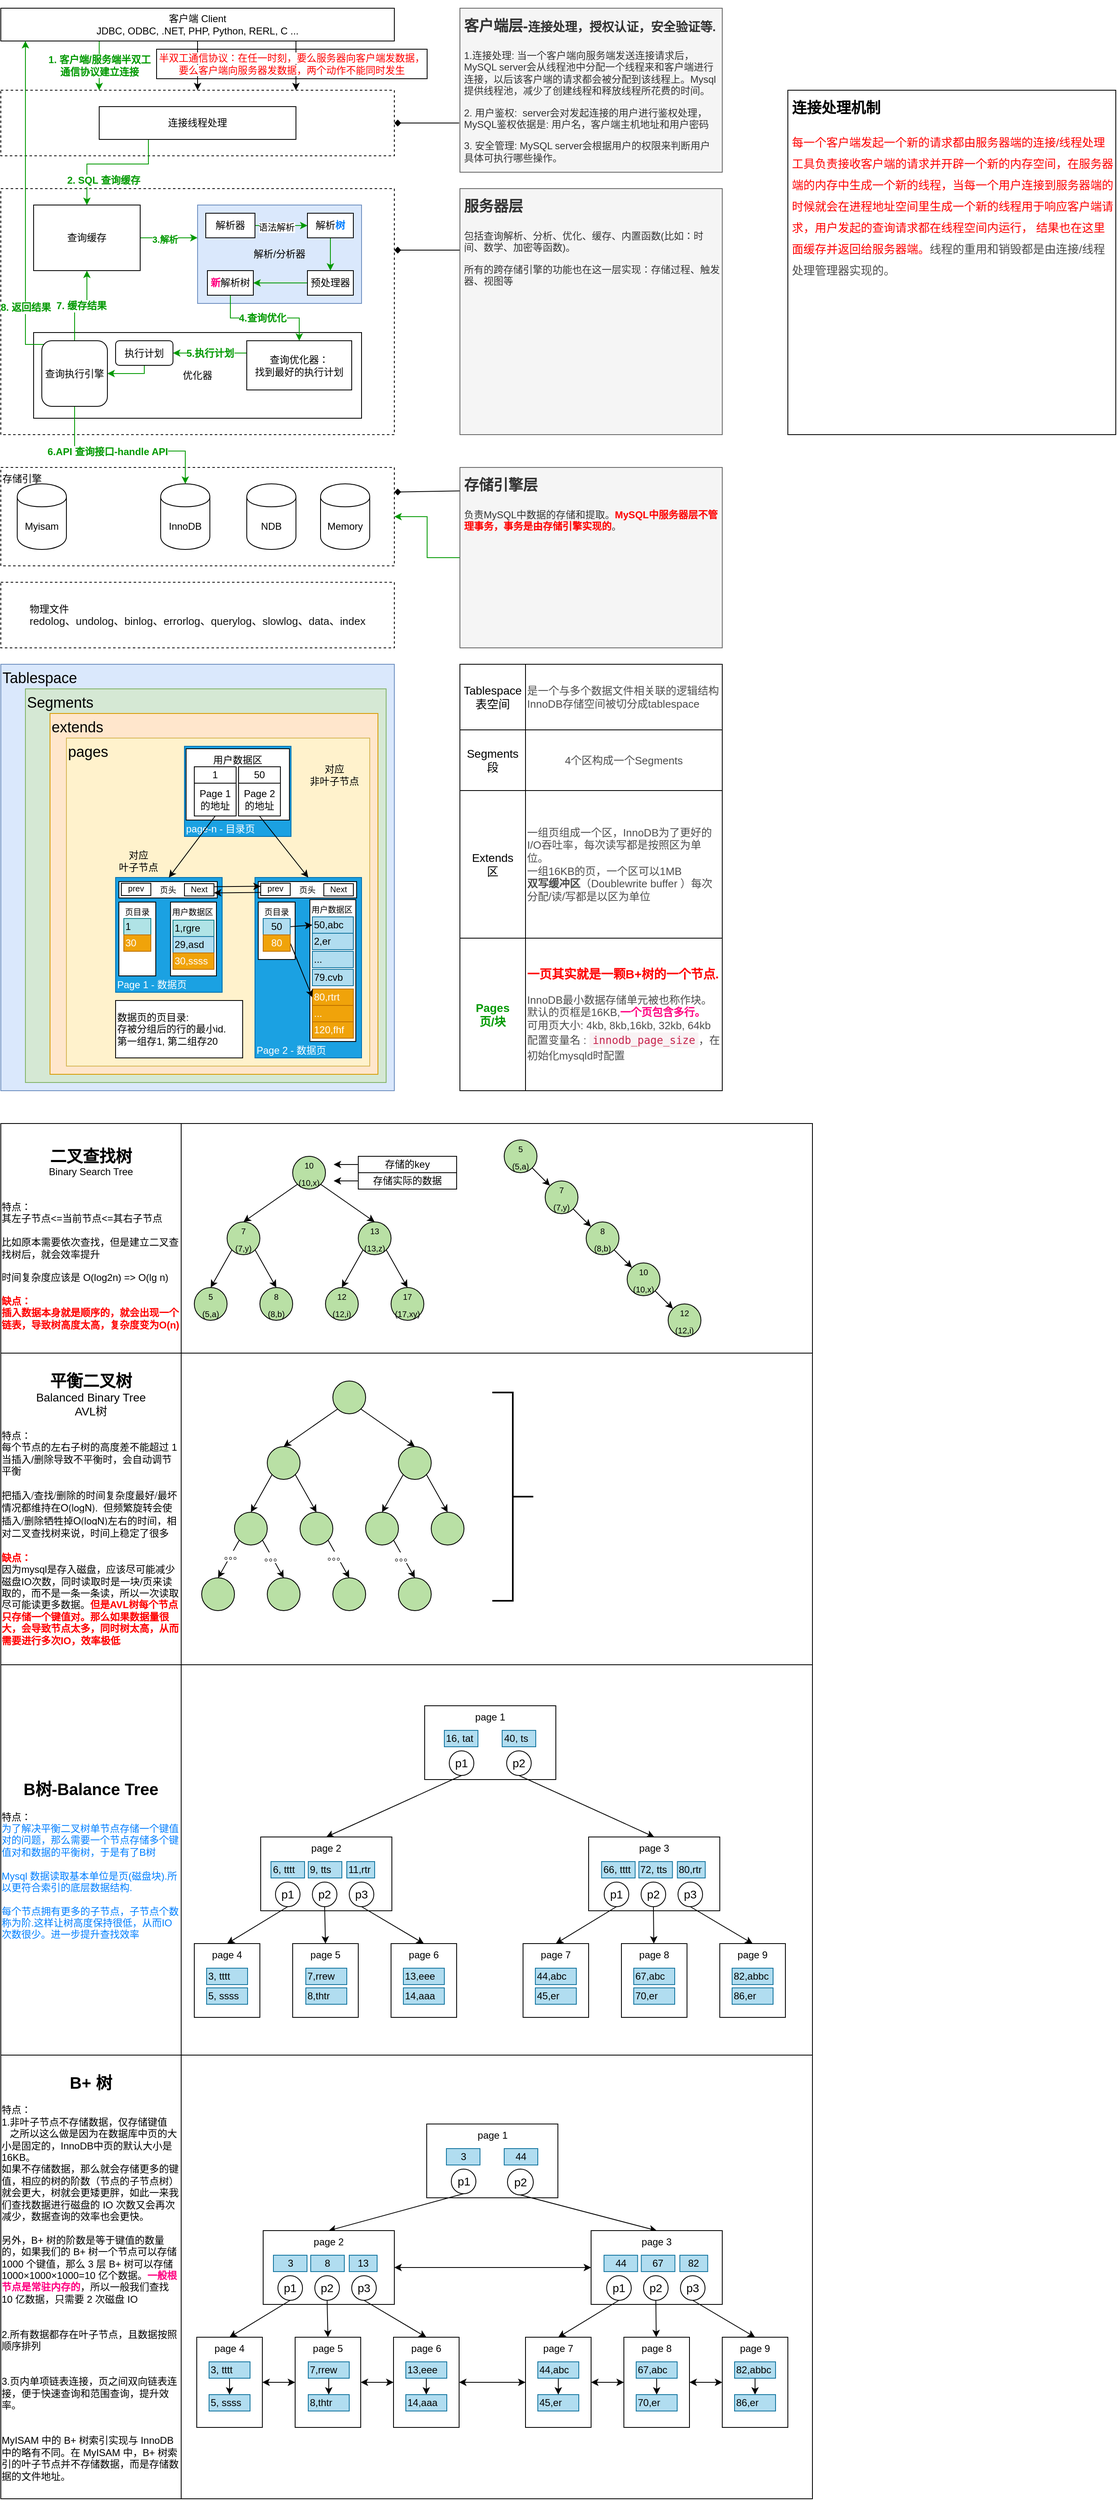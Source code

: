 <mxfile version="13.3.9" type="device" pages="2"><diagram id="6okuXUGJVfqcQcE55KSG" name="基础架构"><mxGraphModel dx="786" dy="523" grid="1" gridSize="10" guides="1" tooltips="1" connect="1" arrows="1" fold="1" page="1" pageScale="1" pageWidth="827" pageHeight="1169" math="0" shadow="0"><root><mxCell id="0"/><mxCell id="1" parent="0"/><mxCell id="Qf_ZtMBjkyZ1og0ggVke-11" value="" style="shape=table;html=1;whiteSpace=wrap;startSize=0;container=1;collapsible=0;childLayout=tableLayout;" parent="1" vertex="1"><mxGeometry x="40" y="1440" width="990" height="1677" as="geometry"/></mxCell><mxCell id="Qf_ZtMBjkyZ1og0ggVke-12" value="" style="shape=partialRectangle;html=1;whiteSpace=wrap;collapsible=0;dropTarget=0;pointerEvents=0;fillColor=none;top=0;left=0;bottom=0;right=0;points=[[0,0.5],[1,0.5]];portConstraint=eastwest;" parent="Qf_ZtMBjkyZ1og0ggVke-11" vertex="1"><mxGeometry width="990" height="280" as="geometry"/></mxCell><mxCell id="Qf_ZtMBjkyZ1og0ggVke-13" value="&lt;font style=&quot;font-size: 20px&quot;&gt;&lt;b&gt;二叉查找树&lt;br&gt;&lt;/b&gt;&lt;/font&gt;Binary Search Tree&lt;br&gt;&lt;br&gt;&lt;br&gt;&lt;div style=&quot;text-align: left&quot;&gt;&lt;span&gt;特点：&lt;/span&gt;&lt;/div&gt;&lt;div style=&quot;text-align: left&quot;&gt;&lt;span&gt;其左子节点&amp;lt;=当前节点&amp;lt;=其右子节点&lt;/span&gt;&lt;/div&gt;&lt;div style=&quot;text-align: left&quot;&gt;&lt;br&gt;&lt;/div&gt;&lt;div style=&quot;text-align: left&quot;&gt;&lt;span&gt;比如原本需要依次查找，但是建立二叉查找树后，就会效率提升&lt;/span&gt;&lt;/div&gt;&lt;div style=&quot;text-align: left&quot;&gt;&lt;br&gt;&lt;/div&gt;&lt;div style=&quot;text-align: left&quot;&gt;&lt;span&gt;时间复杂度应该是 O(log­2n) =&amp;gt; O(lg n)&lt;/span&gt;&lt;/div&gt;&lt;div style=&quot;text-align: left&quot;&gt;&lt;span&gt;&lt;br&gt;&lt;/span&gt;&lt;/div&gt;&lt;div style=&quot;text-align: left&quot;&gt;&lt;span&gt;&lt;b&gt;&lt;font color=&quot;#ff0000&quot;&gt;缺点：&lt;/font&gt;&lt;/b&gt;&lt;/span&gt;&lt;/div&gt;&lt;div style=&quot;text-align: left&quot;&gt;&lt;font color=&quot;#ff0000&quot;&gt;&lt;b&gt;插入数据本身就是顺序的，就会出现一个链表，导致树高度太高，复杂度变为O(n)&lt;/b&gt;&lt;/font&gt;&lt;/div&gt;" style="shape=partialRectangle;html=1;whiteSpace=wrap;connectable=0;fillColor=none;top=0;left=0;bottom=0;right=0;overflow=hidden;" parent="Qf_ZtMBjkyZ1og0ggVke-12" vertex="1"><mxGeometry width="220" height="280" as="geometry"/></mxCell><mxCell id="Qf_ZtMBjkyZ1og0ggVke-14" value="" style="shape=partialRectangle;html=1;whiteSpace=wrap;connectable=0;fillColor=none;top=0;left=0;bottom=0;right=0;overflow=hidden;" parent="Qf_ZtMBjkyZ1og0ggVke-12" vertex="1"><mxGeometry x="220" width="770" height="280" as="geometry"/></mxCell><mxCell id="Qf_ZtMBjkyZ1og0ggVke-16" value="" style="shape=partialRectangle;html=1;whiteSpace=wrap;collapsible=0;dropTarget=0;pointerEvents=0;fillColor=none;top=0;left=0;bottom=0;right=0;points=[[0,0.5],[1,0.5]];portConstraint=eastwest;" parent="Qf_ZtMBjkyZ1og0ggVke-11" vertex="1"><mxGeometry y="280" width="990" height="380" as="geometry"/></mxCell><mxCell id="Qf_ZtMBjkyZ1og0ggVke-17" value="&lt;font&gt;&lt;b&gt;&lt;br&gt;&lt;span style=&quot;font-size: 20px&quot;&gt;平衡二叉树&lt;br&gt;&lt;/span&gt;&lt;/b&gt;&lt;font style=&quot;font-size: 14px&quot;&gt;Balanced Binary Tree&lt;br&gt;AVL树&lt;/font&gt;&lt;br&gt;&lt;br&gt;&lt;div style=&quot;text-align: left&quot;&gt;&lt;span&gt;特点：&lt;/span&gt;&lt;/div&gt;&lt;div style=&quot;text-align: left&quot;&gt;&lt;span style=&quot;background-color: rgb(255 , 255 , 255)&quot;&gt;&lt;font style=&quot;font-size: 12px&quot;&gt;每个节点的左右子树的高度差不能超过 1&lt;/font&gt;&lt;/span&gt;&lt;span&gt;&lt;br&gt;&lt;/span&gt;&lt;/div&gt;&lt;div style=&quot;text-align: left&quot;&gt;&lt;span style=&quot;background-color: rgb(255 , 255 , 255)&quot;&gt;当插入/删除导致不平衡时，会自动调节平衡&lt;/span&gt;&lt;/div&gt;&lt;div style=&quot;text-align: left&quot;&gt;&lt;span style=&quot;background-color: rgb(255 , 255 , 255)&quot;&gt;&lt;br&gt;&lt;/span&gt;&lt;/div&gt;&lt;div style=&quot;text-align: left&quot;&gt;&lt;span style=&quot;font-family: &amp;#34;pingfang sc&amp;#34; , &amp;#34;microsoft yahei&amp;#34; , &amp;#34;helvetica neue&amp;#34; , &amp;#34;helvetica&amp;#34; , &amp;#34;arial&amp;#34; , sans-serif ; background-color: rgb(255 , 255 , 255)&quot;&gt;&lt;font style=&quot;font-size: 12px&quot;&gt;把插入/查找/删除的时间复杂度最好/最坏情况都维持在O(logN).&amp;nbsp; 但频繁旋转会使插入/删除牺牲掉O(logN)左右的时间，相对二叉查找树来说，时间上稳定了很多&lt;/font&gt;&lt;/span&gt;&lt;span style=&quot;background-color: rgb(255 , 255 , 255)&quot;&gt;&lt;br&gt;&lt;/span&gt;&lt;/div&gt;&lt;div style=&quot;text-align: left&quot;&gt;&lt;span style=&quot;font-family: &amp;#34;pingfang sc&amp;#34; , &amp;#34;microsoft yahei&amp;#34; , &amp;#34;helvetica neue&amp;#34; , &amp;#34;helvetica&amp;#34; , &amp;#34;arial&amp;#34; , sans-serif ; background-color: rgb(255 , 255 , 255)&quot;&gt;&lt;font style=&quot;font-size: 12px&quot;&gt;&lt;br&gt;&lt;/font&gt;&lt;/span&gt;&lt;/div&gt;&lt;div style=&quot;text-align: left&quot;&gt;&lt;div&gt;&lt;b&gt;&lt;font color=&quot;#ff0000&quot;&gt;缺点：&lt;/font&gt;&lt;/b&gt;&lt;/div&gt;&lt;div&gt;因为mysql是存入磁盘，应该尽可能减少磁盘IO次数，同时读取时是一块/页来读取的，而不是一条一条读，所以一次读取尽可能读更多数据。&lt;b&gt;&lt;font color=&quot;#ff0000&quot;&gt;但是AVL树每个节点只存储一个键值对。那么如果数据量很大，会导致节点太多，同时树太高，从而需要进行多次IO，效率极低&lt;/font&gt;&lt;/b&gt;&lt;/div&gt;&lt;/div&gt;&lt;div style=&quot;text-align: left&quot;&gt;&lt;span style=&quot;font-family: &amp;#34;pingfang sc&amp;#34; , &amp;#34;microsoft yahei&amp;#34; , &amp;#34;helvetica neue&amp;#34; , &amp;#34;helvetica&amp;#34; , &amp;#34;arial&amp;#34; , sans-serif ; background-color: rgb(255 , 255 , 255)&quot;&gt;&lt;font style=&quot;font-size: 12px&quot;&gt;&lt;br&gt;&lt;/font&gt;&lt;/span&gt;&lt;/div&gt;&lt;/font&gt;" style="shape=partialRectangle;html=1;whiteSpace=wrap;connectable=0;fillColor=none;top=0;left=0;bottom=0;right=0;overflow=hidden;" parent="Qf_ZtMBjkyZ1og0ggVke-16" vertex="1"><mxGeometry width="220" height="380" as="geometry"/></mxCell><mxCell id="Qf_ZtMBjkyZ1og0ggVke-18" value="" style="shape=partialRectangle;html=1;whiteSpace=wrap;connectable=0;fillColor=none;top=0;left=0;bottom=0;right=0;overflow=hidden;" parent="Qf_ZtMBjkyZ1og0ggVke-16" vertex="1"><mxGeometry x="220" width="770" height="380" as="geometry"/></mxCell><mxCell id="Qf_ZtMBjkyZ1og0ggVke-20" value="" style="shape=partialRectangle;html=1;whiteSpace=wrap;collapsible=0;dropTarget=0;pointerEvents=0;fillColor=none;top=0;left=0;bottom=0;right=0;points=[[0,0.5],[1,0.5]];portConstraint=eastwest;" parent="Qf_ZtMBjkyZ1og0ggVke-11" vertex="1"><mxGeometry y="660" width="990" height="476" as="geometry"/></mxCell><mxCell id="Qf_ZtMBjkyZ1og0ggVke-21" value="&lt;span style=&quot;font-size: 20px ; font-weight: bold&quot;&gt;B树-&lt;/span&gt;&lt;b style=&quot;font-size: 20px&quot;&gt;Balance Tree&lt;/b&gt;&lt;br&gt;&lt;br&gt;&lt;div style=&quot;text-align: left&quot;&gt;&lt;span&gt;&lt;font style=&quot;font-size: 12px&quot;&gt;特点：&lt;/font&gt;&lt;/span&gt;&lt;/div&gt;&lt;div style=&quot;text-align: left&quot;&gt;&lt;span&gt;&lt;font color=&quot;#007fff&quot;&gt;为了解决平衡二叉树单节点存储一个键值对的问题，那么需要一个节点存储多个键值对和数据的平衡树，于是有了B树&lt;/font&gt;&lt;/span&gt;&lt;/div&gt;&lt;div style=&quot;text-align: left&quot;&gt;&lt;span&gt;&lt;font color=&quot;#007fff&quot;&gt;&lt;br&gt;&lt;/font&gt;&lt;/span&gt;&lt;/div&gt;&lt;div style=&quot;text-align: left&quot;&gt;&lt;span&gt;&lt;font color=&quot;#007fff&quot;&gt;Mysql 数据读取基本单位是页(磁盘块).所以更符合索引的底层数据结构.&lt;/font&gt;&lt;/span&gt;&lt;/div&gt;&lt;div style=&quot;text-align: left&quot;&gt;&lt;span&gt;&lt;font color=&quot;#007fff&quot;&gt;&lt;br&gt;&lt;/font&gt;&lt;/span&gt;&lt;/div&gt;&lt;div style=&quot;text-align: left&quot;&gt;&lt;font color=&quot;#007fff&quot;&gt;每个节点拥有更多的子节点，子节点个数称为阶.这样让树高度保持很低，从而IO次数很少。进一步提升查找效率&lt;/font&gt;&lt;/div&gt;" style="shape=partialRectangle;html=1;whiteSpace=wrap;connectable=0;fillColor=none;top=0;left=0;bottom=0;right=0;overflow=hidden;" parent="Qf_ZtMBjkyZ1og0ggVke-20" vertex="1"><mxGeometry width="220" height="476" as="geometry"/></mxCell><mxCell id="Qf_ZtMBjkyZ1og0ggVke-22" value="" style="shape=partialRectangle;html=1;whiteSpace=wrap;connectable=0;fillColor=none;top=0;left=0;bottom=0;right=0;overflow=hidden;" parent="Qf_ZtMBjkyZ1og0ggVke-20" vertex="1"><mxGeometry x="220" width="770" height="476" as="geometry"/></mxCell><mxCell id="Qf_ZtMBjkyZ1og0ggVke-24" style="shape=partialRectangle;html=1;whiteSpace=wrap;collapsible=0;dropTarget=0;pointerEvents=0;fillColor=none;top=0;left=0;bottom=0;right=0;points=[[0,0.5],[1,0.5]];portConstraint=eastwest;" parent="Qf_ZtMBjkyZ1og0ggVke-11" vertex="1"><mxGeometry y="1136" width="990" height="541" as="geometry"/></mxCell><mxCell id="Qf_ZtMBjkyZ1og0ggVke-25" value="&lt;font&gt;&lt;b style=&quot;font-size: 20px&quot;&gt;B+ 树&lt;/b&gt;&lt;br&gt;&lt;br&gt;&lt;div style=&quot;text-align: left&quot;&gt;&lt;span&gt;特点：&lt;/span&gt;&lt;/div&gt;&lt;div style=&quot;text-align: left&quot;&gt;&lt;span&gt;1.非叶子节点不存储数据，仅存储键值&lt;/span&gt;&lt;/div&gt;&lt;div style=&quot;text-align: left&quot;&gt;&lt;div&gt;&amp;nbsp; &amp;nbsp;之所以这么做是因为在数据库中页的大小是固定的，InnoDB中页的默认大小是16KB。&lt;/div&gt;&lt;div&gt;如果不存储数据，那么就会存储更多的键值，相应的树的阶数（节点的子节点树）就会更大，树就会更矮更胖，如此一来我们查找数据进行磁盘的 IO 次数又会再次减少，数据查询的效率也会更快。&lt;/div&gt;&lt;div&gt;&lt;br&gt;&lt;/div&gt;&lt;div&gt;另外，B+&amp;nbsp;树的阶数是等于键值的数量的，如果我们的 B+ 树一个节点可以存储 1000 个键值，那么 3 层 B+ 树可以存储 1000×1000×1000=10 亿个数据。&lt;b&gt;&lt;font color=&quot;#ff0080&quot;&gt;一般根节点是常驻内存的&lt;/font&gt;&lt;/b&gt;，所以一般我们查找 10 亿数据，只需要 2 次磁盘 IO&lt;/div&gt;&lt;/div&gt;&lt;div style=&quot;text-align: left&quot;&gt;&lt;span&gt;&lt;br&gt;&lt;/span&gt;&lt;/div&gt;&lt;div style=&quot;text-align: left&quot;&gt;&lt;span&gt;&lt;br&gt;&lt;/span&gt;&lt;/div&gt;&lt;div style=&quot;text-align: left&quot;&gt;&lt;span&gt;2.所有数据都存在叶子节点，且数据按照顺序排列&lt;/span&gt;&lt;/div&gt;&lt;div style=&quot;text-align: left&quot;&gt;&lt;br&gt;&lt;/div&gt;&lt;div style=&quot;text-align: left&quot;&gt;&lt;span&gt;&lt;br&gt;&lt;/span&gt;&lt;/div&gt;&lt;div style=&quot;text-align: left&quot;&gt;&lt;span&gt;3.页内单项链表连接，页之间双向链表连接，便于快速查询和范围查询，提升效率。&lt;/span&gt;&lt;/div&gt;&lt;div style=&quot;text-align: left&quot;&gt;&lt;br&gt;&lt;/div&gt;&lt;div style=&quot;text-align: left&quot;&gt;&lt;br&gt;&lt;/div&gt;&lt;div style=&quot;text-align: left&quot;&gt;MyISAM 中的 B+ 树索引实现与 InnoDB 中的略有不同。在 MyISAM 中，B+ 树索引的叶子节点并不存储数据，而是存储数据的文件地址。&lt;br&gt;&lt;/div&gt;&lt;/font&gt;" style="shape=partialRectangle;html=1;whiteSpace=wrap;connectable=0;fillColor=none;top=0;left=0;bottom=0;right=0;overflow=hidden;" parent="Qf_ZtMBjkyZ1og0ggVke-24" vertex="1"><mxGeometry width="220" height="541" as="geometry"/></mxCell><mxCell id="Qf_ZtMBjkyZ1og0ggVke-26" style="shape=partialRectangle;html=1;whiteSpace=wrap;connectable=0;fillColor=none;top=0;left=0;bottom=0;right=0;overflow=hidden;" parent="Qf_ZtMBjkyZ1og0ggVke-24" vertex="1"><mxGeometry x="220" width="770" height="541" as="geometry"/></mxCell><mxCell id="i_WEbplird6ns5bfVKfL-4" value="" style="rounded=0;whiteSpace=wrap;html=1;dashed=1;" parent="1" vertex="1"><mxGeometry x="40" y="300" width="480" height="300" as="geometry"/></mxCell><mxCell id="i_WEbplird6ns5bfVKfL-3" value="" style="rounded=0;whiteSpace=wrap;html=1;dashed=1;" parent="1" vertex="1"><mxGeometry x="40" y="180" width="480" height="80" as="geometry"/></mxCell><mxCell id="i_WEbplird6ns5bfVKfL-15" value="&lt;b style=&quot;font-size: 12px&quot;&gt;&lt;font color=&quot;#009900&quot;&gt;1. 客户端/服务端半双工&lt;br&gt;通信协议建立连接&lt;/font&gt;&lt;/b&gt;" style="edgeStyle=none;rounded=0;orthogonalLoop=1;jettySize=auto;html=1;exitX=0.25;exitY=1;exitDx=0;exitDy=0;entryX=0.25;entryY=0;entryDx=0;entryDy=0;strokeColor=#009900;" parent="1" source="i_WEbplird6ns5bfVKfL-1" target="i_WEbplird6ns5bfVKfL-3" edge="1"><mxGeometry relative="1" as="geometry"/></mxCell><mxCell id="i_WEbplird6ns5bfVKfL-16" style="edgeStyle=none;rounded=0;orthogonalLoop=1;jettySize=auto;html=1;exitX=0.5;exitY=1;exitDx=0;exitDy=0;" parent="1" source="i_WEbplird6ns5bfVKfL-1" target="i_WEbplird6ns5bfVKfL-3" edge="1"><mxGeometry relative="1" as="geometry"/></mxCell><mxCell id="i_WEbplird6ns5bfVKfL-17" style="edgeStyle=none;rounded=0;orthogonalLoop=1;jettySize=auto;html=1;exitX=0.75;exitY=1;exitDx=0;exitDy=0;entryX=0.75;entryY=0;entryDx=0;entryDy=0;" parent="1" source="i_WEbplird6ns5bfVKfL-1" target="i_WEbplird6ns5bfVKfL-3" edge="1"><mxGeometry relative="1" as="geometry"/></mxCell><mxCell id="i_WEbplird6ns5bfVKfL-1" value="客户端 Client&lt;br&gt;JDBC, ODBC, .NET, PHP, Python, RERL, C ..." style="rounded=0;whiteSpace=wrap;html=1;" parent="1" vertex="1"><mxGeometry x="40" y="80" width="480" height="40" as="geometry"/></mxCell><mxCell id="i_WEbplird6ns5bfVKfL-18" style="edgeStyle=orthogonalEdgeStyle;rounded=0;orthogonalLoop=1;jettySize=auto;html=1;exitX=0.25;exitY=1;exitDx=0;exitDy=0;entryX=0.5;entryY=0;entryDx=0;entryDy=0;strokeColor=#009900;" parent="1" source="i_WEbplird6ns5bfVKfL-2" target="i_WEbplird6ns5bfVKfL-7" edge="1"><mxGeometry relative="1" as="geometry"><Array as="points"><mxPoint x="220" y="270"/><mxPoint x="145" y="270"/></Array></mxGeometry></mxCell><mxCell id="i_WEbplird6ns5bfVKfL-36" value="&lt;b&gt;&lt;font style=&quot;font-size: 12px&quot; color=&quot;#009900&quot;&gt;2. SQL 查询缓存&lt;/font&gt;&lt;/b&gt;" style="edgeLabel;html=1;align=center;verticalAlign=middle;resizable=0;points=[];" parent="i_WEbplird6ns5bfVKfL-18" vertex="1" connectable="0"><mxGeometry x="-0.036" y="-3" relative="1" as="geometry"><mxPoint x="-11" y="23" as="offset"/></mxGeometry></mxCell><mxCell id="i_WEbplird6ns5bfVKfL-2" value="连接线程处理" style="rounded=0;whiteSpace=wrap;html=1;" parent="1" vertex="1"><mxGeometry x="160" y="200" width="240" height="40" as="geometry"/></mxCell><mxCell id="i_WEbplird6ns5bfVKfL-5" value="存储引擎" style="rounded=0;whiteSpace=wrap;html=1;dashed=1;verticalAlign=top;align=left;" parent="1" vertex="1"><mxGeometry x="40" y="640" width="480" height="120" as="geometry"/></mxCell><mxCell id="i_WEbplird6ns5bfVKfL-6" value="Myisam" style="shape=cylinder;whiteSpace=wrap;html=1;boundedLbl=1;backgroundOutline=1;" parent="1" vertex="1"><mxGeometry x="60" y="660" width="60" height="80" as="geometry"/></mxCell><mxCell id="i_WEbplird6ns5bfVKfL-37" style="edgeStyle=orthogonalEdgeStyle;rounded=0;orthogonalLoop=1;jettySize=auto;html=1;exitX=1;exitY=0.5;exitDx=0;exitDy=0;entryX=0;entryY=0.333;entryDx=0;entryDy=0;entryPerimeter=0;endArrow=classic;endFill=1;strokeColor=#009900;" parent="1" source="i_WEbplird6ns5bfVKfL-7" target="i_WEbplird6ns5bfVKfL-8" edge="1"><mxGeometry relative="1" as="geometry"/></mxCell><mxCell id="i_WEbplird6ns5bfVKfL-51" value="&lt;b&gt;&lt;font color=&quot;#009900&quot;&gt;3.解析&lt;/font&gt;&lt;/b&gt;" style="edgeLabel;html=1;align=center;verticalAlign=middle;resizable=0;points=[];" parent="i_WEbplird6ns5bfVKfL-37" vertex="1" connectable="0"><mxGeometry x="-0.143" y="-2" relative="1" as="geometry"><mxPoint as="offset"/></mxGeometry></mxCell><mxCell id="i_WEbplird6ns5bfVKfL-7" value="查询缓存" style="rounded=0;whiteSpace=wrap;html=1;" parent="1" vertex="1"><mxGeometry x="80" y="320" width="130" height="80" as="geometry"/></mxCell><mxCell id="i_WEbplird6ns5bfVKfL-8" value="解析/分析器" style="rounded=0;whiteSpace=wrap;html=1;fillColor=#dae8fc;strokeColor=#6c8ebf;" parent="1" vertex="1"><mxGeometry x="280" y="320" width="200" height="120" as="geometry"/></mxCell><mxCell id="i_WEbplird6ns5bfVKfL-9" value="优化器" style="rounded=0;whiteSpace=wrap;html=1;" parent="1" vertex="1"><mxGeometry x="80" y="475.5" width="400" height="104.5" as="geometry"/></mxCell><mxCell id="i_WEbplird6ns5bfVKfL-10" value="InnoDB" style="shape=cylinder;whiteSpace=wrap;html=1;boundedLbl=1;backgroundOutline=1;" parent="1" vertex="1"><mxGeometry x="235" y="660" width="60" height="80" as="geometry"/></mxCell><mxCell id="i_WEbplird6ns5bfVKfL-11" value="Memory" style="shape=cylinder;whiteSpace=wrap;html=1;boundedLbl=1;backgroundOutline=1;" parent="1" vertex="1"><mxGeometry x="430" y="660" width="60" height="80" as="geometry"/></mxCell><mxCell id="i_WEbplird6ns5bfVKfL-29" style="edgeStyle=none;rounded=0;orthogonalLoop=1;jettySize=auto;html=1;exitX=-0.003;exitY=0.7;exitDx=0;exitDy=0;entryX=1;entryY=0.5;entryDx=0;entryDy=0;endArrow=diamond;endFill=1;exitPerimeter=0;" parent="1" source="i_WEbplird6ns5bfVKfL-28" target="i_WEbplird6ns5bfVKfL-3" edge="1"><mxGeometry relative="1" as="geometry"/></mxCell><mxCell id="i_WEbplird6ns5bfVKfL-28" value="&lt;h1&gt;&lt;font style=&quot;font-size: 18px&quot;&gt;客户端层-&lt;/font&gt;&lt;font style=&quot;font-size: 15px&quot;&gt;连接处理，授权认证，安全验证等.&lt;/font&gt;&lt;/h1&gt;&lt;p&gt;1.连接处理: 当一个客户端向服务端发送连接请求后，MySQL server会从线程池中分配一个线程来和客户端进行连接，以后该客户端的请求都会被分配到该线程上。Mysql提供线程池，减少了创建线程和释放线程所花费的时间。&lt;/p&gt;&lt;p&gt;&lt;span&gt;2. 用户鉴权:&amp;nbsp; server会对发起连接的用户进行鉴权处理，MySQL鉴权依据是: 用户名，客户端主机地址和用户密码&lt;/span&gt;&lt;br&gt;&lt;/p&gt;&lt;p&gt;&lt;span&gt;3. 安全管理: MySQL server会根据用户的权限来判断用户具体可执行哪些操作。&lt;/span&gt;&lt;br&gt;&lt;/p&gt;" style="text;html=1;spacing=5;spacingTop=-20;whiteSpace=wrap;overflow=hidden;rounded=0;fillColor=#f5f5f5;strokeColor=#666666;fontColor=#333333;" parent="1" vertex="1"><mxGeometry x="600" y="80" width="320" height="200" as="geometry"/></mxCell><mxCell id="i_WEbplird6ns5bfVKfL-31" style="edgeStyle=none;rounded=0;orthogonalLoop=1;jettySize=auto;html=1;exitX=0;exitY=0.25;exitDx=0;exitDy=0;entryX=1;entryY=0.25;entryDx=0;entryDy=0;endArrow=diamond;endFill=1;" parent="1" source="i_WEbplird6ns5bfVKfL-30" target="i_WEbplird6ns5bfVKfL-4" edge="1"><mxGeometry relative="1" as="geometry"/></mxCell><mxCell id="i_WEbplird6ns5bfVKfL-30" value="&lt;h1&gt;&lt;font style=&quot;font-size: 18px&quot;&gt;服务器层&lt;/font&gt;&lt;/h1&gt;&lt;p&gt;&lt;span&gt;包括查询解析、分析、优化、缓存、内置函数(比如：时间、数学、加密等函数)。&lt;/span&gt;&lt;/p&gt;&lt;p&gt;&lt;span&gt;所有的跨存储引擎的功能也在这一层实现：存储过程、触发器、视图等&lt;/span&gt;&lt;br&gt;&lt;/p&gt;" style="text;html=1;spacing=5;spacingTop=-20;whiteSpace=wrap;overflow=hidden;rounded=0;fillColor=#f5f5f5;strokeColor=#666666;fontColor=#333333;" parent="1" vertex="1"><mxGeometry x="600" y="300" width="320" height="300" as="geometry"/></mxCell><mxCell id="i_WEbplird6ns5bfVKfL-34" style="edgeStyle=none;rounded=0;orthogonalLoop=1;jettySize=auto;html=1;entryX=1;entryY=0.25;entryDx=0;entryDy=0;endArrow=diamond;endFill=1;exitX=-0.001;exitY=0.13;exitDx=0;exitDy=0;exitPerimeter=0;" parent="1" source="i_WEbplird6ns5bfVKfL-33" target="i_WEbplird6ns5bfVKfL-5" edge="1"><mxGeometry relative="1" as="geometry"><mxPoint x="597" y="670" as="sourcePoint"/></mxGeometry></mxCell><mxCell id="hqczfqHnWzNGK72ttV61-27" value="" style="edgeStyle=orthogonalEdgeStyle;rounded=0;orthogonalLoop=1;jettySize=auto;html=1;endArrow=classic;endFill=1;strokeColor=#009900;fontSize=14;" parent="1" source="i_WEbplird6ns5bfVKfL-33" target="i_WEbplird6ns5bfVKfL-5" edge="1"><mxGeometry relative="1" as="geometry"/></mxCell><mxCell id="i_WEbplird6ns5bfVKfL-33" value="&lt;h1&gt;&lt;font style=&quot;font-size: 18px&quot;&gt;存储引擎层&lt;/font&gt;&lt;/h1&gt;&lt;p&gt;负责MySQL中数据的存储和提取。&lt;b&gt;&lt;font color=&quot;#ff0000&quot;&gt;MySQL中服务器层不管理事务，事务是由存储引擎实现的&lt;/font&gt;&lt;/b&gt;。&lt;/p&gt;" style="text;html=1;spacing=5;spacingTop=-20;whiteSpace=wrap;overflow=hidden;rounded=0;fillColor=#f5f5f5;strokeColor=#666666;fontColor=#333333;" parent="1" vertex="1"><mxGeometry x="600" y="640" width="320" height="220" as="geometry"/></mxCell><mxCell id="i_WEbplird6ns5bfVKfL-35" value="&lt;h1&gt;&lt;font style=&quot;font-size: 18px&quot;&gt;连接处理机制&lt;/font&gt;&lt;/h1&gt;&lt;p style=&quot;box-sizing: border-box ; outline: 0px ; margin: 0px 0px 16px ; padding: 0px ; color: rgb(77 , 77 , 77) ; line-height: 26px ; overflow-wrap: break-word ; background-color: rgb(255 , 255 , 255) ; font-size: 14px&quot;&gt;&lt;font style=&quot;box-sizing: border-box ; outline: 0px ; overflow-wrap: break-word ; font-size: 14px&quot;&gt;&lt;font color=&quot;red&quot; style=&quot;box-sizing: border-box ; outline: 0px ; overflow-wrap: break-word ; font-size: 14px&quot;&gt;&lt;span style=&quot;box-sizing: border-box ; outline: 0px ; overflow-wrap: break-word&quot;&gt;每一个客户端发起一个新的请求都由服务器端的连接/线程处理工具负责接收客户端的请求并开辟一个新的内存空间，在服务器端的内存中生成一个新的线程，当每一个用户连接到服务器端的时候就会在进程地址空间里生成一个新的线程用于响应客户端请求，用户发起的查询请求都在线程空间内运行， 结果也在这里面缓存并返回给服务器端。&lt;/span&gt;&lt;/font&gt;线程的重用和销毁都是由连接/线程处理管理器实现的。&lt;/font&gt;&lt;/p&gt;" style="text;html=1;spacing=5;spacingTop=-20;whiteSpace=wrap;overflow=hidden;rounded=0;fillColor=#ffffff;strokeColor=#000000;" parent="1" vertex="1"><mxGeometry x="1000" y="180" width="400" height="420" as="geometry"/></mxCell><mxCell id="i_WEbplird6ns5bfVKfL-40" value="" style="edgeStyle=orthogonalEdgeStyle;rounded=0;orthogonalLoop=1;jettySize=auto;html=1;endArrow=classic;endFill=1;strokeColor=#009900;" parent="1" source="i_WEbplird6ns5bfVKfL-38" target="i_WEbplird6ns5bfVKfL-39" edge="1"><mxGeometry relative="1" as="geometry"/></mxCell><mxCell id="i_WEbplird6ns5bfVKfL-41" value="语法解析" style="edgeLabel;html=1;align=center;verticalAlign=middle;resizable=0;points=[];" parent="i_WEbplird6ns5bfVKfL-40" vertex="1" connectable="0"><mxGeometry x="-0.2" y="-2" relative="1" as="geometry"><mxPoint as="offset"/></mxGeometry></mxCell><mxCell id="i_WEbplird6ns5bfVKfL-38" value="解析器" style="rounded=0;whiteSpace=wrap;html=1;strokeColor=#000000;fillColor=#ffffff;" parent="1" vertex="1"><mxGeometry x="290" y="330" width="60" height="30" as="geometry"/></mxCell><mxCell id="i_WEbplird6ns5bfVKfL-43" value="" style="edgeStyle=orthogonalEdgeStyle;rounded=0;orthogonalLoop=1;jettySize=auto;html=1;endArrow=classic;endFill=1;strokeColor=#009900;" parent="1" source="i_WEbplird6ns5bfVKfL-39" target="i_WEbplird6ns5bfVKfL-42" edge="1"><mxGeometry relative="1" as="geometry"/></mxCell><mxCell id="i_WEbplird6ns5bfVKfL-39" value="解析&lt;b&gt;&lt;font color=&quot;#007fff&quot;&gt;树&lt;/font&gt;&lt;/b&gt;" style="rounded=0;whiteSpace=wrap;html=1;strokeColor=#000000;fillColor=#ffffff;" parent="1" vertex="1"><mxGeometry x="414" y="330" width="56" height="30" as="geometry"/></mxCell><mxCell id="i_WEbplird6ns5bfVKfL-45" value="" style="edgeStyle=orthogonalEdgeStyle;rounded=0;orthogonalLoop=1;jettySize=auto;html=1;endArrow=classic;endFill=1;strokeColor=#009900;" parent="1" source="i_WEbplird6ns5bfVKfL-42" target="i_WEbplird6ns5bfVKfL-44" edge="1"><mxGeometry relative="1" as="geometry"/></mxCell><mxCell id="i_WEbplird6ns5bfVKfL-42" value="预处理器" style="rounded=0;whiteSpace=wrap;html=1;strokeColor=#000000;fillColor=#ffffff;" parent="1" vertex="1"><mxGeometry x="414" y="400" width="56" height="30" as="geometry"/></mxCell><mxCell id="i_WEbplird6ns5bfVKfL-48" style="edgeStyle=orthogonalEdgeStyle;rounded=0;orthogonalLoop=1;jettySize=auto;html=1;exitX=0.5;exitY=1;exitDx=0;exitDy=0;entryX=0.5;entryY=0;entryDx=0;entryDy=0;endArrow=classic;endFill=1;strokeColor=#009900;" parent="1" source="i_WEbplird6ns5bfVKfL-44" target="i_WEbplird6ns5bfVKfL-46" edge="1"><mxGeometry relative="1" as="geometry"/></mxCell><mxCell id="i_WEbplird6ns5bfVKfL-49" value="&lt;b&gt;&lt;font style=&quot;font-size: 12px&quot; color=&quot;#009900&quot;&gt;4.查询优化&lt;/font&gt;&lt;/b&gt;" style="edgeLabel;html=1;align=center;verticalAlign=middle;resizable=0;points=[];" parent="i_WEbplird6ns5bfVKfL-48" vertex="1" connectable="0"><mxGeometry x="-0.05" relative="1" as="geometry"><mxPoint as="offset"/></mxGeometry></mxCell><mxCell id="i_WEbplird6ns5bfVKfL-44" value="&lt;b&gt;&lt;font color=&quot;#ff0080&quot;&gt;新&lt;/font&gt;&lt;/b&gt;解析树" style="rounded=0;whiteSpace=wrap;html=1;strokeColor=#000000;fillColor=#ffffff;" parent="1" vertex="1"><mxGeometry x="292" y="400" width="56" height="30" as="geometry"/></mxCell><mxCell id="i_WEbplird6ns5bfVKfL-54" value="&lt;b&gt;&lt;font style=&quot;font-size: 12px&quot; color=&quot;#009900&quot;&gt;5.执行计划&lt;/font&gt;&lt;/b&gt;" style="edgeStyle=orthogonalEdgeStyle;rounded=0;orthogonalLoop=1;jettySize=auto;html=1;exitX=0;exitY=0.25;exitDx=0;exitDy=0;entryX=1;entryY=0.5;entryDx=0;entryDy=0;endArrow=classic;endFill=1;strokeColor=#009900;" parent="1" source="i_WEbplird6ns5bfVKfL-46" target="i_WEbplird6ns5bfVKfL-52" edge="1"><mxGeometry relative="1" as="geometry"/></mxCell><mxCell id="i_WEbplird6ns5bfVKfL-46" value="查询优化器：&lt;br&gt;找到最好的执行计划" style="rounded=0;whiteSpace=wrap;html=1;strokeColor=#000000;fillColor=#ffffff;" parent="1" vertex="1"><mxGeometry x="340" y="485.5" width="128" height="60" as="geometry"/></mxCell><mxCell id="i_WEbplird6ns5bfVKfL-55" style="edgeStyle=orthogonalEdgeStyle;rounded=0;orthogonalLoop=1;jettySize=auto;html=1;exitX=0.5;exitY=1;exitDx=0;exitDy=0;entryX=1;entryY=0.5;entryDx=0;entryDy=0;endArrow=classic;endFill=1;strokeColor=#009900;" parent="1" source="i_WEbplird6ns5bfVKfL-52" target="i_WEbplird6ns5bfVKfL-53" edge="1"><mxGeometry relative="1" as="geometry"><Array as="points"><mxPoint x="215" y="525.5"/></Array></mxGeometry></mxCell><mxCell id="i_WEbplird6ns5bfVKfL-52" value="执行计划" style="rounded=1;whiteSpace=wrap;html=1;strokeColor=#000000;fillColor=#ffffff;" parent="1" vertex="1"><mxGeometry x="180" y="485.5" width="70" height="30" as="geometry"/></mxCell><mxCell id="i_WEbplird6ns5bfVKfL-56" style="edgeStyle=orthogonalEdgeStyle;rounded=0;orthogonalLoop=1;jettySize=auto;html=1;exitX=0.5;exitY=1;exitDx=0;exitDy=0;entryX=0.5;entryY=0;entryDx=0;entryDy=0;endArrow=classic;endFill=1;strokeColor=#009900;" parent="1" source="i_WEbplird6ns5bfVKfL-53" target="i_WEbplird6ns5bfVKfL-10" edge="1"><mxGeometry relative="1" as="geometry"><Array as="points"><mxPoint x="130" y="620"/><mxPoint x="265" y="620"/></Array></mxGeometry></mxCell><mxCell id="i_WEbplird6ns5bfVKfL-57" value="&lt;b&gt;&lt;font style=&quot;font-size: 12px&quot; color=&quot;#009900&quot;&gt;6.API 查询接口-handle API&lt;/font&gt;&lt;/b&gt;" style="edgeLabel;html=1;align=center;verticalAlign=middle;resizable=0;points=[];" parent="i_WEbplird6ns5bfVKfL-56" vertex="1" connectable="0"><mxGeometry x="-0.182" y="-1" relative="1" as="geometry"><mxPoint as="offset"/></mxGeometry></mxCell><mxCell id="i_WEbplird6ns5bfVKfL-58" value="&lt;b&gt;&lt;font style=&quot;font-size: 12px&quot; color=&quot;#009900&quot;&gt;7. 缓存结果&lt;/font&gt;&lt;/b&gt;" style="edgeStyle=orthogonalEdgeStyle;rounded=0;orthogonalLoop=1;jettySize=auto;html=1;exitX=0.5;exitY=0;exitDx=0;exitDy=0;entryX=0.5;entryY=1;entryDx=0;entryDy=0;endArrow=classic;endFill=1;strokeColor=#009900;" parent="1" source="i_WEbplird6ns5bfVKfL-53" target="i_WEbplird6ns5bfVKfL-7" edge="1"><mxGeometry relative="1" as="geometry"/></mxCell><mxCell id="i_WEbplird6ns5bfVKfL-59" style="edgeStyle=orthogonalEdgeStyle;rounded=0;orthogonalLoop=1;jettySize=auto;html=1;exitX=0.25;exitY=0;exitDx=0;exitDy=0;endArrow=classic;endFill=1;strokeColor=#009900;" parent="1" source="i_WEbplird6ns5bfVKfL-53" target="i_WEbplird6ns5bfVKfL-1" edge="1"><mxGeometry relative="1" as="geometry"><mxPoint x="107" y="120" as="targetPoint"/><Array as="points"><mxPoint x="110" y="490"/><mxPoint x="70" y="490"/><mxPoint x="70" y="100"/></Array></mxGeometry></mxCell><mxCell id="i_WEbplird6ns5bfVKfL-60" value="&lt;b&gt;&lt;font style=&quot;font-size: 12px&quot; color=&quot;#009900&quot;&gt;8. 返回结果&lt;/font&gt;&lt;/b&gt;" style="edgeLabel;html=1;align=center;verticalAlign=middle;resizable=0;points=[];" parent="i_WEbplird6ns5bfVKfL-59" vertex="1" connectable="0"><mxGeometry x="-0.568" relative="1" as="geometry"><mxPoint as="offset"/></mxGeometry></mxCell><mxCell id="i_WEbplird6ns5bfVKfL-53" value="查询执行引擎" style="rounded=1;whiteSpace=wrap;html=1;strokeColor=#000000;fillColor=#ffffff;" parent="1" vertex="1"><mxGeometry x="90" y="485.5" width="80" height="80" as="geometry"/></mxCell><mxCell id="hqczfqHnWzNGK72ttV61-1" value="Tablespace" style="rounded=0;whiteSpace=wrap;html=1;strokeColor=#6c8ebf;fillColor=#dae8fc;verticalAlign=top;align=left;fontSize=18;" parent="1" vertex="1"><mxGeometry x="40" y="880" width="480" height="520" as="geometry"/></mxCell><mxCell id="hqczfqHnWzNGK72ttV61-2" value="Segments" style="rounded=0;whiteSpace=wrap;html=1;strokeColor=#82b366;fillColor=#d5e8d4;verticalAlign=top;align=left;fontSize=18;" parent="1" vertex="1"><mxGeometry x="70" y="910" width="440" height="480" as="geometry"/></mxCell><mxCell id="hqczfqHnWzNGK72ttV61-3" value="extends" style="rounded=0;whiteSpace=wrap;html=1;strokeColor=#d79b00;fillColor=#ffe6cc;verticalAlign=top;align=left;fontSize=18;" parent="1" vertex="1"><mxGeometry x="100" y="940" width="400" height="440" as="geometry"/></mxCell><mxCell id="hqczfqHnWzNGK72ttV61-5" value="pages" style="rounded=0;whiteSpace=wrap;html=1;strokeColor=#d6b656;fillColor=#fff2cc;fontSize=18;align=left;verticalAlign=top;" parent="1" vertex="1"><mxGeometry x="120" y="970" width="370" height="400" as="geometry"/></mxCell><mxCell id="hqczfqHnWzNGK72ttV61-25" value="NDB" style="shape=cylinder;whiteSpace=wrap;html=1;boundedLbl=1;backgroundOutline=1;" parent="1" vertex="1"><mxGeometry x="340" y="660" width="60" height="80" as="geometry"/></mxCell><mxCell id="hqczfqHnWzNGK72ttV61-9" value="" style="shape=table;html=1;whiteSpace=wrap;startSize=0;container=1;collapsible=0;childLayout=tableLayout;rounded=0;strokeColor=#000000;fillColor=#ffffff;fontSize=18;align=left;" parent="1" vertex="1"><mxGeometry x="600" y="880" width="320" height="520" as="geometry"/></mxCell><mxCell id="hqczfqHnWzNGK72ttV61-10" value="" style="shape=partialRectangle;html=1;whiteSpace=wrap;collapsible=0;dropTarget=0;pointerEvents=0;fillColor=none;top=0;left=0;bottom=0;right=0;points=[[0,0.5],[1,0.5]];portConstraint=eastwest;" parent="hqczfqHnWzNGK72ttV61-9" vertex="1"><mxGeometry width="320" height="80" as="geometry"/></mxCell><mxCell id="hqczfqHnWzNGK72ttV61-11" value="Tablespace&lt;br style=&quot;font-size: 14px;&quot;&gt;表空间" style="shape=partialRectangle;html=1;whiteSpace=wrap;connectable=0;fillColor=none;top=0;left=0;bottom=0;right=0;overflow=hidden;fontSize=14;" parent="hqczfqHnWzNGK72ttV61-10" vertex="1"><mxGeometry width="80" height="80" as="geometry"/></mxCell><mxCell id="hqczfqHnWzNGK72ttV61-12" value="&lt;div&gt;&lt;span style=&quot;font-size: 13px ; background-color: rgb(255 , 255 , 255) ; color: rgb(77 , 77 , 77)&quot;&gt;是一个与多个数据文件相关联的逻辑结构&lt;/span&gt;&lt;br&gt;&lt;/div&gt;&lt;div&gt;&lt;span style=&quot;color: rgb(77 , 77 , 77) ; font-size: 13px ; background-color: rgb(255 , 255 , 255)&quot;&gt;InnoDB存储空间被切分成tablespace&lt;/span&gt;&lt;span style=&quot;background-color: rgb(255 , 255 , 255) ; color: rgb(77 , 77 , 77)&quot;&gt;&lt;font style=&quot;font-size: 13px&quot;&gt;&lt;br&gt;&lt;/font&gt;&lt;/span&gt;&lt;/div&gt;" style="shape=partialRectangle;html=1;whiteSpace=wrap;connectable=0;fillColor=none;top=0;left=0;bottom=0;right=0;overflow=hidden;align=left;" parent="hqczfqHnWzNGK72ttV61-10" vertex="1"><mxGeometry x="80" width="240" height="80" as="geometry"/></mxCell><mxCell id="hqczfqHnWzNGK72ttV61-14" value="" style="shape=partialRectangle;html=1;whiteSpace=wrap;collapsible=0;dropTarget=0;pointerEvents=0;fillColor=none;top=0;left=0;bottom=0;right=0;points=[[0,0.5],[1,0.5]];portConstraint=eastwest;" parent="hqczfqHnWzNGK72ttV61-9" vertex="1"><mxGeometry y="80" width="320" height="74" as="geometry"/></mxCell><mxCell id="hqczfqHnWzNGK72ttV61-15" value="Segments&lt;br style=&quot;font-size: 14px;&quot;&gt;段" style="shape=partialRectangle;html=1;whiteSpace=wrap;connectable=0;fillColor=none;top=0;left=0;bottom=0;right=0;overflow=hidden;fontSize=14;" parent="hqczfqHnWzNGK72ttV61-14" vertex="1"><mxGeometry width="80" height="74" as="geometry"/></mxCell><mxCell id="hqczfqHnWzNGK72ttV61-16" value="&lt;span style=&quot;color: rgb(77 , 77 , 77) ; font-family: , &amp;#34;sf ui text&amp;#34; , &amp;#34;arial&amp;#34; , &amp;#34;pingfang sc&amp;#34; , &amp;#34;hiragino sans gb&amp;#34; , &amp;#34;microsoft yahei&amp;#34; , &amp;#34;wenquanyi micro hei&amp;#34; , sans-serif ; text-align: left ; background-color: rgb(255 , 255 , 255)&quot;&gt;&lt;font style=&quot;font-size: 13px&quot;&gt;4个区构成一个Segments&lt;/font&gt;&lt;/span&gt;" style="shape=partialRectangle;html=1;whiteSpace=wrap;connectable=0;fillColor=none;top=0;left=0;bottom=0;right=0;overflow=hidden;" parent="hqczfqHnWzNGK72ttV61-14" vertex="1"><mxGeometry x="80" width="240" height="74" as="geometry"/></mxCell><mxCell id="hqczfqHnWzNGK72ttV61-18" value="" style="shape=partialRectangle;html=1;whiteSpace=wrap;collapsible=0;dropTarget=0;pointerEvents=0;fillColor=none;top=0;left=0;bottom=0;right=0;points=[[0,0.5],[1,0.5]];portConstraint=eastwest;" parent="hqczfqHnWzNGK72ttV61-9" vertex="1"><mxGeometry y="154" width="320" height="180" as="geometry"/></mxCell><mxCell id="hqczfqHnWzNGK72ttV61-19" value="Extends&lt;br style=&quot;font-size: 14px;&quot;&gt;区" style="shape=partialRectangle;html=1;whiteSpace=wrap;connectable=0;fillColor=none;top=0;left=0;bottom=0;right=0;overflow=hidden;fontSize=14;" parent="hqczfqHnWzNGK72ttV61-18" vertex="1"><mxGeometry width="80" height="180" as="geometry"/></mxCell><mxCell id="hqczfqHnWzNGK72ttV61-20" value="&lt;font style=&quot;font-size: 13px&quot;&gt;&lt;span style=&quot;color: rgb(77 , 77 , 77) ; background-color: rgb(255 , 255 , 255)&quot;&gt;一组页组成一个区，InnoDB为了更好的I/O吞吐率，每次读写都是按照区为单位。&lt;/span&gt;&lt;br style=&quot;box-sizing: border-box ; outline: 0px ; overflow-wrap: break-word ; color: rgb(77 , 77 , 77) ; background-color: rgb(255 , 255 , 255)&quot;&gt;&lt;span style=&quot;color: rgb(77 , 77 , 77) ; background-color: rgb(255 , 255 , 255)&quot;&gt;一组16KB的页，一个区可以1MB&lt;br&gt;&lt;/span&gt;&lt;span style=&quot;box-sizing: border-box ; outline: 0px ; font-weight: 700 ; overflow-wrap: break-word ; color: rgb(77 , 77 , 77) ; background-color: rgb(255 , 255 , 255)&quot;&gt;双写缓冲区&lt;/span&gt;&lt;span style=&quot;color: rgb(77 , 77 , 77) ; background-color: rgb(255 , 255 , 255)&quot;&gt;（Doublewrite buffer ）每次分配/读/写都是以区为单位&lt;/span&gt;&lt;/font&gt;" style="shape=partialRectangle;html=1;whiteSpace=wrap;connectable=0;fillColor=none;top=0;left=0;bottom=0;right=0;overflow=hidden;align=left;" parent="hqczfqHnWzNGK72ttV61-18" vertex="1"><mxGeometry x="80" width="240" height="180" as="geometry"/></mxCell><mxCell id="hqczfqHnWzNGK72ttV61-22" style="shape=partialRectangle;html=1;whiteSpace=wrap;collapsible=0;dropTarget=0;pointerEvents=0;fillColor=none;top=0;left=0;bottom=0;right=0;points=[[0,0.5],[1,0.5]];portConstraint=eastwest;" parent="hqczfqHnWzNGK72ttV61-9" vertex="1"><mxGeometry y="334" width="320" height="186" as="geometry"/></mxCell><mxCell id="hqczfqHnWzNGK72ttV61-23" value="&lt;b&gt;&lt;font color=&quot;#009900&quot;&gt;Pages&lt;br style=&quot;font-size: 14px&quot;&gt;页/块&lt;/font&gt;&lt;/b&gt;" style="shape=partialRectangle;html=1;whiteSpace=wrap;connectable=0;fillColor=none;top=0;left=0;bottom=0;right=0;overflow=hidden;fontSize=14;" parent="hqczfqHnWzNGK72ttV61-22" vertex="1"><mxGeometry width="80" height="186" as="geometry"/></mxCell><mxCell id="hqczfqHnWzNGK72ttV61-24" value="&lt;font&gt;&lt;span style=&quot;background-color: rgb(255 , 255 , 255)&quot;&gt;&lt;b&gt;&lt;font style=&quot;font-size: 15px&quot; color=&quot;#ff0000&quot;&gt;一页其实就是一颗B+树的一个节点.&lt;/font&gt;&lt;/b&gt;&lt;br&gt;&lt;br&gt;&lt;span style=&quot;color: rgb(77 , 77 , 77) ; font-size: 13px&quot;&gt;InnoDB最小数据存储单元被也称作块。默认的页框是16KB,&lt;/span&gt;&lt;b style=&quot;font-size: 13px&quot;&gt;&lt;font color=&quot;#ff0080&quot;&gt;一个页包含多行。&lt;/font&gt;&lt;/b&gt;&lt;/span&gt;&lt;br style=&quot;box-sizing: border-box ; outline: 0px ; overflow-wrap: break-word ; color: rgb(77 , 77 , 77) ; font-family: , &amp;#34;sf ui text&amp;#34; , &amp;#34;arial&amp;#34; , &amp;#34;pingfang sc&amp;#34; , &amp;#34;hiragino sans gb&amp;#34; , &amp;#34;microsoft yahei&amp;#34; , &amp;#34;wenquanyi micro hei&amp;#34; , sans-serif ; background-color: rgb(255 , 255 , 255)&quot;&gt;&lt;span style=&quot;font-size: 13px ; color: rgb(77 , 77 , 77) ; background-color: rgb(255 , 255 , 255)&quot;&gt;可用页大小: 4kb, 8kb,16kb, 32kb, 64kb&lt;/span&gt;&lt;br style=&quot;box-sizing: border-box ; outline: 0px ; overflow-wrap: break-word ; color: rgb(77 , 77 , 77) ; font-family: , &amp;#34;sf ui text&amp;#34; , &amp;#34;arial&amp;#34; , &amp;#34;pingfang sc&amp;#34; , &amp;#34;hiragino sans gb&amp;#34; , &amp;#34;microsoft yahei&amp;#34; , &amp;#34;wenquanyi micro hei&amp;#34; , sans-serif ; background-color: rgb(255 , 255 , 255)&quot;&gt;&lt;span style=&quot;font-size: 13px ; color: rgb(77 , 77 , 77) ; background-color: rgb(255 , 255 , 255)&quot;&gt;配置变量名 :&amp;nbsp;&lt;/span&gt;&lt;code style=&quot;font-size: 13px ; box-sizing: border-box ; outline: 0px ; font-family: &amp;#34;source code pro&amp;#34; , &amp;#34;dejavu sans mono&amp;#34; , &amp;#34;ubuntu mono&amp;#34; , &amp;#34;anonymous pro&amp;#34; , &amp;#34;droid sans mono&amp;#34; , &amp;#34;menlo&amp;#34; , &amp;#34;monaco&amp;#34; , &amp;#34;consolas&amp;#34; , &amp;#34;inconsolata&amp;#34; , &amp;#34;courier&amp;#34; , monospace , &amp;#34;pingfang sc&amp;#34; , &amp;#34;microsoft yahei&amp;#34; , sans-serif ; line-height: 22px ; color: rgb(199 , 37 , 78) ; background-color: rgb(249 , 242 , 244) ; border-radius: 2px ; padding: 2px 4px ; overflow-wrap: break-word&quot;&gt;innodb_page_size&lt;/code&gt;&lt;span style=&quot;font-size: 13px ; color: rgb(77 , 77 , 77) ; background-color: rgb(255 , 255 , 255)&quot;&gt;，在初始化mysqld时配置&lt;/span&gt;&lt;/font&gt;" style="shape=partialRectangle;html=1;whiteSpace=wrap;connectable=0;fillColor=none;top=0;left=0;bottom=0;right=0;overflow=hidden;align=left;" parent="hqczfqHnWzNGK72ttV61-22" vertex="1"><mxGeometry x="80" width="240" height="186" as="geometry"/></mxCell><mxCell id="hqczfqHnWzNGK72ttV61-26" value="&lt;div style=&quot;text-align: left&quot;&gt;&lt;span&gt;物理文件&lt;/span&gt;&lt;/div&gt;&lt;span style=&quot;color: rgb(18 , 18 , 18) ; background-color: rgb(255 , 255 , 255)&quot;&gt;&lt;font style=&quot;font-size: 13px&quot;&gt;redolog、undolog、binlog、errorlog、querylog、slowlog、data、index&lt;/font&gt;&lt;/span&gt;" style="rounded=0;whiteSpace=wrap;html=1;dashed=1;" parent="1" vertex="1"><mxGeometry x="40" y="780" width="480" height="80" as="geometry"/></mxCell><mxCell id="i_WEbplird6ns5bfVKfL-61" value="&lt;span style=&quot;box-sizing: border-box ; outline: 0px ; overflow-wrap: break-word ; color: rgb(255 , 0 , 0) ; background-color: rgb(255 , 255 , 255)&quot;&gt;&lt;font style=&quot;font-size: 12px&quot;&gt;半双工通信协议：在任一时刻，要么服务器向客户端发数据，&lt;br&gt;要么客户端向服务器发数据，两个动作不能同时发生&lt;/font&gt;&lt;/span&gt;" style="text;html=1;fillColor=none;align=center;verticalAlign=middle;whiteSpace=wrap;rounded=0;strokeColor=#000000;" parent="1" vertex="1"><mxGeometry x="230" y="130" width="330" height="36" as="geometry"/></mxCell><mxCell id="L1ZGy3kNcdwBFo-eFuV2-1" value="Page 1 - 数据页" style="rounded=0;whiteSpace=wrap;html=1;verticalAlign=bottom;align=left;fillColor=#1ba1e2;strokeColor=#006EAF;fontColor=#ffffff;" parent="1" vertex="1"><mxGeometry x="180" y="1140" width="130" height="140" as="geometry"/></mxCell><mxCell id="L1ZGy3kNcdwBFo-eFuV2-2" value="页目录" style="rounded=0;whiteSpace=wrap;html=1;align=center;verticalAlign=top;fontSize=10;" parent="1" vertex="1"><mxGeometry x="184" y="1170" width="45" height="90" as="geometry"/></mxCell><mxCell id="L1ZGy3kNcdwBFo-eFuV2-3" value="用户数据区" style="rounded=0;whiteSpace=wrap;html=1;align=left;verticalAlign=top;fontSize=10;" parent="1" vertex="1"><mxGeometry x="247" y="1170" width="56" height="90" as="geometry"/></mxCell><mxCell id="L1ZGy3kNcdwBFo-eFuV2-4" value="页头" style="rounded=0;whiteSpace=wrap;html=1;fontSize=10;align=center;verticalAlign=middle;" parent="1" vertex="1"><mxGeometry x="184" y="1145" width="120" height="20" as="geometry"/></mxCell><mxCell id="L1ZGy3kNcdwBFo-eFuV2-5" value="prev" style="rounded=0;whiteSpace=wrap;html=1;fontSize=10;align=center;verticalAlign=bottom;" parent="1" vertex="1"><mxGeometry x="187" y="1147" width="36" height="15" as="geometry"/></mxCell><mxCell id="L1ZGy3kNcdwBFo-eFuV2-6" value="Next" style="rounded=0;whiteSpace=wrap;html=1;fontSize=10;align=center;verticalAlign=bottom;" parent="1" vertex="1"><mxGeometry x="264" y="1147.5" width="36" height="15" as="geometry"/></mxCell><mxCell id="hqczfqHnWzNGK72ttV61-6" value="1,rgre" style="rounded=0;whiteSpace=wrap;html=1;strokeColor=#0e8088;fillColor=#b0e3e6;fontSize=12;align=left;" parent="1" vertex="1"><mxGeometry x="250" y="1192" width="50" height="20" as="geometry"/></mxCell><mxCell id="L1ZGy3kNcdwBFo-eFuV2-7" value="29,asd" style="rounded=0;whiteSpace=wrap;html=1;strokeColor=#10739e;fillColor=#b1ddf0;fontSize=12;align=left;" parent="1" vertex="1"><mxGeometry x="250" y="1212" width="50" height="20" as="geometry"/></mxCell><mxCell id="L1ZGy3kNcdwBFo-eFuV2-8" value="30,ssss" style="rounded=0;whiteSpace=wrap;html=1;strokeColor=#BD7000;fillColor=#f0a30a;fontSize=12;align=left;fontColor=#ffffff;" parent="1" vertex="1"><mxGeometry x="250" y="1232" width="50" height="20" as="geometry"/></mxCell><mxCell id="hqczfqHnWzNGK72ttV61-8" value="&lt;font style=&quot;font-size: 12px&quot;&gt;1&lt;/font&gt;" style="rounded=0;whiteSpace=wrap;html=1;strokeColor=#0e8088;fillColor=#b0e3e6;fontSize=12;align=left;" parent="1" vertex="1"><mxGeometry x="190" y="1190" width="33" height="20" as="geometry"/></mxCell><mxCell id="L1ZGy3kNcdwBFo-eFuV2-9" value="&lt;font style=&quot;font-size: 12px&quot;&gt;30&lt;/font&gt;" style="rounded=0;whiteSpace=wrap;html=1;strokeColor=#BD7000;fillColor=#f0a30a;fontSize=12;align=left;fontColor=#ffffff;" parent="1" vertex="1"><mxGeometry x="190" y="1210" width="33" height="20" as="geometry"/></mxCell><mxCell id="L1ZGy3kNcdwBFo-eFuV2-10" value="Page 2 - 数据页" style="rounded=0;whiteSpace=wrap;html=1;verticalAlign=bottom;align=left;fillColor=#1ba1e2;strokeColor=#006EAF;fontColor=#ffffff;" parent="1" vertex="1"><mxGeometry x="350" y="1140" width="130" height="220" as="geometry"/></mxCell><mxCell id="L1ZGy3kNcdwBFo-eFuV2-11" value="页目录" style="rounded=0;whiteSpace=wrap;html=1;align=center;verticalAlign=top;fontSize=10;" parent="1" vertex="1"><mxGeometry x="354" y="1170" width="45" height="70" as="geometry"/></mxCell><mxCell id="L1ZGy3kNcdwBFo-eFuV2-12" value="用户数据区" style="rounded=0;whiteSpace=wrap;html=1;align=left;verticalAlign=top;fontSize=10;" parent="1" vertex="1"><mxGeometry x="417" y="1167" width="56" height="173" as="geometry"/></mxCell><mxCell id="L1ZGy3kNcdwBFo-eFuV2-13" value="页头" style="rounded=0;whiteSpace=wrap;html=1;fontSize=10;align=center;verticalAlign=middle;" parent="1" vertex="1"><mxGeometry x="354" y="1145" width="120" height="20" as="geometry"/></mxCell><mxCell id="L1ZGy3kNcdwBFo-eFuV2-31" style="edgeStyle=none;rounded=0;orthogonalLoop=1;jettySize=auto;html=1;exitX=0;exitY=0.75;exitDx=0;exitDy=0;entryX=1;entryY=0.75;entryDx=0;entryDy=0;strokeColor=#000000;fontSize=12;" parent="1" source="L1ZGy3kNcdwBFo-eFuV2-14" target="L1ZGy3kNcdwBFo-eFuV2-6" edge="1"><mxGeometry relative="1" as="geometry"/></mxCell><mxCell id="L1ZGy3kNcdwBFo-eFuV2-14" value="prev" style="rounded=0;whiteSpace=wrap;html=1;fontSize=10;align=center;verticalAlign=bottom;" parent="1" vertex="1"><mxGeometry x="357" y="1147" width="36" height="15" as="geometry"/></mxCell><mxCell id="L1ZGy3kNcdwBFo-eFuV2-15" value="Next" style="rounded=0;whiteSpace=wrap;html=1;fontSize=10;align=center;verticalAlign=bottom;" parent="1" vertex="1"><mxGeometry x="434" y="1147.5" width="36" height="15" as="geometry"/></mxCell><mxCell id="L1ZGy3kNcdwBFo-eFuV2-16" value="50,abc" style="rounded=0;whiteSpace=wrap;html=1;strokeColor=#10739e;fillColor=#b1ddf0;fontSize=12;align=left;" parent="1" vertex="1"><mxGeometry x="420" y="1188" width="50" height="20" as="geometry"/></mxCell><mxCell id="L1ZGy3kNcdwBFo-eFuV2-17" value="2,er" style="rounded=0;whiteSpace=wrap;html=1;strokeColor=#10739e;fillColor=#b1ddf0;fontSize=12;align=left;" parent="1" vertex="1"><mxGeometry x="420" y="1208" width="50" height="20" as="geometry"/></mxCell><mxCell id="L1ZGy3kNcdwBFo-eFuV2-18" value="80,rtrt" style="rounded=0;whiteSpace=wrap;html=1;strokeColor=#BD7000;fillColor=#f0a30a;fontSize=12;align=left;fontColor=#ffffff;" parent="1" vertex="1"><mxGeometry x="420" y="1276" width="50" height="20" as="geometry"/></mxCell><mxCell id="L1ZGy3kNcdwBFo-eFuV2-23" style="rounded=0;orthogonalLoop=1;jettySize=auto;html=1;exitX=1;exitY=0.5;exitDx=0;exitDy=0;entryX=0;entryY=0.5;entryDx=0;entryDy=0;fontSize=12;" parent="1" source="L1ZGy3kNcdwBFo-eFuV2-19" target="L1ZGy3kNcdwBFo-eFuV2-16" edge="1"><mxGeometry relative="1" as="geometry"/></mxCell><mxCell id="L1ZGy3kNcdwBFo-eFuV2-19" value="&lt;font style=&quot;font-size: 12px&quot;&gt;50&lt;/font&gt;" style="rounded=0;whiteSpace=wrap;html=1;strokeColor=#10739e;fillColor=#b1ddf0;fontSize=12;align=center;" parent="1" vertex="1"><mxGeometry x="360" y="1190" width="33" height="20" as="geometry"/></mxCell><mxCell id="L1ZGy3kNcdwBFo-eFuV2-29" style="edgeStyle=none;rounded=0;orthogonalLoop=1;jettySize=auto;html=1;exitX=1;exitY=0.5;exitDx=0;exitDy=0;entryX=0;entryY=0.5;entryDx=0;entryDy=0;fontSize=12;" parent="1" source="L1ZGy3kNcdwBFo-eFuV2-20" target="L1ZGy3kNcdwBFo-eFuV2-18" edge="1"><mxGeometry relative="1" as="geometry"/></mxCell><mxCell id="L1ZGy3kNcdwBFo-eFuV2-20" value="&lt;font style=&quot;font-size: 12px&quot;&gt;80&lt;/font&gt;" style="rounded=0;whiteSpace=wrap;html=1;strokeColor=#BD7000;fillColor=#f0a30a;fontSize=12;align=center;fontColor=#ffffff;" parent="1" vertex="1"><mxGeometry x="360" y="1210" width="33" height="20" as="geometry"/></mxCell><mxCell id="L1ZGy3kNcdwBFo-eFuV2-21" style="rounded=0;orthogonalLoop=1;jettySize=auto;html=1;exitX=1;exitY=0.25;exitDx=0;exitDy=0;entryX=0;entryY=0.25;entryDx=0;entryDy=0;fontSize=12;" parent="1" source="L1ZGy3kNcdwBFo-eFuV2-6" target="L1ZGy3kNcdwBFo-eFuV2-14" edge="1"><mxGeometry relative="1" as="geometry"/></mxCell><mxCell id="L1ZGy3kNcdwBFo-eFuV2-22" value="120,fhf" style="rounded=0;whiteSpace=wrap;html=1;strokeColor=#BD7000;fillColor=#f0a30a;fontSize=12;align=left;fontColor=#ffffff;" parent="1" vertex="1"><mxGeometry x="420" y="1316" width="50" height="20" as="geometry"/></mxCell><mxCell id="L1ZGy3kNcdwBFo-eFuV2-24" value="..." style="rounded=0;whiteSpace=wrap;html=1;strokeColor=#10739e;fillColor=#b1ddf0;fontSize=12;align=left;" parent="1" vertex="1"><mxGeometry x="420" y="1230" width="50" height="20" as="geometry"/></mxCell><mxCell id="L1ZGy3kNcdwBFo-eFuV2-25" value="79.cvb" style="rounded=0;whiteSpace=wrap;html=1;strokeColor=#10739e;fillColor=#b1ddf0;fontSize=12;align=left;" parent="1" vertex="1"><mxGeometry x="420" y="1252" width="50" height="20" as="geometry"/></mxCell><mxCell id="L1ZGy3kNcdwBFo-eFuV2-28" value="..." style="rounded=0;whiteSpace=wrap;html=1;strokeColor=#BD7000;fillColor=#f0a30a;fontSize=12;align=left;fontColor=#ffffff;" parent="1" vertex="1"><mxGeometry x="420" y="1296" width="50" height="20" as="geometry"/></mxCell><mxCell id="L1ZGy3kNcdwBFo-eFuV2-30" value="数据页的页目录:&lt;br&gt;存被分组后的行的最小id.&amp;nbsp; &lt;br&gt;第一组存1, 第二组存20" style="rounded=0;whiteSpace=wrap;html=1;fontSize=12;align=left;" parent="1" vertex="1"><mxGeometry x="180" y="1290" width="155" height="70" as="geometry"/></mxCell><mxCell id="L1ZGy3kNcdwBFo-eFuV2-32" value="page-n - 目录页" style="rounded=0;whiteSpace=wrap;html=1;verticalAlign=bottom;align=left;fillColor=#1ba1e2;strokeColor=#006EAF;fontColor=#ffffff;" parent="1" vertex="1"><mxGeometry x="264" y="980" width="130" height="110" as="geometry"/></mxCell><mxCell id="L1ZGy3kNcdwBFo-eFuV2-37" value="用户数据区" style="rounded=0;whiteSpace=wrap;html=1;fontSize=12;align=center;verticalAlign=top;" parent="1" vertex="1"><mxGeometry x="266" y="983" width="126" height="87" as="geometry"/></mxCell><mxCell id="L1ZGy3kNcdwBFo-eFuV2-33" value="1" style="rounded=0;whiteSpace=wrap;html=1;fontSize=12;align=center;" parent="1" vertex="1"><mxGeometry x="276" y="1005" width="51" height="20" as="geometry"/></mxCell><mxCell id="L1ZGy3kNcdwBFo-eFuV2-38" style="edgeStyle=none;rounded=0;orthogonalLoop=1;jettySize=auto;html=1;exitX=0.5;exitY=1;exitDx=0;exitDy=0;entryX=0.5;entryY=0;entryDx=0;entryDy=0;strokeColor=#000000;fontSize=12;" parent="1" source="L1ZGy3kNcdwBFo-eFuV2-34" target="L1ZGy3kNcdwBFo-eFuV2-1" edge="1"><mxGeometry relative="1" as="geometry"/></mxCell><mxCell id="L1ZGy3kNcdwBFo-eFuV2-34" value="Page 1&lt;br&gt;的地址" style="rounded=0;whiteSpace=wrap;html=1;fontSize=12;align=center;" parent="1" vertex="1"><mxGeometry x="276" y="1025" width="51" height="40" as="geometry"/></mxCell><mxCell id="L1ZGy3kNcdwBFo-eFuV2-35" value="50" style="rounded=0;whiteSpace=wrap;html=1;fontSize=12;align=center;" parent="1" vertex="1"><mxGeometry x="330" y="1005" width="51" height="20" as="geometry"/></mxCell><mxCell id="L1ZGy3kNcdwBFo-eFuV2-39" style="edgeStyle=none;rounded=0;orthogonalLoop=1;jettySize=auto;html=1;exitX=0.5;exitY=1;exitDx=0;exitDy=0;entryX=0.5;entryY=0;entryDx=0;entryDy=0;strokeColor=#000000;fontSize=12;" parent="1" source="L1ZGy3kNcdwBFo-eFuV2-36" target="L1ZGy3kNcdwBFo-eFuV2-10" edge="1"><mxGeometry relative="1" as="geometry"/></mxCell><mxCell id="L1ZGy3kNcdwBFo-eFuV2-36" value="Page 2&lt;br&gt;的地址" style="rounded=0;whiteSpace=wrap;html=1;fontSize=12;align=center;" parent="1" vertex="1"><mxGeometry x="330" y="1025" width="51" height="40" as="geometry"/></mxCell><mxCell id="L1ZGy3kNcdwBFo-eFuV2-40" value="对应&lt;br&gt;非叶子节点" style="text;html=1;strokeColor=none;fillColor=none;align=center;verticalAlign=middle;whiteSpace=wrap;rounded=0;fontSize=12;" parent="1" vertex="1"><mxGeometry x="414" y="1005" width="66" height="20" as="geometry"/></mxCell><mxCell id="L1ZGy3kNcdwBFo-eFuV2-41" value="对应&lt;br&gt;叶子节点" style="text;html=1;strokeColor=none;fillColor=none;align=center;verticalAlign=middle;whiteSpace=wrap;rounded=0;fontSize=12;" parent="1" vertex="1"><mxGeometry x="180" y="1110" width="56" height="20" as="geometry"/></mxCell><mxCell id="Qf_ZtMBjkyZ1og0ggVke-1" value="page 1" style="rounded=0;whiteSpace=wrap;html=1;align=center;verticalAlign=top;" parent="1" vertex="1"><mxGeometry x="557" y="2150" width="160" height="90" as="geometry"/></mxCell><mxCell id="Qf_ZtMBjkyZ1og0ggVke-5" value="page 4" style="rounded=0;whiteSpace=wrap;html=1;verticalAlign=top;" parent="1" vertex="1"><mxGeometry x="276" y="2440" width="80" height="90" as="geometry"/></mxCell><mxCell id="Qf_ZtMBjkyZ1og0ggVke-6" value="page 5" style="rounded=0;whiteSpace=wrap;html=1;verticalAlign=top;" parent="1" vertex="1"><mxGeometry x="396" y="2440" width="80" height="90" as="geometry"/></mxCell><mxCell id="Qf_ZtMBjkyZ1og0ggVke-7" value="page 6" style="rounded=0;whiteSpace=wrap;html=1;verticalAlign=top;" parent="1" vertex="1"><mxGeometry x="516" y="2440" width="80" height="90" as="geometry"/></mxCell><mxCell id="Qf_ZtMBjkyZ1og0ggVke-8" value="page 7" style="rounded=0;whiteSpace=wrap;html=1;verticalAlign=top;" parent="1" vertex="1"><mxGeometry x="677" y="2440" width="80" height="90" as="geometry"/></mxCell><mxCell id="Qf_ZtMBjkyZ1og0ggVke-9" value="page 8" style="rounded=0;whiteSpace=wrap;html=1;verticalAlign=top;" parent="1" vertex="1"><mxGeometry x="797" y="2440" width="80" height="90" as="geometry"/></mxCell><mxCell id="Qf_ZtMBjkyZ1og0ggVke-10" value="page 9" style="rounded=0;whiteSpace=wrap;html=1;verticalAlign=top;" parent="1" vertex="1"><mxGeometry x="917" y="2440" width="80" height="90" as="geometry"/></mxCell><mxCell id="A5QeFIl3JuDsUERxc0yg-12" style="edgeStyle=none;rounded=0;orthogonalLoop=1;jettySize=auto;html=1;exitX=0;exitY=1;exitDx=0;exitDy=0;entryX=0.5;entryY=0;entryDx=0;entryDy=0;startArrow=none;startFill=0;strokeColor=#000000;strokeWidth=1;fillColor=#009900;fontSize=17;fontColor=#00CC00;" parent="1" source="A5QeFIl3JuDsUERxc0yg-1" target="A5QeFIl3JuDsUERxc0yg-2" edge="1"><mxGeometry relative="1" as="geometry"/></mxCell><mxCell id="A5QeFIl3JuDsUERxc0yg-13" style="edgeStyle=none;rounded=0;orthogonalLoop=1;jettySize=auto;html=1;exitX=1;exitY=1;exitDx=0;exitDy=0;entryX=0.5;entryY=0;entryDx=0;entryDy=0;startArrow=none;startFill=0;strokeColor=#000000;strokeWidth=1;fillColor=#009900;fontSize=17;fontColor=#00CC00;" parent="1" source="A5QeFIl3JuDsUERxc0yg-1" target="A5QeFIl3JuDsUERxc0yg-3" edge="1"><mxGeometry relative="1" as="geometry"/></mxCell><mxCell id="A5QeFIl3JuDsUERxc0yg-1" value="&lt;font style=&quot;font-size: 10px&quot; color=&quot;#000000&quot;&gt;10&lt;br&gt;(10,x)&lt;/font&gt;" style="ellipse;whiteSpace=wrap;html=1;aspect=fixed;fontSize=17;fontColor=#00CC00;align=center;fillColor=#B9E0A5;" parent="1" vertex="1"><mxGeometry x="396" y="1480" width="40" height="40" as="geometry"/></mxCell><mxCell id="A5QeFIl3JuDsUERxc0yg-8" style="rounded=0;orthogonalLoop=1;jettySize=auto;html=1;exitX=0;exitY=1;exitDx=0;exitDy=0;entryX=0.5;entryY=0;entryDx=0;entryDy=0;startArrow=none;startFill=0;strokeWidth=1;fillColor=#009900;fontSize=17;fontColor=#00CC00;" parent="1" source="A5QeFIl3JuDsUERxc0yg-2" target="A5QeFIl3JuDsUERxc0yg-4" edge="1"><mxGeometry relative="1" as="geometry"/></mxCell><mxCell id="A5QeFIl3JuDsUERxc0yg-9" style="edgeStyle=none;rounded=0;orthogonalLoop=1;jettySize=auto;html=1;exitX=1;exitY=1;exitDx=0;exitDy=0;entryX=0.5;entryY=0;entryDx=0;entryDy=0;startArrow=none;startFill=0;strokeColor=#000000;strokeWidth=1;fillColor=#009900;fontSize=17;fontColor=#00CC00;" parent="1" source="A5QeFIl3JuDsUERxc0yg-2" target="A5QeFIl3JuDsUERxc0yg-5" edge="1"><mxGeometry relative="1" as="geometry"/></mxCell><mxCell id="A5QeFIl3JuDsUERxc0yg-2" value="&lt;font color=&quot;#000000&quot;&gt;&lt;span style=&quot;font-size: 10px&quot;&gt;7&lt;/span&gt;&lt;/font&gt;&lt;br style=&quot;color: rgb(0 , 0 , 0) ; font-size: 10px&quot;&gt;&lt;span style=&quot;color: rgb(0 , 0 , 0) ; font-size: 10px&quot;&gt;(7,y)&lt;/span&gt;" style="ellipse;whiteSpace=wrap;html=1;aspect=fixed;fontSize=17;fontColor=#00CC00;align=center;fillColor=#B9E0A5;" parent="1" vertex="1"><mxGeometry x="316" y="1560" width="40" height="40" as="geometry"/></mxCell><mxCell id="A5QeFIl3JuDsUERxc0yg-10" style="edgeStyle=none;rounded=0;orthogonalLoop=1;jettySize=auto;html=1;exitX=0;exitY=1;exitDx=0;exitDy=0;entryX=0.5;entryY=0;entryDx=0;entryDy=0;startArrow=none;startFill=0;strokeColor=#000000;strokeWidth=1;fillColor=#009900;fontSize=17;fontColor=#00CC00;" parent="1" source="A5QeFIl3JuDsUERxc0yg-3" target="A5QeFIl3JuDsUERxc0yg-6" edge="1"><mxGeometry relative="1" as="geometry"/></mxCell><mxCell id="A5QeFIl3JuDsUERxc0yg-11" style="edgeStyle=none;rounded=0;orthogonalLoop=1;jettySize=auto;html=1;exitX=1;exitY=1;exitDx=0;exitDy=0;entryX=0.5;entryY=0;entryDx=0;entryDy=0;startArrow=none;startFill=0;strokeColor=#000000;strokeWidth=1;fillColor=#009900;fontSize=17;fontColor=#00CC00;" parent="1" source="A5QeFIl3JuDsUERxc0yg-3" target="A5QeFIl3JuDsUERxc0yg-7" edge="1"><mxGeometry relative="1" as="geometry"/></mxCell><mxCell id="A5QeFIl3JuDsUERxc0yg-3" value="&lt;span style=&quot;color: rgb(0 , 0 , 0) ; font-size: 10px&quot;&gt;13&lt;/span&gt;&lt;br style=&quot;color: rgb(0 , 0 , 0) ; font-size: 10px&quot;&gt;&lt;span style=&quot;color: rgb(0 , 0 , 0) ; font-size: 10px&quot;&gt;(13,z)&lt;/span&gt;" style="ellipse;whiteSpace=wrap;html=1;aspect=fixed;fontSize=17;fontColor=#00CC00;align=center;fillColor=#B9E0A5;" parent="1" vertex="1"><mxGeometry x="476" y="1560" width="40" height="40" as="geometry"/></mxCell><mxCell id="A5QeFIl3JuDsUERxc0yg-4" value="&lt;font color=&quot;#000000&quot;&gt;&lt;span style=&quot;font-size: 10px&quot;&gt;5&lt;/span&gt;&lt;/font&gt;&lt;br style=&quot;color: rgb(0 , 0 , 0) ; font-size: 10px&quot;&gt;&lt;span style=&quot;color: rgb(0 , 0 , 0) ; font-size: 10px&quot;&gt;(5,a)&lt;/span&gt;" style="ellipse;whiteSpace=wrap;html=1;aspect=fixed;fontSize=17;fontColor=#00CC00;align=center;fillColor=#B9E0A5;" parent="1" vertex="1"><mxGeometry x="276" y="1640" width="40" height="40" as="geometry"/></mxCell><mxCell id="A5QeFIl3JuDsUERxc0yg-5" value="&lt;font color=&quot;#000000&quot;&gt;&lt;span style=&quot;font-size: 10px&quot;&gt;8&lt;/span&gt;&lt;/font&gt;&lt;br style=&quot;color: rgb(0 , 0 , 0) ; font-size: 10px&quot;&gt;&lt;span style=&quot;color: rgb(0 , 0 , 0) ; font-size: 10px&quot;&gt;(8,b)&lt;/span&gt;" style="ellipse;whiteSpace=wrap;html=1;aspect=fixed;fontSize=17;fontColor=#00CC00;align=center;fillColor=#B9E0A5;" parent="1" vertex="1"><mxGeometry x="356" y="1640" width="40" height="40" as="geometry"/></mxCell><mxCell id="A5QeFIl3JuDsUERxc0yg-6" value="&lt;span style=&quot;color: rgb(0 , 0 , 0) ; font-size: 10px&quot;&gt;12&lt;/span&gt;&lt;br style=&quot;color: rgb(0 , 0 , 0) ; font-size: 10px&quot;&gt;&lt;span style=&quot;color: rgb(0 , 0 , 0) ; font-size: 10px&quot;&gt;(12,i)&lt;/span&gt;" style="ellipse;whiteSpace=wrap;html=1;aspect=fixed;fontSize=17;fontColor=#00CC00;align=center;fillColor=#B9E0A5;" parent="1" vertex="1"><mxGeometry x="436" y="1640" width="40" height="40" as="geometry"/></mxCell><mxCell id="A5QeFIl3JuDsUERxc0yg-7" value="&lt;span style=&quot;color: rgb(0 , 0 , 0) ; font-size: 10px&quot;&gt;17&lt;/span&gt;&lt;br style=&quot;color: rgb(0 , 0 , 0) ; font-size: 10px&quot;&gt;&lt;span style=&quot;color: rgb(0 , 0 , 0) ; font-size: 10px&quot;&gt;(17,xy)&lt;/span&gt;" style="ellipse;whiteSpace=wrap;html=1;aspect=fixed;fontSize=17;fontColor=#00CC00;align=center;fillColor=#B9E0A5;" parent="1" vertex="1"><mxGeometry x="516" y="1640" width="40" height="40" as="geometry"/></mxCell><mxCell id="A5QeFIl3JuDsUERxc0yg-15" style="edgeStyle=none;rounded=0;orthogonalLoop=1;jettySize=auto;html=1;exitX=1;exitY=1;exitDx=0;exitDy=0;entryX=0;entryY=0;entryDx=0;entryDy=0;startArrow=none;startFill=0;strokeColor=#000000;strokeWidth=1;fillColor=#009900;fontSize=17;fontColor=#00CC00;" parent="1" source="A5QeFIl3JuDsUERxc0yg-16" target="A5QeFIl3JuDsUERxc0yg-22" edge="1"><mxGeometry relative="1" as="geometry"/></mxCell><mxCell id="A5QeFIl3JuDsUERxc0yg-16" value="&lt;font color=&quot;#000000&quot;&gt;&lt;span style=&quot;font-size: 10px&quot;&gt;8&lt;/span&gt;&lt;/font&gt;&lt;br style=&quot;color: rgb(0 , 0 , 0) ; font-size: 10px&quot;&gt;&lt;span style=&quot;color: rgb(0 , 0 , 0) ; font-size: 10px&quot;&gt;(8,b)&lt;/span&gt;" style="ellipse;whiteSpace=wrap;html=1;aspect=fixed;fontSize=17;fontColor=#00CC00;align=center;fillColor=#B9E0A5;" parent="1" vertex="1"><mxGeometry x="754" y="1560" width="40" height="40" as="geometry"/></mxCell><mxCell id="A5QeFIl3JuDsUERxc0yg-30" style="edgeStyle=none;rounded=0;orthogonalLoop=1;jettySize=auto;html=1;exitX=1;exitY=1;exitDx=0;exitDy=0;entryX=0;entryY=0;entryDx=0;entryDy=0;startArrow=none;startFill=0;strokeColor=#000000;strokeWidth=1;fillColor=#009900;fontSize=17;fontColor=#00CC00;" parent="1" source="A5QeFIl3JuDsUERxc0yg-19" target="A5QeFIl3JuDsUERxc0yg-16" edge="1"><mxGeometry relative="1" as="geometry"/></mxCell><mxCell id="A5QeFIl3JuDsUERxc0yg-19" value="&lt;font color=&quot;#000000&quot;&gt;&lt;span style=&quot;font-size: 10px&quot;&gt;7&lt;/span&gt;&lt;/font&gt;&lt;br style=&quot;color: rgb(0 , 0 , 0) ; font-size: 10px&quot;&gt;&lt;span style=&quot;color: rgb(0 , 0 , 0) ; font-size: 10px&quot;&gt;(7,y)&lt;/span&gt;" style="ellipse;whiteSpace=wrap;html=1;aspect=fixed;fontSize=17;fontColor=#00CC00;align=center;fillColor=#B9E0A5;" parent="1" vertex="1"><mxGeometry x="704" y="1510" width="40" height="40" as="geometry"/></mxCell><mxCell id="A5QeFIl3JuDsUERxc0yg-21" style="edgeStyle=none;rounded=0;orthogonalLoop=1;jettySize=auto;html=1;exitX=1;exitY=1;exitDx=0;exitDy=0;startArrow=none;startFill=0;strokeColor=#000000;strokeWidth=1;fillColor=#009900;fontSize=17;fontColor=#00CC00;" parent="1" source="A5QeFIl3JuDsUERxc0yg-22" target="A5QeFIl3JuDsUERxc0yg-26" edge="1"><mxGeometry relative="1" as="geometry"/></mxCell><mxCell id="A5QeFIl3JuDsUERxc0yg-22" value="&lt;span style=&quot;color: rgb(0 , 0 , 0) ; font-size: 10px&quot;&gt;10&lt;/span&gt;&lt;br style=&quot;color: rgb(0 , 0 , 0) ; font-size: 10px&quot;&gt;&lt;span style=&quot;color: rgb(0 , 0 , 0) ; font-size: 10px&quot;&gt;(10,x)&lt;/span&gt;" style="ellipse;whiteSpace=wrap;html=1;aspect=fixed;fontSize=17;fontColor=#00CC00;align=center;fillColor=#B9E0A5;" parent="1" vertex="1"><mxGeometry x="804" y="1610" width="40" height="40" as="geometry"/></mxCell><mxCell id="A5QeFIl3JuDsUERxc0yg-29" style="edgeStyle=none;rounded=0;orthogonalLoop=1;jettySize=auto;html=1;exitX=1;exitY=1;exitDx=0;exitDy=0;entryX=0;entryY=0;entryDx=0;entryDy=0;startArrow=none;startFill=0;strokeColor=#000000;strokeWidth=1;fillColor=#009900;fontSize=17;fontColor=#00CC00;" parent="1" source="A5QeFIl3JuDsUERxc0yg-23" target="A5QeFIl3JuDsUERxc0yg-19" edge="1"><mxGeometry relative="1" as="geometry"/></mxCell><mxCell id="A5QeFIl3JuDsUERxc0yg-23" value="&lt;font color=&quot;#000000&quot;&gt;&lt;span style=&quot;font-size: 10px&quot;&gt;5&lt;/span&gt;&lt;/font&gt;&lt;br style=&quot;color: rgb(0 , 0 , 0) ; font-size: 10px&quot;&gt;&lt;span style=&quot;color: rgb(0 , 0 , 0) ; font-size: 10px&quot;&gt;(5,a)&lt;/span&gt;" style="ellipse;whiteSpace=wrap;html=1;aspect=fixed;fontSize=17;fontColor=#00CC00;align=center;fillColor=#B9E0A5;" parent="1" vertex="1"><mxGeometry x="654" y="1460" width="40" height="40" as="geometry"/></mxCell><mxCell id="A5QeFIl3JuDsUERxc0yg-26" value="&lt;span style=&quot;color: rgb(0 , 0 , 0) ; font-size: 10px&quot;&gt;12&lt;/span&gt;&lt;br style=&quot;color: rgb(0 , 0 , 0) ; font-size: 10px&quot;&gt;&lt;span style=&quot;color: rgb(0 , 0 , 0) ; font-size: 10px&quot;&gt;(12,i)&lt;/span&gt;" style="ellipse;whiteSpace=wrap;html=1;aspect=fixed;fontSize=17;fontColor=#00CC00;align=center;fillColor=#B9E0A5;" parent="1" vertex="1"><mxGeometry x="854" y="1660" width="40" height="40" as="geometry"/></mxCell><mxCell id="A5QeFIl3JuDsUERxc0yg-34" style="edgeStyle=none;orthogonalLoop=1;jettySize=auto;html=1;exitX=0;exitY=1;exitDx=0;exitDy=0;entryX=0.5;entryY=0;entryDx=0;entryDy=0;startArrow=none;strokeColor=#000000;fillColor=#B9E0A5;fontSize=17;fontColor=#00CC00;" parent="1" source="A5QeFIl3JuDsUERxc0yg-36" target="A5QeFIl3JuDsUERxc0yg-39" edge="1"><mxGeometry relative="1" as="geometry"/></mxCell><mxCell id="A5QeFIl3JuDsUERxc0yg-35" style="edgeStyle=none;orthogonalLoop=1;jettySize=auto;html=1;exitX=1;exitY=1;exitDx=0;exitDy=0;entryX=0.5;entryY=0;entryDx=0;entryDy=0;startArrow=none;strokeColor=#000000;fillColor=#B9E0A5;fontSize=17;fontColor=#00CC00;" parent="1" source="A5QeFIl3JuDsUERxc0yg-36" target="A5QeFIl3JuDsUERxc0yg-42" edge="1"><mxGeometry relative="1" as="geometry"/></mxCell><mxCell id="A5QeFIl3JuDsUERxc0yg-36" value="" style="ellipse;whiteSpace=wrap;html=1;aspect=fixed;fontSize=17;fontColor=#00CC00;align=center;fillColor=#B9E0A5;" parent="1" vertex="1"><mxGeometry x="445" y="1754" width="40" height="40" as="geometry"/></mxCell><mxCell id="A5QeFIl3JuDsUERxc0yg-37" style="orthogonalLoop=1;jettySize=auto;html=1;exitX=0;exitY=1;exitDx=0;exitDy=0;entryX=0.5;entryY=0;entryDx=0;entryDy=0;startArrow=none;fillColor=#B9E0A5;fontSize=17;fontColor=#00CC00;" parent="1" source="A5QeFIl3JuDsUERxc0yg-39" target="A5QeFIl3JuDsUERxc0yg-43" edge="1"><mxGeometry relative="1" as="geometry"/></mxCell><mxCell id="A5QeFIl3JuDsUERxc0yg-38" style="edgeStyle=none;orthogonalLoop=1;jettySize=auto;html=1;exitX=1;exitY=1;exitDx=0;exitDy=0;entryX=0.5;entryY=0;entryDx=0;entryDy=0;startArrow=none;strokeColor=#000000;fillColor=#B9E0A5;fontSize=17;fontColor=#00CC00;" parent="1" source="A5QeFIl3JuDsUERxc0yg-39" target="A5QeFIl3JuDsUERxc0yg-44" edge="1"><mxGeometry relative="1" as="geometry"/></mxCell><mxCell id="A5QeFIl3JuDsUERxc0yg-39" value="" style="ellipse;whiteSpace=wrap;html=1;aspect=fixed;fontSize=17;fontColor=#00CC00;align=center;fillColor=#B9E0A5;" parent="1" vertex="1"><mxGeometry x="365" y="1834" width="40" height="40" as="geometry"/></mxCell><mxCell id="A5QeFIl3JuDsUERxc0yg-40" style="edgeStyle=none;orthogonalLoop=1;jettySize=auto;html=1;exitX=0;exitY=1;exitDx=0;exitDy=0;entryX=0.5;entryY=0;entryDx=0;entryDy=0;startArrow=none;strokeColor=#000000;fillColor=#B9E0A5;fontSize=17;fontColor=#00CC00;" parent="1" source="A5QeFIl3JuDsUERxc0yg-42" target="A5QeFIl3JuDsUERxc0yg-45" edge="1"><mxGeometry relative="1" as="geometry"/></mxCell><mxCell id="A5QeFIl3JuDsUERxc0yg-41" style="edgeStyle=none;orthogonalLoop=1;jettySize=auto;html=1;exitX=1;exitY=1;exitDx=0;exitDy=0;entryX=0.5;entryY=0;entryDx=0;entryDy=0;startArrow=none;strokeColor=#000000;fillColor=#B9E0A5;fontSize=17;fontColor=#00CC00;" parent="1" source="A5QeFIl3JuDsUERxc0yg-42" target="A5QeFIl3JuDsUERxc0yg-46" edge="1"><mxGeometry relative="1" as="geometry"/></mxCell><mxCell id="A5QeFIl3JuDsUERxc0yg-42" value="" style="ellipse;whiteSpace=wrap;html=1;aspect=fixed;fontSize=17;fontColor=#00CC00;align=center;fillColor=#B9E0A5;" parent="1" vertex="1"><mxGeometry x="525" y="1834" width="40" height="40" as="geometry"/></mxCell><mxCell id="IqyNFltiQJZ0sUbWeSiP-13" style="orthogonalLoop=1;jettySize=auto;html=1;exitX=0;exitY=1;exitDx=0;exitDy=0;entryX=0.5;entryY=0;entryDx=0;entryDy=0;fontSize=17;fontColor=#00CC00;fillColor=#B9E0A5;" edge="1" parent="1" source="A5QeFIl3JuDsUERxc0yg-43" target="IqyNFltiQJZ0sUbWeSiP-9"><mxGeometry relative="1" as="geometry"/></mxCell><mxCell id="IqyNFltiQJZ0sUbWeSiP-17" value="。。。" style="edgeLabel;html=1;align=center;verticalAlign=middle;resizable=0;points=[];" vertex="1" connectable="0" parent="IqyNFltiQJZ0sUbWeSiP-13"><mxGeometry x="-0.229" y="2" relative="1" as="geometry"><mxPoint as="offset"/></mxGeometry></mxCell><mxCell id="IqyNFltiQJZ0sUbWeSiP-14" style="edgeStyle=none;orthogonalLoop=1;jettySize=auto;html=1;exitX=1;exitY=1;exitDx=0;exitDy=0;entryX=0.5;entryY=0;entryDx=0;entryDy=0;fontSize=17;fontColor=#00CC00;fillColor=#B9E0A5;" edge="1" parent="1" source="A5QeFIl3JuDsUERxc0yg-43" target="IqyNFltiQJZ0sUbWeSiP-10"><mxGeometry relative="1" as="geometry"/></mxCell><mxCell id="IqyNFltiQJZ0sUbWeSiP-18" value="。。。" style="edgeLabel;html=1;align=center;verticalAlign=middle;resizable=0;points=[];" vertex="1" connectable="0" parent="IqyNFltiQJZ0sUbWeSiP-14"><mxGeometry x="-0.07" y="1" relative="1" as="geometry"><mxPoint as="offset"/></mxGeometry></mxCell><mxCell id="A5QeFIl3JuDsUERxc0yg-43" value="" style="ellipse;whiteSpace=wrap;html=1;aspect=fixed;fontSize=17;fontColor=#00CC00;align=center;fillColor=#B9E0A5;" parent="1" vertex="1"><mxGeometry x="325" y="1914" width="40" height="40" as="geometry"/></mxCell><mxCell id="IqyNFltiQJZ0sUbWeSiP-15" style="edgeStyle=none;orthogonalLoop=1;jettySize=auto;html=1;exitX=1;exitY=1;exitDx=0;exitDy=0;entryX=0.5;entryY=0;entryDx=0;entryDy=0;fontSize=17;fontColor=#00CC00;fillColor=#B9E0A5;" edge="1" parent="1" source="A5QeFIl3JuDsUERxc0yg-44" target="IqyNFltiQJZ0sUbWeSiP-11"><mxGeometry relative="1" as="geometry"/></mxCell><mxCell id="IqyNFltiQJZ0sUbWeSiP-19" value="。。。" style="edgeLabel;html=1;align=center;verticalAlign=middle;resizable=0;points=[];" vertex="1" connectable="0" parent="IqyNFltiQJZ0sUbWeSiP-15"><mxGeometry x="-0.159" y="-1" relative="1" as="geometry"><mxPoint as="offset"/></mxGeometry></mxCell><mxCell id="A5QeFIl3JuDsUERxc0yg-44" value="" style="ellipse;whiteSpace=wrap;html=1;aspect=fixed;fontSize=17;fontColor=#00CC00;align=center;fillColor=#B9E0A5;" parent="1" vertex="1"><mxGeometry x="405" y="1914" width="40" height="40" as="geometry"/></mxCell><mxCell id="IqyNFltiQJZ0sUbWeSiP-16" style="edgeStyle=none;orthogonalLoop=1;jettySize=auto;html=1;exitX=1;exitY=1;exitDx=0;exitDy=0;entryX=0.5;entryY=0;entryDx=0;entryDy=0;fontSize=17;fontColor=#00CC00;fillColor=#B9E0A5;" edge="1" parent="1" source="A5QeFIl3JuDsUERxc0yg-45" target="IqyNFltiQJZ0sUbWeSiP-12"><mxGeometry relative="1" as="geometry"/></mxCell><mxCell id="IqyNFltiQJZ0sUbWeSiP-20" value="。。。" style="edgeLabel;html=1;align=center;verticalAlign=middle;resizable=0;points=[];" vertex="1" connectable="0" parent="IqyNFltiQJZ0sUbWeSiP-16"><mxGeometry x="-0.088" relative="1" as="geometry"><mxPoint as="offset"/></mxGeometry></mxCell><mxCell id="A5QeFIl3JuDsUERxc0yg-45" value="" style="ellipse;whiteSpace=wrap;html=1;aspect=fixed;fontSize=17;fontColor=#00CC00;align=center;fillColor=#B9E0A5;" parent="1" vertex="1"><mxGeometry x="485" y="1914" width="40" height="40" as="geometry"/></mxCell><mxCell id="A5QeFIl3JuDsUERxc0yg-46" value="" style="ellipse;whiteSpace=wrap;html=1;aspect=fixed;fontSize=17;fontColor=#00CC00;align=center;fillColor=#B9E0A5;" parent="1" vertex="1"><mxGeometry x="565" y="1914" width="40" height="40" as="geometry"/></mxCell><mxCell id="A5QeFIl3JuDsUERxc0yg-47" style="edgeStyle=none;rounded=0;orthogonalLoop=1;jettySize=auto;html=1;exitX=0.5;exitY=1;exitDx=0;exitDy=0;startArrow=none;startFill=0;strokeColor=#000000;strokeWidth=1;fillColor=#009900;fontSize=17;fontColor=#00CC00;" parent="1" source="Qf_ZtMBjkyZ1og0ggVke-5" target="Qf_ZtMBjkyZ1og0ggVke-5" edge="1"><mxGeometry relative="1" as="geometry"/></mxCell><mxCell id="A5QeFIl3JuDsUERxc0yg-68" style="edgeStyle=none;rounded=0;orthogonalLoop=1;jettySize=auto;html=1;exitX=0.5;exitY=1;exitDx=0;exitDy=0;entryX=0.5;entryY=0;entryDx=0;entryDy=0;startArrow=none;startFill=0;strokeColor=#000000;strokeWidth=1;fillColor=#009900;fontSize=17;fontColor=#00CC00;" parent="1" source="A5QeFIl3JuDsUERxc0yg-52" target="A5QeFIl3JuDsUERxc0yg-54" edge="1"><mxGeometry relative="1" as="geometry"/></mxCell><mxCell id="A5QeFIl3JuDsUERxc0yg-52" value="&lt;font color=&quot;#000000&quot; style=&quot;font-size: 14px&quot;&gt;p1&lt;/font&gt;" style="ellipse;whiteSpace=wrap;html=1;aspect=fixed;fontSize=17;fontColor=#00CC00;align=center;" parent="1" vertex="1"><mxGeometry x="587" y="2205" width="30" height="30" as="geometry"/></mxCell><mxCell id="A5QeFIl3JuDsUERxc0yg-69" style="edgeStyle=none;rounded=0;orthogonalLoop=1;jettySize=auto;html=1;exitX=0.5;exitY=1;exitDx=0;exitDy=0;entryX=0.5;entryY=0;entryDx=0;entryDy=0;startArrow=none;startFill=0;strokeColor=#000000;strokeWidth=1;fillColor=#009900;fontSize=17;fontColor=#00CC00;" parent="1" source="A5QeFIl3JuDsUERxc0yg-53" target="A5QeFIl3JuDsUERxc0yg-61" edge="1"><mxGeometry relative="1" as="geometry"/></mxCell><mxCell id="A5QeFIl3JuDsUERxc0yg-53" value="&lt;font style=&quot;font-size: 14px&quot; color=&quot;#000000&quot;&gt;p2&lt;/font&gt;" style="ellipse;whiteSpace=wrap;html=1;aspect=fixed;fontSize=17;fontColor=#00CC00;align=center;" parent="1" vertex="1"><mxGeometry x="657" y="2205" width="30" height="30" as="geometry"/></mxCell><mxCell id="A5QeFIl3JuDsUERxc0yg-54" value="page 2" style="rounded=0;whiteSpace=wrap;html=1;verticalAlign=top;align=center;" parent="1" vertex="1"><mxGeometry x="357" y="2310" width="160" height="90" as="geometry"/></mxCell><mxCell id="A5QeFIl3JuDsUERxc0yg-85" style="edgeStyle=none;rounded=0;orthogonalLoop=1;jettySize=auto;html=1;exitX=0.5;exitY=1;exitDx=0;exitDy=0;entryX=0.5;entryY=0;entryDx=0;entryDy=0;startArrow=none;startFill=0;strokeColor=#000000;strokeWidth=1;fillColor=#009900;fontSize=17;fontColor=#00CC00;" parent="1" source="A5QeFIl3JuDsUERxc0yg-59" target="Qf_ZtMBjkyZ1og0ggVke-5" edge="1"><mxGeometry relative="1" as="geometry"/></mxCell><mxCell id="A5QeFIl3JuDsUERxc0yg-59" value="p1" style="ellipse;whiteSpace=wrap;html=1;aspect=fixed;fontSize=14;align=center;" parent="1" vertex="1"><mxGeometry x="375" y="2365" width="30" height="30" as="geometry"/></mxCell><mxCell id="A5QeFIl3JuDsUERxc0yg-61" value="page 3" style="rounded=0;whiteSpace=wrap;html=1;verticalAlign=top;align=center;" parent="1" vertex="1"><mxGeometry x="757" y="2310" width="160" height="90" as="geometry"/></mxCell><mxCell id="A5QeFIl3JuDsUERxc0yg-86" style="edgeStyle=none;rounded=0;orthogonalLoop=1;jettySize=auto;html=1;exitX=0.5;exitY=1;exitDx=0;exitDy=0;entryX=0.5;entryY=0;entryDx=0;entryDy=0;startArrow=none;startFill=0;strokeColor=#000000;strokeWidth=1;fillColor=#009900;fontSize=17;fontColor=#00CC00;" parent="1" source="A5QeFIl3JuDsUERxc0yg-72" target="Qf_ZtMBjkyZ1og0ggVke-6" edge="1"><mxGeometry relative="1" as="geometry"/></mxCell><mxCell id="A5QeFIl3JuDsUERxc0yg-72" value="p2" style="ellipse;whiteSpace=wrap;html=1;aspect=fixed;fontSize=14;align=center;" parent="1" vertex="1"><mxGeometry x="420" y="2365" width="30" height="30" as="geometry"/></mxCell><mxCell id="A5QeFIl3JuDsUERxc0yg-87" style="edgeStyle=none;rounded=0;orthogonalLoop=1;jettySize=auto;html=1;exitX=0.5;exitY=1;exitDx=0;exitDy=0;entryX=0.5;entryY=0;entryDx=0;entryDy=0;startArrow=none;startFill=0;strokeColor=#000000;strokeWidth=1;fillColor=#009900;fontSize=17;fontColor=#00CC00;" parent="1" source="A5QeFIl3JuDsUERxc0yg-75" target="Qf_ZtMBjkyZ1og0ggVke-7" edge="1"><mxGeometry relative="1" as="geometry"/></mxCell><mxCell id="A5QeFIl3JuDsUERxc0yg-75" value="p3" style="ellipse;whiteSpace=wrap;html=1;aspect=fixed;fontSize=14;align=center;" parent="1" vertex="1"><mxGeometry x="465" y="2365" width="30" height="30" as="geometry"/></mxCell><mxCell id="A5QeFIl3JuDsUERxc0yg-88" style="edgeStyle=none;rounded=0;orthogonalLoop=1;jettySize=auto;html=1;exitX=0.5;exitY=1;exitDx=0;exitDy=0;entryX=0.5;entryY=0;entryDx=0;entryDy=0;startArrow=none;startFill=0;strokeColor=#000000;strokeWidth=1;fillColor=#009900;fontSize=17;fontColor=#00CC00;" parent="1" source="A5QeFIl3JuDsUERxc0yg-78" target="Qf_ZtMBjkyZ1og0ggVke-8" edge="1"><mxGeometry relative="1" as="geometry"/></mxCell><mxCell id="A5QeFIl3JuDsUERxc0yg-78" value="p1" style="ellipse;whiteSpace=wrap;html=1;aspect=fixed;fontSize=14;align=center;" parent="1" vertex="1"><mxGeometry x="776" y="2365" width="30" height="30" as="geometry"/></mxCell><mxCell id="A5QeFIl3JuDsUERxc0yg-89" style="edgeStyle=none;rounded=0;orthogonalLoop=1;jettySize=auto;html=1;exitX=0.5;exitY=1;exitDx=0;exitDy=0;startArrow=none;startFill=0;strokeColor=#000000;strokeWidth=1;fillColor=#009900;fontSize=17;fontColor=#00CC00;" parent="1" source="A5QeFIl3JuDsUERxc0yg-81" target="Qf_ZtMBjkyZ1og0ggVke-9" edge="1"><mxGeometry relative="1" as="geometry"/></mxCell><mxCell id="A5QeFIl3JuDsUERxc0yg-81" value="p2" style="ellipse;whiteSpace=wrap;html=1;aspect=fixed;fontSize=14;align=center;" parent="1" vertex="1"><mxGeometry x="821" y="2365" width="30" height="30" as="geometry"/></mxCell><mxCell id="A5QeFIl3JuDsUERxc0yg-90" style="edgeStyle=none;rounded=0;orthogonalLoop=1;jettySize=auto;html=1;exitX=0.5;exitY=1;exitDx=0;exitDy=0;entryX=0.5;entryY=0;entryDx=0;entryDy=0;startArrow=none;startFill=0;strokeColor=#000000;strokeWidth=1;fillColor=#009900;fontSize=17;fontColor=#00CC00;" parent="1" source="A5QeFIl3JuDsUERxc0yg-84" target="Qf_ZtMBjkyZ1og0ggVke-10" edge="1"><mxGeometry relative="1" as="geometry"/></mxCell><mxCell id="A5QeFIl3JuDsUERxc0yg-84" value="p3" style="ellipse;whiteSpace=wrap;html=1;aspect=fixed;fontSize=14;align=center;" parent="1" vertex="1"><mxGeometry x="866" y="2365" width="30" height="30" as="geometry"/></mxCell><mxCell id="IqyNFltiQJZ0sUbWeSiP-4" style="edgeStyle=orthogonalEdgeStyle;rounded=0;orthogonalLoop=1;jettySize=auto;html=1;exitX=0;exitY=0.5;exitDx=0;exitDy=0;" edge="1" parent="1" source="IqyNFltiQJZ0sUbWeSiP-1"><mxGeometry relative="1" as="geometry"><mxPoint x="446" y="1490" as="targetPoint"/></mxGeometry></mxCell><mxCell id="IqyNFltiQJZ0sUbWeSiP-1" value="存储的key" style="text;html=1;fillColor=none;align=center;verticalAlign=middle;whiteSpace=wrap;rounded=0;strokeColor=#000000;" vertex="1" parent="1"><mxGeometry x="476" y="1480" width="120" height="20" as="geometry"/></mxCell><mxCell id="IqyNFltiQJZ0sUbWeSiP-3" style="edgeStyle=orthogonalEdgeStyle;rounded=0;orthogonalLoop=1;jettySize=auto;html=1;exitX=0;exitY=0.5;exitDx=0;exitDy=0;" edge="1" parent="1" source="IqyNFltiQJZ0sUbWeSiP-2"><mxGeometry relative="1" as="geometry"><mxPoint x="446" y="1510" as="targetPoint"/></mxGeometry></mxCell><mxCell id="IqyNFltiQJZ0sUbWeSiP-2" value="存储实际的数据" style="text;html=1;fillColor=none;align=center;verticalAlign=middle;whiteSpace=wrap;rounded=0;strokeColor=#000000;" vertex="1" parent="1"><mxGeometry x="476" y="1500" width="120" height="20" as="geometry"/></mxCell><mxCell id="IqyNFltiQJZ0sUbWeSiP-9" value="" style="ellipse;whiteSpace=wrap;html=1;aspect=fixed;fontSize=17;fontColor=#00CC00;align=center;fillColor=#B9E0A5;" vertex="1" parent="1"><mxGeometry x="285" y="1994" width="40" height="40" as="geometry"/></mxCell><mxCell id="IqyNFltiQJZ0sUbWeSiP-10" value="" style="ellipse;whiteSpace=wrap;html=1;aspect=fixed;fontSize=17;fontColor=#00CC00;align=center;fillColor=#B9E0A5;" vertex="1" parent="1"><mxGeometry x="365" y="1994" width="40" height="40" as="geometry"/></mxCell><mxCell id="IqyNFltiQJZ0sUbWeSiP-11" value="" style="ellipse;whiteSpace=wrap;html=1;aspect=fixed;fontSize=17;fontColor=#00CC00;align=center;fillColor=#B9E0A5;" vertex="1" parent="1"><mxGeometry x="445" y="1994" width="40" height="40" as="geometry"/></mxCell><mxCell id="IqyNFltiQJZ0sUbWeSiP-12" value="" style="ellipse;whiteSpace=wrap;html=1;aspect=fixed;fontSize=17;fontColor=#00CC00;align=center;fillColor=#B9E0A5;" vertex="1" parent="1"><mxGeometry x="525" y="1994" width="40" height="40" as="geometry"/></mxCell><mxCell id="IqyNFltiQJZ0sUbWeSiP-25" value="3, tttt" style="rounded=0;whiteSpace=wrap;html=1;strokeColor=#10739e;fillColor=#b1ddf0;fontSize=12;align=left;" vertex="1" parent="1"><mxGeometry x="291" y="2470" width="50" height="20" as="geometry"/></mxCell><mxCell id="IqyNFltiQJZ0sUbWeSiP-26" value="5, ssss" style="rounded=0;whiteSpace=wrap;html=1;strokeColor=#10739e;fillColor=#b1ddf0;fontSize=12;align=left;" vertex="1" parent="1"><mxGeometry x="291" y="2494" width="50" height="20" as="geometry"/></mxCell><mxCell id="IqyNFltiQJZ0sUbWeSiP-27" style="edgeStyle=none;rounded=0;orthogonalLoop=1;jettySize=auto;html=1;exitX=0.5;exitY=1;exitDx=0;exitDy=0;fontSize=14;fontColor=#000000;" edge="1" parent="1" source="Qf_ZtMBjkyZ1og0ggVke-5" target="Qf_ZtMBjkyZ1og0ggVke-5"><mxGeometry relative="1" as="geometry"/></mxCell><mxCell id="IqyNFltiQJZ0sUbWeSiP-28" value="7,rrew" style="rounded=0;whiteSpace=wrap;html=1;strokeColor=#10739e;fillColor=#b1ddf0;fontSize=12;align=left;" vertex="1" parent="1"><mxGeometry x="412" y="2470" width="50" height="20" as="geometry"/></mxCell><mxCell id="IqyNFltiQJZ0sUbWeSiP-29" value="8,thtr" style="rounded=0;whiteSpace=wrap;html=1;strokeColor=#10739e;fillColor=#b1ddf0;fontSize=12;align=left;" vertex="1" parent="1"><mxGeometry x="412" y="2494" width="50" height="20" as="geometry"/></mxCell><mxCell id="IqyNFltiQJZ0sUbWeSiP-30" value="13,eee" style="rounded=0;whiteSpace=wrap;html=1;strokeColor=#10739e;fillColor=#b1ddf0;fontSize=12;align=left;" vertex="1" parent="1"><mxGeometry x="531" y="2470" width="50" height="20" as="geometry"/></mxCell><mxCell id="IqyNFltiQJZ0sUbWeSiP-31" value="14,aaa" style="rounded=0;whiteSpace=wrap;html=1;strokeColor=#10739e;fillColor=#b1ddf0;fontSize=12;align=left;" vertex="1" parent="1"><mxGeometry x="531" y="2494" width="50" height="20" as="geometry"/></mxCell><mxCell id="IqyNFltiQJZ0sUbWeSiP-32" value="44,abc" style="rounded=0;whiteSpace=wrap;html=1;strokeColor=#10739e;fillColor=#b1ddf0;fontSize=12;align=left;" vertex="1" parent="1"><mxGeometry x="692" y="2470" width="50" height="20" as="geometry"/></mxCell><mxCell id="IqyNFltiQJZ0sUbWeSiP-33" value="45,er" style="rounded=0;whiteSpace=wrap;html=1;strokeColor=#10739e;fillColor=#b1ddf0;fontSize=12;align=left;" vertex="1" parent="1"><mxGeometry x="692" y="2494" width="50" height="20" as="geometry"/></mxCell><mxCell id="IqyNFltiQJZ0sUbWeSiP-34" value="67,abc" style="rounded=0;whiteSpace=wrap;html=1;strokeColor=#10739e;fillColor=#b1ddf0;fontSize=12;align=left;" vertex="1" parent="1"><mxGeometry x="812" y="2470" width="50" height="20" as="geometry"/></mxCell><mxCell id="IqyNFltiQJZ0sUbWeSiP-35" value="70,er" style="rounded=0;whiteSpace=wrap;html=1;strokeColor=#10739e;fillColor=#b1ddf0;fontSize=12;align=left;" vertex="1" parent="1"><mxGeometry x="812" y="2494" width="50" height="20" as="geometry"/></mxCell><mxCell id="IqyNFltiQJZ0sUbWeSiP-36" value="82,abbc" style="rounded=0;whiteSpace=wrap;html=1;strokeColor=#10739e;fillColor=#b1ddf0;fontSize=12;align=left;" vertex="1" parent="1"><mxGeometry x="932" y="2470" width="50" height="20" as="geometry"/></mxCell><mxCell id="IqyNFltiQJZ0sUbWeSiP-37" value="86,er" style="rounded=0;whiteSpace=wrap;html=1;strokeColor=#10739e;fillColor=#b1ddf0;fontSize=12;align=left;" vertex="1" parent="1"><mxGeometry x="932" y="2494" width="50" height="20" as="geometry"/></mxCell><mxCell id="IqyNFltiQJZ0sUbWeSiP-40" value="6, tttt" style="rounded=0;whiteSpace=wrap;html=1;strokeColor=#10739e;fillColor=#b1ddf0;fontSize=12;align=left;" vertex="1" parent="1"><mxGeometry x="369.5" y="2340" width="41" height="20" as="geometry"/></mxCell><mxCell id="IqyNFltiQJZ0sUbWeSiP-42" value="9, tts" style="rounded=0;whiteSpace=wrap;html=1;strokeColor=#10739e;fillColor=#b1ddf0;fontSize=12;align=left;" vertex="1" parent="1"><mxGeometry x="415" y="2340" width="41" height="20" as="geometry"/></mxCell><mxCell id="IqyNFltiQJZ0sUbWeSiP-45" value="11,rtr" style="rounded=0;whiteSpace=wrap;html=1;strokeColor=#10739e;fillColor=#b1ddf0;fontSize=12;align=left;" vertex="1" parent="1"><mxGeometry x="462" y="2340" width="34" height="20" as="geometry"/></mxCell><mxCell id="IqyNFltiQJZ0sUbWeSiP-46" value="66, tttt" style="rounded=0;whiteSpace=wrap;html=1;strokeColor=#10739e;fillColor=#b1ddf0;fontSize=12;align=left;" vertex="1" parent="1"><mxGeometry x="772.75" y="2340" width="41" height="20" as="geometry"/></mxCell><mxCell id="IqyNFltiQJZ0sUbWeSiP-47" value="72, tts" style="rounded=0;whiteSpace=wrap;html=1;strokeColor=#10739e;fillColor=#b1ddf0;fontSize=12;align=left;" vertex="1" parent="1"><mxGeometry x="818.25" y="2340" width="41" height="20" as="geometry"/></mxCell><mxCell id="IqyNFltiQJZ0sUbWeSiP-48" value="80,rtr" style="rounded=0;whiteSpace=wrap;html=1;strokeColor=#10739e;fillColor=#b1ddf0;fontSize=12;align=left;" vertex="1" parent="1"><mxGeometry x="865.25" y="2340" width="34" height="20" as="geometry"/></mxCell><mxCell id="IqyNFltiQJZ0sUbWeSiP-49" value="16, tat" style="rounded=0;whiteSpace=wrap;html=1;strokeColor=#10739e;fillColor=#b1ddf0;fontSize=12;align=left;" vertex="1" parent="1"><mxGeometry x="581" y="2180" width="41" height="20" as="geometry"/></mxCell><mxCell id="IqyNFltiQJZ0sUbWeSiP-50" value="40, ts" style="rounded=0;whiteSpace=wrap;html=1;strokeColor=#10739e;fillColor=#b1ddf0;fontSize=12;align=left;" vertex="1" parent="1"><mxGeometry x="651.5" y="2180" width="41" height="20" as="geometry"/></mxCell><mxCell id="IqyNFltiQJZ0sUbWeSiP-51" value="page 1" style="rounded=0;whiteSpace=wrap;html=1;align=center;verticalAlign=top;" vertex="1" parent="1"><mxGeometry x="559.5" y="2660" width="160" height="90" as="geometry"/></mxCell><mxCell id="IqyNFltiQJZ0sUbWeSiP-106" style="edgeStyle=none;rounded=0;orthogonalLoop=1;jettySize=auto;html=1;exitX=1;exitY=0.5;exitDx=0;exitDy=0;fontSize=14;fontColor=#000000;startArrow=classic;startFill=1;" edge="1" parent="1" source="IqyNFltiQJZ0sUbWeSiP-52" target="IqyNFltiQJZ0sUbWeSiP-53"><mxGeometry relative="1" as="geometry"/></mxCell><mxCell id="IqyNFltiQJZ0sUbWeSiP-52" value="page 4" style="rounded=0;whiteSpace=wrap;html=1;verticalAlign=top;" vertex="1" parent="1"><mxGeometry x="279" y="2920" width="80" height="110" as="geometry"/></mxCell><mxCell id="IqyNFltiQJZ0sUbWeSiP-107" style="edgeStyle=none;rounded=0;orthogonalLoop=1;jettySize=auto;html=1;exitX=1;exitY=0.5;exitDx=0;exitDy=0;entryX=0;entryY=0.5;entryDx=0;entryDy=0;startArrow=classic;startFill=1;fontSize=14;fontColor=#000000;" edge="1" parent="1" source="IqyNFltiQJZ0sUbWeSiP-53" target="IqyNFltiQJZ0sUbWeSiP-54"><mxGeometry relative="1" as="geometry"/></mxCell><mxCell id="IqyNFltiQJZ0sUbWeSiP-53" value="page 5" style="rounded=0;whiteSpace=wrap;html=1;verticalAlign=top;" vertex="1" parent="1"><mxGeometry x="399" y="2920" width="80" height="110" as="geometry"/></mxCell><mxCell id="IqyNFltiQJZ0sUbWeSiP-108" style="edgeStyle=none;rounded=0;orthogonalLoop=1;jettySize=auto;html=1;exitX=1;exitY=0.5;exitDx=0;exitDy=0;entryX=0;entryY=0.5;entryDx=0;entryDy=0;startArrow=classic;startFill=1;fontSize=14;fontColor=#000000;" edge="1" parent="1" source="IqyNFltiQJZ0sUbWeSiP-54" target="IqyNFltiQJZ0sUbWeSiP-55"><mxGeometry relative="1" as="geometry"/></mxCell><mxCell id="IqyNFltiQJZ0sUbWeSiP-54" value="page 6" style="rounded=0;whiteSpace=wrap;html=1;verticalAlign=top;" vertex="1" parent="1"><mxGeometry x="519" y="2920" width="80" height="110" as="geometry"/></mxCell><mxCell id="IqyNFltiQJZ0sUbWeSiP-109" style="edgeStyle=none;rounded=0;orthogonalLoop=1;jettySize=auto;html=1;exitX=1;exitY=0.5;exitDx=0;exitDy=0;entryX=0;entryY=0.5;entryDx=0;entryDy=0;startArrow=classic;startFill=1;fontSize=14;fontColor=#000000;" edge="1" parent="1" source="IqyNFltiQJZ0sUbWeSiP-55" target="IqyNFltiQJZ0sUbWeSiP-56"><mxGeometry relative="1" as="geometry"/></mxCell><mxCell id="IqyNFltiQJZ0sUbWeSiP-55" value="page 7" style="rounded=0;whiteSpace=wrap;html=1;verticalAlign=top;" vertex="1" parent="1"><mxGeometry x="680" y="2920" width="80" height="110" as="geometry"/></mxCell><mxCell id="IqyNFltiQJZ0sUbWeSiP-110" style="edgeStyle=none;rounded=0;orthogonalLoop=1;jettySize=auto;html=1;exitX=1;exitY=0.5;exitDx=0;exitDy=0;entryX=0;entryY=0.5;entryDx=0;entryDy=0;startArrow=classic;startFill=1;fontSize=14;fontColor=#000000;" edge="1" parent="1" source="IqyNFltiQJZ0sUbWeSiP-56" target="IqyNFltiQJZ0sUbWeSiP-57"><mxGeometry relative="1" as="geometry"/></mxCell><mxCell id="IqyNFltiQJZ0sUbWeSiP-56" value="page 8" style="rounded=0;whiteSpace=wrap;html=1;verticalAlign=top;" vertex="1" parent="1"><mxGeometry x="800" y="2920" width="80" height="110" as="geometry"/></mxCell><mxCell id="IqyNFltiQJZ0sUbWeSiP-57" value="page 9" style="rounded=0;whiteSpace=wrap;html=1;verticalAlign=top;" vertex="1" parent="1"><mxGeometry x="920" y="2920" width="80" height="110" as="geometry"/></mxCell><mxCell id="IqyNFltiQJZ0sUbWeSiP-58" style="edgeStyle=none;rounded=0;orthogonalLoop=1;jettySize=auto;html=1;exitX=0.5;exitY=1;exitDx=0;exitDy=0;startArrow=none;startFill=0;strokeColor=#000000;strokeWidth=1;fillColor=#009900;fontSize=17;fontColor=#00CC00;" edge="1" parent="1" source="IqyNFltiQJZ0sUbWeSiP-52" target="IqyNFltiQJZ0sUbWeSiP-52"><mxGeometry relative="1" as="geometry"/></mxCell><mxCell id="IqyNFltiQJZ0sUbWeSiP-59" style="edgeStyle=none;rounded=0;orthogonalLoop=1;jettySize=auto;html=1;exitX=0.5;exitY=1;exitDx=0;exitDy=0;entryX=0.5;entryY=0;entryDx=0;entryDy=0;startArrow=none;startFill=0;strokeColor=#000000;strokeWidth=1;fillColor=#009900;fontSize=17;fontColor=#00CC00;" edge="1" parent="1" source="IqyNFltiQJZ0sUbWeSiP-60" target="IqyNFltiQJZ0sUbWeSiP-63"><mxGeometry relative="1" as="geometry"/></mxCell><mxCell id="IqyNFltiQJZ0sUbWeSiP-60" value="&lt;font color=&quot;#000000&quot; style=&quot;font-size: 14px&quot;&gt;p1&lt;/font&gt;" style="ellipse;whiteSpace=wrap;html=1;aspect=fixed;fontSize=17;fontColor=#00CC00;align=center;" vertex="1" parent="1"><mxGeometry x="589.5" y="2715" width="30" height="30" as="geometry"/></mxCell><mxCell id="IqyNFltiQJZ0sUbWeSiP-61" style="edgeStyle=none;rounded=0;orthogonalLoop=1;jettySize=auto;html=1;exitX=0.5;exitY=1;exitDx=0;exitDy=0;entryX=0.5;entryY=0;entryDx=0;entryDy=0;startArrow=none;startFill=0;strokeColor=#000000;strokeWidth=1;fillColor=#009900;fontSize=17;fontColor=#00CC00;" edge="1" parent="1" source="IqyNFltiQJZ0sUbWeSiP-62" target="IqyNFltiQJZ0sUbWeSiP-66"><mxGeometry relative="1" as="geometry"/></mxCell><mxCell id="IqyNFltiQJZ0sUbWeSiP-62" value="&lt;font style=&quot;font-size: 14px&quot; color=&quot;#000000&quot;&gt;p2&lt;/font&gt;" style="ellipse;whiteSpace=wrap;html=1;aspect=fixed;fontSize=17;fontColor=#00CC00;align=center;" vertex="1" parent="1"><mxGeometry x="658" y="2715" width="31.5" height="31.5" as="geometry"/></mxCell><mxCell id="IqyNFltiQJZ0sUbWeSiP-111" style="edgeStyle=none;rounded=0;orthogonalLoop=1;jettySize=auto;html=1;exitX=1;exitY=0.5;exitDx=0;exitDy=0;entryX=0;entryY=0.5;entryDx=0;entryDy=0;startArrow=classic;startFill=1;fontSize=14;fontColor=#000000;" edge="1" parent="1" source="IqyNFltiQJZ0sUbWeSiP-63" target="IqyNFltiQJZ0sUbWeSiP-66"><mxGeometry relative="1" as="geometry"/></mxCell><mxCell id="IqyNFltiQJZ0sUbWeSiP-63" value="page 2" style="rounded=0;whiteSpace=wrap;html=1;verticalAlign=top;align=center;" vertex="1" parent="1"><mxGeometry x="360" y="2790" width="160" height="90" as="geometry"/></mxCell><mxCell id="IqyNFltiQJZ0sUbWeSiP-64" style="edgeStyle=none;rounded=0;orthogonalLoop=1;jettySize=auto;html=1;exitX=0.5;exitY=1;exitDx=0;exitDy=0;entryX=0.5;entryY=0;entryDx=0;entryDy=0;startArrow=none;startFill=0;strokeColor=#000000;strokeWidth=1;fillColor=#009900;fontSize=17;fontColor=#00CC00;" edge="1" parent="1" source="IqyNFltiQJZ0sUbWeSiP-65" target="IqyNFltiQJZ0sUbWeSiP-52"><mxGeometry relative="1" as="geometry"/></mxCell><mxCell id="IqyNFltiQJZ0sUbWeSiP-65" value="p1" style="ellipse;whiteSpace=wrap;html=1;aspect=fixed;fontSize=14;align=center;" vertex="1" parent="1"><mxGeometry x="378" y="2845" width="30" height="30" as="geometry"/></mxCell><mxCell id="IqyNFltiQJZ0sUbWeSiP-66" value="page 3" style="rounded=0;whiteSpace=wrap;html=1;verticalAlign=top;align=center;" vertex="1" parent="1"><mxGeometry x="760" y="2790" width="160" height="90" as="geometry"/></mxCell><mxCell id="IqyNFltiQJZ0sUbWeSiP-67" style="edgeStyle=none;rounded=0;orthogonalLoop=1;jettySize=auto;html=1;exitX=0.5;exitY=1;exitDx=0;exitDy=0;entryX=0.5;entryY=0;entryDx=0;entryDy=0;startArrow=none;startFill=0;strokeColor=#000000;strokeWidth=1;fillColor=#009900;fontSize=17;fontColor=#00CC00;" edge="1" parent="1" source="IqyNFltiQJZ0sUbWeSiP-68" target="IqyNFltiQJZ0sUbWeSiP-53"><mxGeometry relative="1" as="geometry"/></mxCell><mxCell id="IqyNFltiQJZ0sUbWeSiP-68" value="p2" style="ellipse;whiteSpace=wrap;html=1;aspect=fixed;fontSize=14;align=center;" vertex="1" parent="1"><mxGeometry x="423" y="2845" width="30" height="30" as="geometry"/></mxCell><mxCell id="IqyNFltiQJZ0sUbWeSiP-69" style="edgeStyle=none;rounded=0;orthogonalLoop=1;jettySize=auto;html=1;exitX=0.5;exitY=1;exitDx=0;exitDy=0;entryX=0.5;entryY=0;entryDx=0;entryDy=0;startArrow=none;startFill=0;strokeColor=#000000;strokeWidth=1;fillColor=#009900;fontSize=17;fontColor=#00CC00;" edge="1" parent="1" source="IqyNFltiQJZ0sUbWeSiP-70" target="IqyNFltiQJZ0sUbWeSiP-54"><mxGeometry relative="1" as="geometry"/></mxCell><mxCell id="IqyNFltiQJZ0sUbWeSiP-70" value="p3" style="ellipse;whiteSpace=wrap;html=1;aspect=fixed;fontSize=14;align=center;" vertex="1" parent="1"><mxGeometry x="468" y="2845" width="30" height="30" as="geometry"/></mxCell><mxCell id="IqyNFltiQJZ0sUbWeSiP-71" style="edgeStyle=none;rounded=0;orthogonalLoop=1;jettySize=auto;html=1;exitX=0.5;exitY=1;exitDx=0;exitDy=0;entryX=0.5;entryY=0;entryDx=0;entryDy=0;startArrow=none;startFill=0;strokeColor=#000000;strokeWidth=1;fillColor=#009900;fontSize=17;fontColor=#00CC00;" edge="1" parent="1" source="IqyNFltiQJZ0sUbWeSiP-72" target="IqyNFltiQJZ0sUbWeSiP-55"><mxGeometry relative="1" as="geometry"/></mxCell><mxCell id="IqyNFltiQJZ0sUbWeSiP-72" value="p1" style="ellipse;whiteSpace=wrap;html=1;aspect=fixed;fontSize=14;align=center;" vertex="1" parent="1"><mxGeometry x="779" y="2845" width="30" height="30" as="geometry"/></mxCell><mxCell id="IqyNFltiQJZ0sUbWeSiP-73" style="edgeStyle=none;rounded=0;orthogonalLoop=1;jettySize=auto;html=1;exitX=0.5;exitY=1;exitDx=0;exitDy=0;startArrow=none;startFill=0;strokeColor=#000000;strokeWidth=1;fillColor=#009900;fontSize=17;fontColor=#00CC00;" edge="1" parent="1" source="IqyNFltiQJZ0sUbWeSiP-74" target="IqyNFltiQJZ0sUbWeSiP-56"><mxGeometry relative="1" as="geometry"/></mxCell><mxCell id="IqyNFltiQJZ0sUbWeSiP-74" value="p2" style="ellipse;whiteSpace=wrap;html=1;aspect=fixed;fontSize=14;align=center;" vertex="1" parent="1"><mxGeometry x="824" y="2845" width="30" height="30" as="geometry"/></mxCell><mxCell id="IqyNFltiQJZ0sUbWeSiP-75" style="edgeStyle=none;rounded=0;orthogonalLoop=1;jettySize=auto;html=1;exitX=0.5;exitY=1;exitDx=0;exitDy=0;entryX=0.5;entryY=0;entryDx=0;entryDy=0;startArrow=none;startFill=0;strokeColor=#000000;strokeWidth=1;fillColor=#009900;fontSize=17;fontColor=#00CC00;" edge="1" parent="1" source="IqyNFltiQJZ0sUbWeSiP-76" target="IqyNFltiQJZ0sUbWeSiP-57"><mxGeometry relative="1" as="geometry"/></mxCell><mxCell id="IqyNFltiQJZ0sUbWeSiP-76" value="p3" style="ellipse;whiteSpace=wrap;html=1;aspect=fixed;fontSize=14;align=center;" vertex="1" parent="1"><mxGeometry x="869" y="2845" width="30" height="30" as="geometry"/></mxCell><mxCell id="IqyNFltiQJZ0sUbWeSiP-100" style="edgeStyle=none;rounded=0;orthogonalLoop=1;jettySize=auto;html=1;exitX=0.5;exitY=1;exitDx=0;exitDy=0;entryX=0.5;entryY=0;entryDx=0;entryDy=0;fontSize=14;fontColor=#000000;" edge="1" parent="1" source="IqyNFltiQJZ0sUbWeSiP-77" target="IqyNFltiQJZ0sUbWeSiP-78"><mxGeometry relative="1" as="geometry"/></mxCell><mxCell id="IqyNFltiQJZ0sUbWeSiP-77" value="3, tttt" style="rounded=0;whiteSpace=wrap;html=1;strokeColor=#10739e;fillColor=#b1ddf0;fontSize=12;align=left;" vertex="1" parent="1"><mxGeometry x="294" y="2950" width="50" height="20" as="geometry"/></mxCell><mxCell id="IqyNFltiQJZ0sUbWeSiP-78" value="5, ssss" style="rounded=0;whiteSpace=wrap;html=1;strokeColor=#10739e;fillColor=#b1ddf0;fontSize=12;align=left;" vertex="1" parent="1"><mxGeometry x="294" y="2990" width="50" height="20" as="geometry"/></mxCell><mxCell id="IqyNFltiQJZ0sUbWeSiP-79" style="edgeStyle=none;rounded=0;orthogonalLoop=1;jettySize=auto;html=1;exitX=0.5;exitY=1;exitDx=0;exitDy=0;fontSize=14;fontColor=#000000;" edge="1" parent="1" source="IqyNFltiQJZ0sUbWeSiP-52" target="IqyNFltiQJZ0sUbWeSiP-52"><mxGeometry relative="1" as="geometry"/></mxCell><mxCell id="IqyNFltiQJZ0sUbWeSiP-101" style="edgeStyle=none;rounded=0;orthogonalLoop=1;jettySize=auto;html=1;exitX=0.5;exitY=1;exitDx=0;exitDy=0;entryX=0.5;entryY=0;entryDx=0;entryDy=0;fontSize=14;fontColor=#000000;" edge="1" parent="1" source="IqyNFltiQJZ0sUbWeSiP-80" target="IqyNFltiQJZ0sUbWeSiP-81"><mxGeometry relative="1" as="geometry"/></mxCell><mxCell id="IqyNFltiQJZ0sUbWeSiP-80" value="7,rrew" style="rounded=0;whiteSpace=wrap;html=1;strokeColor=#10739e;fillColor=#b1ddf0;fontSize=12;align=left;" vertex="1" parent="1"><mxGeometry x="415" y="2950" width="50" height="20" as="geometry"/></mxCell><mxCell id="IqyNFltiQJZ0sUbWeSiP-81" value="8,thtr" style="rounded=0;whiteSpace=wrap;html=1;strokeColor=#10739e;fillColor=#b1ddf0;fontSize=12;align=left;" vertex="1" parent="1"><mxGeometry x="415" y="2990" width="50" height="20" as="geometry"/></mxCell><mxCell id="IqyNFltiQJZ0sUbWeSiP-102" style="edgeStyle=none;rounded=0;orthogonalLoop=1;jettySize=auto;html=1;exitX=0.5;exitY=1;exitDx=0;exitDy=0;entryX=0.5;entryY=0;entryDx=0;entryDy=0;fontSize=14;fontColor=#000000;" edge="1" parent="1" source="IqyNFltiQJZ0sUbWeSiP-82" target="IqyNFltiQJZ0sUbWeSiP-83"><mxGeometry relative="1" as="geometry"/></mxCell><mxCell id="IqyNFltiQJZ0sUbWeSiP-82" value="13,eee" style="rounded=0;whiteSpace=wrap;html=1;strokeColor=#10739e;fillColor=#b1ddf0;fontSize=12;align=left;" vertex="1" parent="1"><mxGeometry x="534" y="2950" width="50" height="20" as="geometry"/></mxCell><mxCell id="IqyNFltiQJZ0sUbWeSiP-83" value="14,aaa" style="rounded=0;whiteSpace=wrap;html=1;strokeColor=#10739e;fillColor=#b1ddf0;fontSize=12;align=left;" vertex="1" parent="1"><mxGeometry x="534" y="2990" width="50" height="20" as="geometry"/></mxCell><mxCell id="IqyNFltiQJZ0sUbWeSiP-103" style="edgeStyle=none;rounded=0;orthogonalLoop=1;jettySize=auto;html=1;exitX=0.5;exitY=1;exitDx=0;exitDy=0;entryX=0.5;entryY=0;entryDx=0;entryDy=0;fontSize=14;fontColor=#000000;" edge="1" parent="1" source="IqyNFltiQJZ0sUbWeSiP-84" target="IqyNFltiQJZ0sUbWeSiP-85"><mxGeometry relative="1" as="geometry"/></mxCell><mxCell id="IqyNFltiQJZ0sUbWeSiP-84" value="44,abc" style="rounded=0;whiteSpace=wrap;html=1;strokeColor=#10739e;fillColor=#b1ddf0;fontSize=12;align=left;" vertex="1" parent="1"><mxGeometry x="695" y="2950" width="50" height="20" as="geometry"/></mxCell><mxCell id="IqyNFltiQJZ0sUbWeSiP-85" value="45,er" style="rounded=0;whiteSpace=wrap;html=1;strokeColor=#10739e;fillColor=#b1ddf0;fontSize=12;align=left;" vertex="1" parent="1"><mxGeometry x="695" y="2990" width="50" height="20" as="geometry"/></mxCell><mxCell id="IqyNFltiQJZ0sUbWeSiP-104" style="edgeStyle=none;rounded=0;orthogonalLoop=1;jettySize=auto;html=1;exitX=0.5;exitY=1;exitDx=0;exitDy=0;entryX=0.5;entryY=0;entryDx=0;entryDy=0;fontSize=14;fontColor=#000000;" edge="1" parent="1" source="IqyNFltiQJZ0sUbWeSiP-86" target="IqyNFltiQJZ0sUbWeSiP-87"><mxGeometry relative="1" as="geometry"/></mxCell><mxCell id="IqyNFltiQJZ0sUbWeSiP-86" value="67,abc" style="rounded=0;whiteSpace=wrap;html=1;strokeColor=#10739e;fillColor=#b1ddf0;fontSize=12;align=left;" vertex="1" parent="1"><mxGeometry x="815" y="2950" width="50" height="20" as="geometry"/></mxCell><mxCell id="IqyNFltiQJZ0sUbWeSiP-87" value="70,er" style="rounded=0;whiteSpace=wrap;html=1;strokeColor=#10739e;fillColor=#b1ddf0;fontSize=12;align=left;" vertex="1" parent="1"><mxGeometry x="815" y="2990" width="50" height="20" as="geometry"/></mxCell><mxCell id="IqyNFltiQJZ0sUbWeSiP-105" style="edgeStyle=none;rounded=0;orthogonalLoop=1;jettySize=auto;html=1;exitX=0.5;exitY=1;exitDx=0;exitDy=0;entryX=0.5;entryY=0;entryDx=0;entryDy=0;fontSize=14;fontColor=#000000;" edge="1" parent="1" source="IqyNFltiQJZ0sUbWeSiP-88" target="IqyNFltiQJZ0sUbWeSiP-89"><mxGeometry relative="1" as="geometry"/></mxCell><mxCell id="IqyNFltiQJZ0sUbWeSiP-88" value="82,abbc" style="rounded=0;whiteSpace=wrap;html=1;strokeColor=#10739e;fillColor=#b1ddf0;fontSize=12;align=left;" vertex="1" parent="1"><mxGeometry x="935" y="2950" width="50" height="20" as="geometry"/></mxCell><mxCell id="IqyNFltiQJZ0sUbWeSiP-89" value="86,er" style="rounded=0;whiteSpace=wrap;html=1;strokeColor=#10739e;fillColor=#b1ddf0;fontSize=12;align=left;" vertex="1" parent="1"><mxGeometry x="935" y="2990" width="50" height="20" as="geometry"/></mxCell><mxCell id="IqyNFltiQJZ0sUbWeSiP-90" value="3" style="rounded=0;whiteSpace=wrap;html=1;strokeColor=#10739e;fillColor=#b1ddf0;fontSize=12;align=center;" vertex="1" parent="1"><mxGeometry x="372.5" y="2820" width="41" height="20" as="geometry"/></mxCell><mxCell id="IqyNFltiQJZ0sUbWeSiP-91" value="8" style="rounded=0;whiteSpace=wrap;html=1;strokeColor=#10739e;fillColor=#b1ddf0;fontSize=12;align=center;" vertex="1" parent="1"><mxGeometry x="418" y="2820" width="41" height="20" as="geometry"/></mxCell><mxCell id="IqyNFltiQJZ0sUbWeSiP-92" value="13" style="rounded=0;whiteSpace=wrap;html=1;strokeColor=#10739e;fillColor=#b1ddf0;fontSize=12;align=center;" vertex="1" parent="1"><mxGeometry x="465" y="2820" width="34" height="20" as="geometry"/></mxCell><mxCell id="IqyNFltiQJZ0sUbWeSiP-93" value="44" style="rounded=0;whiteSpace=wrap;html=1;strokeColor=#10739e;fillColor=#b1ddf0;fontSize=12;align=center;" vertex="1" parent="1"><mxGeometry x="775.75" y="2820" width="41" height="20" as="geometry"/></mxCell><mxCell id="IqyNFltiQJZ0sUbWeSiP-94" value="67" style="rounded=0;whiteSpace=wrap;html=1;strokeColor=#10739e;fillColor=#b1ddf0;fontSize=12;align=center;" vertex="1" parent="1"><mxGeometry x="821.25" y="2820" width="41" height="20" as="geometry"/></mxCell><mxCell id="IqyNFltiQJZ0sUbWeSiP-95" value="82" style="rounded=0;whiteSpace=wrap;html=1;strokeColor=#10739e;fillColor=#b1ddf0;fontSize=12;align=center;" vertex="1" parent="1"><mxGeometry x="868.25" y="2820" width="34" height="20" as="geometry"/></mxCell><mxCell id="IqyNFltiQJZ0sUbWeSiP-96" value="3" style="rounded=0;whiteSpace=wrap;html=1;strokeColor=#10739e;fillColor=#b1ddf0;fontSize=12;align=center;" vertex="1" parent="1"><mxGeometry x="583.5" y="2690" width="41" height="20" as="geometry"/></mxCell><mxCell id="IqyNFltiQJZ0sUbWeSiP-97" value="44" style="rounded=0;whiteSpace=wrap;html=1;strokeColor=#10739e;fillColor=#b1ddf0;fontSize=12;align=center;" vertex="1" parent="1"><mxGeometry x="654" y="2690" width="41" height="20" as="geometry"/></mxCell><mxCell id="IqyNFltiQJZ0sUbWeSiP-113" value="" style="strokeWidth=2;html=1;shape=mxgraph.flowchart.annotation_2;align=left;labelPosition=right;pointerEvents=1;fillColor=#B9E0A5;fontSize=14;fontColor=#000000;rotation=-180;" vertex="1" parent="1"><mxGeometry x="639.5" y="1768" width="50" height="254" as="geometry"/></mxCell></root></mxGraphModel></diagram><diagram id="XGv4Xmy3VuAMpxFyi6Ot" name="索引"><mxGraphModel dx="786" dy="523" grid="1" gridSize="10" guides="1" tooltips="1" connect="1" arrows="1" fold="1" page="1" pageScale="1" pageWidth="827" pageHeight="1169" math="0" shadow="0"><root><mxCell id="RW2l-e3jguMGcuouVLQk-0"/><mxCell id="RW2l-e3jguMGcuouVLQk-1" parent="RW2l-e3jguMGcuouVLQk-0"/><mxCell id="Qskim1P9O0x86pZgP7zG-0" value="" style="shape=table;html=1;whiteSpace=wrap;startSize=0;container=1;collapsible=0;childLayout=tableLayout;" vertex="1" parent="RW2l-e3jguMGcuouVLQk-1"><mxGeometry x="240" y="10" width="880" height="502" as="geometry"/></mxCell><mxCell id="Qskim1P9O0x86pZgP7zG-1" value="" style="shape=partialRectangle;html=1;whiteSpace=wrap;collapsible=0;dropTarget=0;pointerEvents=0;fillColor=none;top=0;left=0;bottom=0;right=0;points=[[0,0.5],[1,0.5]];portConstraint=eastwest;" vertex="1" parent="Qskim1P9O0x86pZgP7zG-0"><mxGeometry width="880" height="30" as="geometry"/></mxCell><mxCell id="Qskim1P9O0x86pZgP7zG-2" value="&lt;font style=&quot;font-size: 18px&quot;&gt;聚集索引&lt;/font&gt;" style="shape=partialRectangle;html=1;whiteSpace=wrap;connectable=0;fillColor=none;top=0;left=0;bottom=0;right=0;overflow=hidden;" vertex="1" parent="Qskim1P9O0x86pZgP7zG-1"><mxGeometry width="440" height="30" as="geometry"/></mxCell><mxCell id="Qskim1P9O0x86pZgP7zG-3" value="&lt;div style=&quot;&quot;&gt;&lt;span style=&quot;font-size: 18px&quot;&gt;非聚集索引&lt;/span&gt;&lt;br&gt;&lt;/div&gt;" style="shape=partialRectangle;html=1;whiteSpace=wrap;connectable=0;fillColor=none;top=0;left=0;bottom=0;right=0;overflow=hidden;align=center;" vertex="1" parent="Qskim1P9O0x86pZgP7zG-1"><mxGeometry x="440" width="440" height="30" as="geometry"/></mxCell><mxCell id="Qskim1P9O0x86pZgP7zG-4" value="" style="shape=partialRectangle;html=1;whiteSpace=wrap;collapsible=0;dropTarget=0;pointerEvents=0;fillColor=none;top=0;left=0;bottom=0;right=0;points=[[0,0.5],[1,0.5]];portConstraint=eastwest;" vertex="1" parent="Qskim1P9O0x86pZgP7zG-0"><mxGeometry y="30" width="880" height="128" as="geometry"/></mxCell><mxCell id="Qskim1P9O0x86pZgP7zG-5" value="&lt;font style=&quot;font-size: 13px&quot;&gt;&lt;span&gt;以 InnoDB 作为存储引擎的表，表中的数据都会有一个主键，即使你不创建主键，系统也会帮你创建一个隐式的主键。&lt;/span&gt;&lt;br&gt;&lt;div&gt;&lt;br&gt;&lt;/div&gt;&lt;div&gt;InnoDB 是把数据存放在 B+ 树中的，而 B+ 树的键值就是主键，在 B+ 树的叶子节点中，存储了表中所有的数据。&lt;/div&gt;&lt;div&gt;&lt;br&gt;&lt;/div&gt;&lt;div&gt;以主键作为 B+ 树索引的键值而构建的 B+ 树索引，我们称之为聚集索引&lt;/div&gt;&lt;/font&gt;" style="shape=partialRectangle;html=1;whiteSpace=wrap;connectable=0;fillColor=none;top=0;left=0;bottom=0;right=0;overflow=hidden;align=left;" vertex="1" parent="Qskim1P9O0x86pZgP7zG-4"><mxGeometry width="440" height="128" as="geometry"/></mxCell><mxCell id="Qskim1P9O0x86pZgP7zG-6" value="&lt;div&gt;以主键以外的列值作为键值构建的 B+ 树索引，我们称之为非聚集索引。&lt;/div&gt;&lt;div&gt;&lt;br&gt;&lt;/div&gt;&lt;div&gt;区别：&lt;/div&gt;&lt;div&gt;&amp;nbsp; &amp;nbsp; &amp;nbsp; &amp;nbsp;&lt;b&gt;&lt;font style=&quot;font-size: 13px&quot; color=&quot;#ff0080&quot;&gt;非聚集索引的叶子节点不存储表中的数据，而是存储该列对应的主键，想要查找数据我们还需要根据主键再去聚集索引中进行查找&lt;/font&gt;&lt;/b&gt;，&lt;b&gt;&lt;font color=&quot;#ff0000&quot;&gt;这个再根据聚集索引查找数据的过程，我们称为回表&lt;/font&gt;&lt;/b&gt;。&lt;/div&gt;&lt;div&gt;&lt;br&gt;&lt;/div&gt;&lt;div&gt;数据即索引，索引即数据&lt;/div&gt;" style="shape=partialRectangle;html=1;whiteSpace=wrap;connectable=0;fillColor=none;top=0;left=0;bottom=0;right=0;overflow=hidden;align=left;" vertex="1" parent="Qskim1P9O0x86pZgP7zG-4"><mxGeometry x="440" width="440" height="128" as="geometry"/></mxCell><mxCell id="KJQxviKMyRrIXErg6MB5-98" style="shape=partialRectangle;html=1;whiteSpace=wrap;collapsible=0;dropTarget=0;pointerEvents=0;fillColor=none;top=0;left=0;bottom=0;right=0;points=[[0,0.5],[1,0.5]];portConstraint=eastwest;" vertex="1" parent="Qskim1P9O0x86pZgP7zG-0"><mxGeometry y="158" width="880" height="344" as="geometry"/></mxCell><mxCell id="KJQxviKMyRrIXErg6MB5-99" value="基于主键的聚集索引" style="shape=partialRectangle;html=1;whiteSpace=wrap;connectable=0;fillColor=none;top=0;left=0;bottom=0;right=0;overflow=hidden;align=left;verticalAlign=top;fontSize=17;fontStyle=1;fontColor=#00CC00;" vertex="1" parent="KJQxviKMyRrIXErg6MB5-98"><mxGeometry width="440" height="344" as="geometry"/></mxCell><mxCell id="KJQxviKMyRrIXErg6MB5-100" value="基于age的非聚集索引" style="shape=partialRectangle;html=1;whiteSpace=wrap;connectable=0;fillColor=none;top=0;left=0;bottom=0;right=0;overflow=hidden;align=left;verticalAlign=top;fontSize=16;fontStyle=1;fontColor=#007FFF;" vertex="1" parent="KJQxviKMyRrIXErg6MB5-98"><mxGeometry x="440" width="440" height="344" as="geometry"/></mxCell><mxCell id="RW2l-e3jguMGcuouVLQk-2" value="&lt;h1&gt;多列索引的顺序问题&lt;/h1&gt;&lt;p style=&quot;font-size: 14px&quot;&gt;&lt;font color=&quot;#007fff&quot;&gt;&lt;b&gt;多列索引的顺序对于查询是至关重要的，很明显应该把选择性更高的字段放到索引的前面，这样通过第一个字段就可以过滤掉大多数不符合条件的数据。&lt;/b&gt;&lt;b&gt;理解索引选择性的概念后，就不难确定哪个字段的选择性较高了，查一下就知道了&lt;/b&gt;&lt;/font&gt;，比如：&lt;/p&gt;&lt;p style=&quot;font-size: 13px&quot;&gt;&lt;span&gt;SELECT * FROM payment where staff_id = 2 and customer_id = 584&amp;nbsp;&amp;nbsp;&lt;/span&gt;&lt;span&gt;是应该创建(staff_id,customer_id)的索引还是应该颠倒一下顺序？&lt;/span&gt;&lt;/p&gt;&lt;p&gt;&lt;span&gt;&lt;font style=&quot;font-size: 14px&quot; color=&quot;#ff0000&quot;&gt;&lt;b&gt;&lt;br&gt;&lt;/b&gt;&lt;/font&gt;&lt;/span&gt;&lt;/p&gt;&lt;p&gt;&lt;span&gt;&lt;font style=&quot;font-size: 14px&quot; color=&quot;#ff0000&quot;&gt;&lt;b&gt;执行下面的查询，哪个字段的选择性更接近1就把哪个字段索引前面就好。&lt;/b&gt;&lt;/font&gt;&lt;/span&gt;&lt;/p&gt;&lt;p style=&quot;font-size: 13px&quot;&gt;&lt;font style=&quot;font-size: 13px&quot; color=&quot;#009900&quot;&gt;select count(distinct staff_id)/count(*) as staff_id_selectivity,&lt;/font&gt;&lt;/p&gt;&lt;p style=&quot;font-size: 13px&quot;&gt;&lt;font style=&quot;font-size: 13px&quot; color=&quot;#009900&quot;&gt;&amp;nbsp; &amp;nbsp; &amp;nbsp; &amp;nbsp; &amp;nbsp; count(distinct customer_id)/count(*) as customer_id_selectivity,&lt;/font&gt;&lt;/p&gt;&lt;p style=&quot;font-size: 13px&quot;&gt;&lt;font style=&quot;font-size: 13px&quot; color=&quot;#009900&quot;&gt;&amp;nbsp; &amp;nbsp; &amp;nbsp; &amp;nbsp; &amp;nbsp; count(*) from payment&lt;/font&gt;&lt;/p&gt;&lt;p style=&quot;font-size: 13px&quot;&gt;&lt;font style=&quot;font-size: 13px&quot; color=&quot;#009900&quot;&gt;&lt;br&gt;&lt;/font&gt;&lt;/p&gt;&lt;p&gt;&lt;font style=&quot;font-size: 8px&quot;&gt;https://blog.csdn.net/fuzhongmin05/article/details/70904190&lt;/font&gt;&lt;br&gt;&lt;/p&gt;" style="text;html=1;spacing=5;spacingTop=-20;whiteSpace=wrap;overflow=hidden;rounded=0;fillColor=#ffffff;strokeColor=#000000;" parent="RW2l-e3jguMGcuouVLQk-1" vertex="1"><mxGeometry x="9" y="850" width="810" height="310" as="geometry"/></mxCell><mxCell id="Qskim1P9O0x86pZgP7zG-28" value="" style="shape=table;html=1;whiteSpace=wrap;startSize=0;container=1;collapsible=0;childLayout=tableLayout;" vertex="1" parent="RW2l-e3jguMGcuouVLQk-1"><mxGeometry x="9" y="10" width="180" height="500" as="geometry"/></mxCell><mxCell id="Qskim1P9O0x86pZgP7zG-29" value="" style="shape=partialRectangle;html=1;whiteSpace=wrap;collapsible=0;dropTarget=0;pointerEvents=0;fillColor=none;top=0;left=0;bottom=0;right=0;points=[[0,0.5],[1,0.5]];portConstraint=eastwest;" vertex="1" parent="Qskim1P9O0x86pZgP7zG-28"><mxGeometry width="180" height="50" as="geometry"/></mxCell><mxCell id="Qskim1P9O0x86pZgP7zG-30" value="id" style="shape=partialRectangle;html=1;whiteSpace=wrap;connectable=0;fillColor=none;top=0;left=0;bottom=0;right=0;overflow=hidden;" vertex="1" parent="Qskim1P9O0x86pZgP7zG-29"><mxGeometry width="60" height="50" as="geometry"/></mxCell><mxCell id="Qskim1P9O0x86pZgP7zG-31" value="name" style="shape=partialRectangle;html=1;whiteSpace=wrap;connectable=0;fillColor=none;top=0;left=0;bottom=0;right=0;overflow=hidden;" vertex="1" parent="Qskim1P9O0x86pZgP7zG-29"><mxGeometry x="60" width="60" height="50" as="geometry"/></mxCell><mxCell id="Qskim1P9O0x86pZgP7zG-32" value="age" style="shape=partialRectangle;html=1;whiteSpace=wrap;connectable=0;fillColor=none;top=0;left=0;bottom=0;right=0;overflow=hidden;" vertex="1" parent="Qskim1P9O0x86pZgP7zG-29"><mxGeometry x="120" width="60" height="50" as="geometry"/></mxCell><mxCell id="Qskim1P9O0x86pZgP7zG-33" value="" style="shape=partialRectangle;html=1;whiteSpace=wrap;collapsible=0;dropTarget=0;pointerEvents=0;fillColor=none;top=0;left=0;bottom=0;right=0;points=[[0,0.5],[1,0.5]];portConstraint=eastwest;" vertex="1" parent="Qskim1P9O0x86pZgP7zG-28"><mxGeometry y="50" width="180" height="50" as="geometry"/></mxCell><mxCell id="Qskim1P9O0x86pZgP7zG-34" value="1" style="shape=partialRectangle;html=1;whiteSpace=wrap;connectable=0;fillColor=none;top=0;left=0;bottom=0;right=0;overflow=hidden;" vertex="1" parent="Qskim1P9O0x86pZgP7zG-33"><mxGeometry width="60" height="50" as="geometry"/></mxCell><mxCell id="Qskim1P9O0x86pZgP7zG-35" value="justin" style="shape=partialRectangle;html=1;whiteSpace=wrap;connectable=0;fillColor=none;top=0;left=0;bottom=0;right=0;overflow=hidden;" vertex="1" parent="Qskim1P9O0x86pZgP7zG-33"><mxGeometry x="60" width="60" height="50" as="geometry"/></mxCell><mxCell id="Qskim1P9O0x86pZgP7zG-36" value="33" style="shape=partialRectangle;html=1;whiteSpace=wrap;connectable=0;fillColor=none;top=0;left=0;bottom=0;right=0;overflow=hidden;" vertex="1" parent="Qskim1P9O0x86pZgP7zG-33"><mxGeometry x="120" width="60" height="50" as="geometry"/></mxCell><mxCell id="Qskim1P9O0x86pZgP7zG-37" value="" style="shape=partialRectangle;html=1;whiteSpace=wrap;collapsible=0;dropTarget=0;pointerEvents=0;fillColor=none;top=0;left=0;bottom=0;right=0;points=[[0,0.5],[1,0.5]];portConstraint=eastwest;" vertex="1" parent="Qskim1P9O0x86pZgP7zG-28"><mxGeometry y="100" width="180" height="50" as="geometry"/></mxCell><mxCell id="Qskim1P9O0x86pZgP7zG-38" value="2" style="shape=partialRectangle;html=1;whiteSpace=wrap;connectable=0;fillColor=none;top=0;left=0;bottom=0;right=0;overflow=hidden;" vertex="1" parent="Qskim1P9O0x86pZgP7zG-37"><mxGeometry width="60" height="50" as="geometry"/></mxCell><mxCell id="Qskim1P9O0x86pZgP7zG-39" value="cong" style="shape=partialRectangle;html=1;whiteSpace=wrap;connectable=0;fillColor=none;top=0;left=0;bottom=0;right=0;overflow=hidden;" vertex="1" parent="Qskim1P9O0x86pZgP7zG-37"><mxGeometry x="60" width="60" height="50" as="geometry"/></mxCell><mxCell id="Qskim1P9O0x86pZgP7zG-40" value="35" style="shape=partialRectangle;html=1;whiteSpace=wrap;connectable=0;fillColor=none;top=0;left=0;bottom=0;right=0;overflow=hidden;" vertex="1" parent="Qskim1P9O0x86pZgP7zG-37"><mxGeometry x="120" width="60" height="50" as="geometry"/></mxCell><mxCell id="Qskim1P9O0x86pZgP7zG-69" style="shape=partialRectangle;html=1;whiteSpace=wrap;collapsible=0;dropTarget=0;pointerEvents=0;fillColor=none;top=0;left=0;bottom=0;right=0;points=[[0,0.5],[1,0.5]];portConstraint=eastwest;" vertex="1" parent="Qskim1P9O0x86pZgP7zG-28"><mxGeometry y="150" width="180" height="50" as="geometry"/></mxCell><mxCell id="Qskim1P9O0x86pZgP7zG-70" value="3" style="shape=partialRectangle;html=1;whiteSpace=wrap;connectable=0;fillColor=none;top=0;left=0;bottom=0;right=0;overflow=hidden;" vertex="1" parent="Qskim1P9O0x86pZgP7zG-69"><mxGeometry width="60" height="50" as="geometry"/></mxCell><mxCell id="Qskim1P9O0x86pZgP7zG-71" value="jerry" style="shape=partialRectangle;html=1;whiteSpace=wrap;connectable=0;fillColor=none;top=0;left=0;bottom=0;right=0;overflow=hidden;" vertex="1" parent="Qskim1P9O0x86pZgP7zG-69"><mxGeometry x="60" width="60" height="50" as="geometry"/></mxCell><mxCell id="Qskim1P9O0x86pZgP7zG-72" value="38" style="shape=partialRectangle;html=1;whiteSpace=wrap;connectable=0;fillColor=none;top=0;left=0;bottom=0;right=0;overflow=hidden;" vertex="1" parent="Qskim1P9O0x86pZgP7zG-69"><mxGeometry x="120" width="60" height="50" as="geometry"/></mxCell><mxCell id="Qskim1P9O0x86pZgP7zG-65" style="shape=partialRectangle;html=1;whiteSpace=wrap;collapsible=0;dropTarget=0;pointerEvents=0;fillColor=none;top=0;left=0;bottom=0;right=0;points=[[0,0.5],[1,0.5]];portConstraint=eastwest;" vertex="1" parent="Qskim1P9O0x86pZgP7zG-28"><mxGeometry y="200" width="180" height="50" as="geometry"/></mxCell><mxCell id="Qskim1P9O0x86pZgP7zG-66" value="4" style="shape=partialRectangle;html=1;whiteSpace=wrap;connectable=0;fillColor=none;top=0;left=0;bottom=0;right=0;overflow=hidden;" vertex="1" parent="Qskim1P9O0x86pZgP7zG-65"><mxGeometry width="60" height="50" as="geometry"/></mxCell><mxCell id="Qskim1P9O0x86pZgP7zG-67" value="tom" style="shape=partialRectangle;html=1;whiteSpace=wrap;connectable=0;fillColor=none;top=0;left=0;bottom=0;right=0;overflow=hidden;" vertex="1" parent="Qskim1P9O0x86pZgP7zG-65"><mxGeometry x="60" width="60" height="50" as="geometry"/></mxCell><mxCell id="Qskim1P9O0x86pZgP7zG-68" value="28" style="shape=partialRectangle;html=1;whiteSpace=wrap;connectable=0;fillColor=none;top=0;left=0;bottom=0;right=0;overflow=hidden;" vertex="1" parent="Qskim1P9O0x86pZgP7zG-65"><mxGeometry x="120" width="60" height="50" as="geometry"/></mxCell><mxCell id="Qskim1P9O0x86pZgP7zG-61" style="shape=partialRectangle;html=1;whiteSpace=wrap;collapsible=0;dropTarget=0;pointerEvents=0;fillColor=none;top=0;left=0;bottom=0;right=0;points=[[0,0.5],[1,0.5]];portConstraint=eastwest;" vertex="1" parent="Qskim1P9O0x86pZgP7zG-28"><mxGeometry y="250" width="180" height="50" as="geometry"/></mxCell><mxCell id="Qskim1P9O0x86pZgP7zG-62" value="5" style="shape=partialRectangle;html=1;whiteSpace=wrap;connectable=0;fillColor=none;top=0;left=0;bottom=0;right=0;overflow=hidden;" vertex="1" parent="Qskim1P9O0x86pZgP7zG-61"><mxGeometry width="60" height="50" as="geometry"/></mxCell><mxCell id="Qskim1P9O0x86pZgP7zG-63" value="cat" style="shape=partialRectangle;html=1;whiteSpace=wrap;connectable=0;fillColor=none;top=0;left=0;bottom=0;right=0;overflow=hidden;" vertex="1" parent="Qskim1P9O0x86pZgP7zG-61"><mxGeometry x="60" width="60" height="50" as="geometry"/></mxCell><mxCell id="Qskim1P9O0x86pZgP7zG-64" value="11" style="shape=partialRectangle;html=1;whiteSpace=wrap;connectable=0;fillColor=none;top=0;left=0;bottom=0;right=0;overflow=hidden;" vertex="1" parent="Qskim1P9O0x86pZgP7zG-61"><mxGeometry x="120" width="60" height="50" as="geometry"/></mxCell><mxCell id="Qskim1P9O0x86pZgP7zG-57" style="shape=partialRectangle;html=1;whiteSpace=wrap;collapsible=0;dropTarget=0;pointerEvents=0;fillColor=none;top=0;left=0;bottom=0;right=0;points=[[0,0.5],[1,0.5]];portConstraint=eastwest;" vertex="1" parent="Qskim1P9O0x86pZgP7zG-28"><mxGeometry y="300" width="180" height="50" as="geometry"/></mxCell><mxCell id="Qskim1P9O0x86pZgP7zG-58" value="6" style="shape=partialRectangle;html=1;whiteSpace=wrap;connectable=0;fillColor=none;top=0;left=0;bottom=0;right=0;overflow=hidden;" vertex="1" parent="Qskim1P9O0x86pZgP7zG-57"><mxGeometry width="60" height="50" as="geometry"/></mxCell><mxCell id="Qskim1P9O0x86pZgP7zG-59" value="dog" style="shape=partialRectangle;html=1;whiteSpace=wrap;connectable=0;fillColor=none;top=0;left=0;bottom=0;right=0;overflow=hidden;" vertex="1" parent="Qskim1P9O0x86pZgP7zG-57"><mxGeometry x="60" width="60" height="50" as="geometry"/></mxCell><mxCell id="Qskim1P9O0x86pZgP7zG-60" value="16" style="shape=partialRectangle;html=1;whiteSpace=wrap;connectable=0;fillColor=none;top=0;left=0;bottom=0;right=0;overflow=hidden;" vertex="1" parent="Qskim1P9O0x86pZgP7zG-57"><mxGeometry x="120" width="60" height="50" as="geometry"/></mxCell><mxCell id="Qskim1P9O0x86pZgP7zG-53" style="shape=partialRectangle;html=1;whiteSpace=wrap;collapsible=0;dropTarget=0;pointerEvents=0;fillColor=none;top=0;left=0;bottom=0;right=0;points=[[0,0.5],[1,0.5]];portConstraint=eastwest;" vertex="1" parent="Qskim1P9O0x86pZgP7zG-28"><mxGeometry y="350" width="180" height="50" as="geometry"/></mxCell><mxCell id="Qskim1P9O0x86pZgP7zG-54" value="7" style="shape=partialRectangle;html=1;whiteSpace=wrap;connectable=0;fillColor=none;top=0;left=0;bottom=0;right=0;overflow=hidden;" vertex="1" parent="Qskim1P9O0x86pZgP7zG-53"><mxGeometry width="60" height="50" as="geometry"/></mxCell><mxCell id="Qskim1P9O0x86pZgP7zG-55" value="ribery" style="shape=partialRectangle;html=1;whiteSpace=wrap;connectable=0;fillColor=none;top=0;left=0;bottom=0;right=0;overflow=hidden;" vertex="1" parent="Qskim1P9O0x86pZgP7zG-53"><mxGeometry x="60" width="60" height="50" as="geometry"/></mxCell><mxCell id="Qskim1P9O0x86pZgP7zG-56" value="7" style="shape=partialRectangle;html=1;whiteSpace=wrap;connectable=0;fillColor=none;top=0;left=0;bottom=0;right=0;overflow=hidden;" vertex="1" parent="Qskim1P9O0x86pZgP7zG-53"><mxGeometry x="120" width="60" height="50" as="geometry"/></mxCell><mxCell id="Qskim1P9O0x86pZgP7zG-49" style="shape=partialRectangle;html=1;whiteSpace=wrap;collapsible=0;dropTarget=0;pointerEvents=0;fillColor=none;top=0;left=0;bottom=0;right=0;points=[[0,0.5],[1,0.5]];portConstraint=eastwest;" vertex="1" parent="Qskim1P9O0x86pZgP7zG-28"><mxGeometry y="400" width="180" height="50" as="geometry"/></mxCell><mxCell id="Qskim1P9O0x86pZgP7zG-50" value="8" style="shape=partialRectangle;html=1;whiteSpace=wrap;connectable=0;fillColor=none;top=0;left=0;bottom=0;right=0;overflow=hidden;" vertex="1" parent="Qskim1P9O0x86pZgP7zG-49"><mxGeometry width="60" height="50" as="geometry"/></mxCell><mxCell id="Qskim1P9O0x86pZgP7zG-51" value="robben" style="shape=partialRectangle;html=1;whiteSpace=wrap;connectable=0;fillColor=none;top=0;left=0;bottom=0;right=0;overflow=hidden;" vertex="1" parent="Qskim1P9O0x86pZgP7zG-49"><mxGeometry x="60" width="60" height="50" as="geometry"/></mxCell><mxCell id="Qskim1P9O0x86pZgP7zG-52" value="10" style="shape=partialRectangle;html=1;whiteSpace=wrap;connectable=0;fillColor=none;top=0;left=0;bottom=0;right=0;overflow=hidden;" vertex="1" parent="Qskim1P9O0x86pZgP7zG-49"><mxGeometry x="120" width="60" height="50" as="geometry"/></mxCell><mxCell id="Qskim1P9O0x86pZgP7zG-45" style="shape=partialRectangle;html=1;whiteSpace=wrap;collapsible=0;dropTarget=0;pointerEvents=0;fillColor=none;top=0;left=0;bottom=0;right=0;points=[[0,0.5],[1,0.5]];portConstraint=eastwest;" vertex="1" parent="Qskim1P9O0x86pZgP7zG-28"><mxGeometry y="450" width="180" height="50" as="geometry"/></mxCell><mxCell id="Qskim1P9O0x86pZgP7zG-46" value="9" style="shape=partialRectangle;html=1;whiteSpace=wrap;connectable=0;fillColor=none;top=0;left=0;bottom=0;right=0;overflow=hidden;" vertex="1" parent="Qskim1P9O0x86pZgP7zG-45"><mxGeometry width="60" height="50" as="geometry"/></mxCell><mxCell id="Qskim1P9O0x86pZgP7zG-47" value="manzu" style="shape=partialRectangle;html=1;whiteSpace=wrap;connectable=0;fillColor=none;top=0;left=0;bottom=0;right=0;overflow=hidden;" vertex="1" parent="Qskim1P9O0x86pZgP7zG-45"><mxGeometry x="60" width="60" height="50" as="geometry"/></mxCell><mxCell id="Qskim1P9O0x86pZgP7zG-48" value="9" style="shape=partialRectangle;html=1;whiteSpace=wrap;connectable=0;fillColor=none;top=0;left=0;bottom=0;right=0;overflow=hidden;" vertex="1" parent="Qskim1P9O0x86pZgP7zG-45"><mxGeometry x="120" width="60" height="50" as="geometry"/></mxCell><mxCell id="Qskim1P9O0x86pZgP7zG-73" value="Page 1" style="rounded=0;whiteSpace=wrap;html=1;verticalAlign=top;" vertex="1" parent="RW2l-e3jguMGcuouVLQk-1"><mxGeometry x="400" y="180" width="120" height="80" as="geometry"/></mxCell><mxCell id="Qskim1P9O0x86pZgP7zG-74" value="page 2" style="rounded=0;whiteSpace=wrap;html=1;align=center;verticalAlign=top;" vertex="1" parent="RW2l-e3jguMGcuouVLQk-1"><mxGeometry x="260" y="300" width="120" height="200" as="geometry"/></mxCell><mxCell id="Qskim1P9O0x86pZgP7zG-76" value="1" style="rounded=0;whiteSpace=wrap;html=1;" vertex="1" parent="RW2l-e3jguMGcuouVLQk-1"><mxGeometry x="410" y="211" width="30" height="20" as="geometry"/></mxCell><mxCell id="Qskim1P9O0x86pZgP7zG-79" style="rounded=0;orthogonalLoop=1;jettySize=auto;html=1;exitX=0.5;exitY=1;exitDx=0;exitDy=0;entryX=0.5;entryY=0;entryDx=0;entryDy=0;" edge="1" parent="RW2l-e3jguMGcuouVLQk-1" source="Qskim1P9O0x86pZgP7zG-77" target="Qskim1P9O0x86pZgP7zG-74"><mxGeometry relative="1" as="geometry"/></mxCell><mxCell id="Qskim1P9O0x86pZgP7zG-77" value="p1" style="rounded=1;whiteSpace=wrap;html=1;" vertex="1" parent="RW2l-e3jguMGcuouVLQk-1"><mxGeometry x="410" y="234" width="30" height="20" as="geometry"/></mxCell><mxCell id="Qskim1P9O0x86pZgP7zG-80" value="4" style="rounded=0;whiteSpace=wrap;html=1;" vertex="1" parent="RW2l-e3jguMGcuouVLQk-1"><mxGeometry x="445" y="211" width="30" height="20" as="geometry"/></mxCell><mxCell id="Qskim1P9O0x86pZgP7zG-81" value="7" style="rounded=0;whiteSpace=wrap;html=1;" vertex="1" parent="RW2l-e3jguMGcuouVLQk-1"><mxGeometry x="480" y="211" width="30" height="20" as="geometry"/></mxCell><mxCell id="Qskim1P9O0x86pZgP7zG-85" style="edgeStyle=none;rounded=0;orthogonalLoop=1;jettySize=auto;html=1;exitX=0.5;exitY=1;exitDx=0;exitDy=0;entryX=0.5;entryY=0;entryDx=0;entryDy=0;" edge="1" parent="RW2l-e3jguMGcuouVLQk-1" source="Qskim1P9O0x86pZgP7zG-82" target="KJQxviKMyRrIXErg6MB5-5"><mxGeometry relative="1" as="geometry"><mxPoint x="455" y="300" as="targetPoint"/></mxGeometry></mxCell><mxCell id="Qskim1P9O0x86pZgP7zG-82" value="p2" style="rounded=1;whiteSpace=wrap;html=1;" vertex="1" parent="RW2l-e3jguMGcuouVLQk-1"><mxGeometry x="445" y="234" width="30" height="20" as="geometry"/></mxCell><mxCell id="Qskim1P9O0x86pZgP7zG-86" style="edgeStyle=none;rounded=0;orthogonalLoop=1;jettySize=auto;html=1;exitX=0.5;exitY=1;exitDx=0;exitDy=0;entryX=0.5;entryY=0;entryDx=0;entryDy=0;" edge="1" parent="RW2l-e3jguMGcuouVLQk-1" source="Qskim1P9O0x86pZgP7zG-83" target="KJQxviKMyRrIXErg6MB5-20"><mxGeometry relative="1" as="geometry"><mxPoint x="580" y="300" as="targetPoint"/></mxGeometry></mxCell><mxCell id="Qskim1P9O0x86pZgP7zG-83" value="p3" style="rounded=1;whiteSpace=wrap;html=1;" vertex="1" parent="RW2l-e3jguMGcuouVLQk-1"><mxGeometry x="480" y="234" width="30" height="20" as="geometry"/></mxCell><mxCell id="Qskim1P9O0x86pZgP7zG-89" value="2" style="rounded=0;whiteSpace=wrap;html=1;" vertex="1" parent="RW2l-e3jguMGcuouVLQk-1"><mxGeometry x="263.75" y="410" width="25" height="30" as="geometry"/></mxCell><mxCell id="Qskim1P9O0x86pZgP7zG-91" value="3" style="rounded=0;whiteSpace=wrap;html=1;" vertex="1" parent="RW2l-e3jguMGcuouVLQk-1"><mxGeometry x="263.75" y="460" width="25" height="30" as="geometry"/></mxCell><mxCell id="Qskim1P9O0x86pZgP7zG-94" value="35" style="rounded=0;whiteSpace=wrap;html=1;" vertex="1" parent="RW2l-e3jguMGcuouVLQk-1"><mxGeometry x="331.25" y="410" width="45" height="30" as="geometry"/></mxCell><mxCell id="Qskim1P9O0x86pZgP7zG-95" value="38" style="rounded=0;whiteSpace=wrap;html=1;" vertex="1" parent="RW2l-e3jguMGcuouVLQk-1"><mxGeometry x="328.75" y="460" width="45" height="30" as="geometry"/></mxCell><mxCell id="Qskim1P9O0x86pZgP7zG-87" value="1" style="rounded=0;whiteSpace=wrap;html=1;" vertex="1" parent="RW2l-e3jguMGcuouVLQk-1"><mxGeometry x="263.75" y="360" width="25" height="30" as="geometry"/></mxCell><mxCell id="Qskim1P9O0x86pZgP7zG-104" style="edgeStyle=none;rounded=0;orthogonalLoop=1;jettySize=auto;html=1;exitX=0.75;exitY=1;exitDx=0;exitDy=0;entryX=0.75;entryY=0;entryDx=0;entryDy=0;" edge="1" parent="RW2l-e3jguMGcuouVLQk-1" source="Qskim1P9O0x86pZgP7zG-88" target="Qskim1P9O0x86pZgP7zG-101"><mxGeometry relative="1" as="geometry"/></mxCell><mxCell id="Qskim1P9O0x86pZgP7zG-88" value="justin" style="rounded=0;whiteSpace=wrap;html=1;" vertex="1" parent="RW2l-e3jguMGcuouVLQk-1"><mxGeometry x="288.75" y="360" width="42.5" height="30" as="geometry"/></mxCell><mxCell id="Qskim1P9O0x86pZgP7zG-93" value="33" style="rounded=0;whiteSpace=wrap;html=1;" vertex="1" parent="RW2l-e3jguMGcuouVLQk-1"><mxGeometry x="331.25" y="360" width="45" height="30" as="geometry"/></mxCell><mxCell id="Qskim1P9O0x86pZgP7zG-105" style="edgeStyle=none;rounded=0;orthogonalLoop=1;jettySize=auto;html=1;exitX=0.75;exitY=1;exitDx=0;exitDy=0;entryX=0.75;entryY=0;entryDx=0;entryDy=0;" edge="1" parent="RW2l-e3jguMGcuouVLQk-1" source="Qskim1P9O0x86pZgP7zG-101" target="Qskim1P9O0x86pZgP7zG-103"><mxGeometry relative="1" as="geometry"/></mxCell><mxCell id="Qskim1P9O0x86pZgP7zG-101" value="cong" style="rounded=0;whiteSpace=wrap;html=1;" vertex="1" parent="RW2l-e3jguMGcuouVLQk-1"><mxGeometry x="288.75" y="410" width="42.5" height="30" as="geometry"/></mxCell><mxCell id="Qskim1P9O0x86pZgP7zG-103" value="jerry" style="rounded=0;whiteSpace=wrap;html=1;" vertex="1" parent="RW2l-e3jguMGcuouVLQk-1"><mxGeometry x="288.75" y="460" width="42.5" height="30" as="geometry"/></mxCell><mxCell id="KJQxviKMyRrIXErg6MB5-0" value="页头" style="rounded=0;whiteSpace=wrap;html=1;fontSize=10;align=center;verticalAlign=middle;" vertex="1" parent="RW2l-e3jguMGcuouVLQk-1"><mxGeometry x="267.5" y="324" width="105" height="20" as="geometry"/></mxCell><mxCell id="KJQxviKMyRrIXErg6MB5-1" value="prev" style="rounded=0;whiteSpace=wrap;html=1;fontSize=10;align=center;verticalAlign=bottom;" vertex="1" parent="RW2l-e3jguMGcuouVLQk-1"><mxGeometry x="269.5" y="327" width="36" height="15" as="geometry"/></mxCell><mxCell id="KJQxviKMyRrIXErg6MB5-2" value="Next" style="rounded=0;whiteSpace=wrap;html=1;fontSize=10;align=center;verticalAlign=bottom;" vertex="1" parent="RW2l-e3jguMGcuouVLQk-1"><mxGeometry x="334" y="327" width="36" height="15" as="geometry"/></mxCell><mxCell id="KJQxviKMyRrIXErg6MB5-5" value="page 3" style="rounded=0;whiteSpace=wrap;html=1;align=center;verticalAlign=top;" vertex="1" parent="RW2l-e3jguMGcuouVLQk-1"><mxGeometry x="400" y="300" width="120" height="200" as="geometry"/></mxCell><mxCell id="KJQxviKMyRrIXErg6MB5-6" value="5" style="rounded=0;whiteSpace=wrap;html=1;" vertex="1" parent="RW2l-e3jguMGcuouVLQk-1"><mxGeometry x="403.75" y="410" width="25" height="30" as="geometry"/></mxCell><mxCell id="KJQxviKMyRrIXErg6MB5-7" value="6" style="rounded=0;whiteSpace=wrap;html=1;" vertex="1" parent="RW2l-e3jguMGcuouVLQk-1"><mxGeometry x="403.75" y="460" width="25" height="30" as="geometry"/></mxCell><mxCell id="KJQxviKMyRrIXErg6MB5-8" value="11" style="rounded=0;whiteSpace=wrap;html=1;" vertex="1" parent="RW2l-e3jguMGcuouVLQk-1"><mxGeometry x="471.25" y="410" width="45" height="30" as="geometry"/></mxCell><mxCell id="KJQxviKMyRrIXErg6MB5-9" value="16" style="rounded=0;whiteSpace=wrap;html=1;" vertex="1" parent="RW2l-e3jguMGcuouVLQk-1"><mxGeometry x="468.75" y="460" width="45" height="30" as="geometry"/></mxCell><mxCell id="KJQxviKMyRrIXErg6MB5-10" value="4" style="rounded=0;whiteSpace=wrap;html=1;" vertex="1" parent="RW2l-e3jguMGcuouVLQk-1"><mxGeometry x="403.75" y="360" width="25" height="30" as="geometry"/></mxCell><mxCell id="KJQxviKMyRrIXErg6MB5-11" style="edgeStyle=none;rounded=0;orthogonalLoop=1;jettySize=auto;html=1;exitX=0.75;exitY=1;exitDx=0;exitDy=0;entryX=0.75;entryY=0;entryDx=0;entryDy=0;" edge="1" parent="RW2l-e3jguMGcuouVLQk-1" source="KJQxviKMyRrIXErg6MB5-12" target="KJQxviKMyRrIXErg6MB5-15"><mxGeometry relative="1" as="geometry"/></mxCell><mxCell id="KJQxviKMyRrIXErg6MB5-12" value="tom" style="rounded=0;whiteSpace=wrap;html=1;" vertex="1" parent="RW2l-e3jguMGcuouVLQk-1"><mxGeometry x="428.75" y="360" width="42.5" height="30" as="geometry"/></mxCell><mxCell id="KJQxviKMyRrIXErg6MB5-13" value="28" style="rounded=0;whiteSpace=wrap;html=1;" vertex="1" parent="RW2l-e3jguMGcuouVLQk-1"><mxGeometry x="471.25" y="360" width="45" height="30" as="geometry"/></mxCell><mxCell id="KJQxviKMyRrIXErg6MB5-14" style="edgeStyle=none;rounded=0;orthogonalLoop=1;jettySize=auto;html=1;exitX=0.75;exitY=1;exitDx=0;exitDy=0;entryX=0.75;entryY=0;entryDx=0;entryDy=0;" edge="1" parent="RW2l-e3jguMGcuouVLQk-1" source="KJQxviKMyRrIXErg6MB5-15" target="KJQxviKMyRrIXErg6MB5-16"><mxGeometry relative="1" as="geometry"/></mxCell><mxCell id="KJQxviKMyRrIXErg6MB5-15" value="cat" style="rounded=0;whiteSpace=wrap;html=1;" vertex="1" parent="RW2l-e3jguMGcuouVLQk-1"><mxGeometry x="428.75" y="410" width="42.5" height="30" as="geometry"/></mxCell><mxCell id="KJQxviKMyRrIXErg6MB5-16" value="dog" style="rounded=0;whiteSpace=wrap;html=1;" vertex="1" parent="RW2l-e3jguMGcuouVLQk-1"><mxGeometry x="428.75" y="460" width="42.5" height="30" as="geometry"/></mxCell><mxCell id="KJQxviKMyRrIXErg6MB5-17" value="页头" style="rounded=0;whiteSpace=wrap;html=1;fontSize=10;align=center;verticalAlign=middle;" vertex="1" parent="RW2l-e3jguMGcuouVLQk-1"><mxGeometry x="407.5" y="324" width="105" height="20" as="geometry"/></mxCell><mxCell id="KJQxviKMyRrIXErg6MB5-18" value="prev" style="rounded=0;whiteSpace=wrap;html=1;fontSize=10;align=center;verticalAlign=bottom;" vertex="1" parent="RW2l-e3jguMGcuouVLQk-1"><mxGeometry x="409.5" y="327" width="36" height="15" as="geometry"/></mxCell><mxCell id="KJQxviKMyRrIXErg6MB5-19" value="Next" style="rounded=0;whiteSpace=wrap;html=1;fontSize=10;align=center;verticalAlign=bottom;" vertex="1" parent="RW2l-e3jguMGcuouVLQk-1"><mxGeometry x="474" y="327" width="36" height="15" as="geometry"/></mxCell><mxCell id="KJQxviKMyRrIXErg6MB5-20" value="page 4" style="rounded=0;whiteSpace=wrap;html=1;align=center;verticalAlign=top;" vertex="1" parent="RW2l-e3jguMGcuouVLQk-1"><mxGeometry x="540" y="300" width="120" height="200" as="geometry"/></mxCell><mxCell id="KJQxviKMyRrIXErg6MB5-21" value="8" style="rounded=0;whiteSpace=wrap;html=1;" vertex="1" parent="RW2l-e3jguMGcuouVLQk-1"><mxGeometry x="543.75" y="410" width="25" height="30" as="geometry"/></mxCell><mxCell id="KJQxviKMyRrIXErg6MB5-22" value="9" style="rounded=0;whiteSpace=wrap;html=1;" vertex="1" parent="RW2l-e3jguMGcuouVLQk-1"><mxGeometry x="543.75" y="460" width="25" height="30" as="geometry"/></mxCell><mxCell id="KJQxviKMyRrIXErg6MB5-23" value="10" style="rounded=0;whiteSpace=wrap;html=1;" vertex="1" parent="RW2l-e3jguMGcuouVLQk-1"><mxGeometry x="611.25" y="410" width="45" height="30" as="geometry"/></mxCell><mxCell id="KJQxviKMyRrIXErg6MB5-24" value="9" style="rounded=0;whiteSpace=wrap;html=1;" vertex="1" parent="RW2l-e3jguMGcuouVLQk-1"><mxGeometry x="608.75" y="460" width="45" height="30" as="geometry"/></mxCell><mxCell id="KJQxviKMyRrIXErg6MB5-25" value="7" style="rounded=0;whiteSpace=wrap;html=1;" vertex="1" parent="RW2l-e3jguMGcuouVLQk-1"><mxGeometry x="543.75" y="360" width="25" height="30" as="geometry"/></mxCell><mxCell id="KJQxviKMyRrIXErg6MB5-26" style="edgeStyle=none;rounded=0;orthogonalLoop=1;jettySize=auto;html=1;exitX=0.75;exitY=1;exitDx=0;exitDy=0;entryX=0.75;entryY=0;entryDx=0;entryDy=0;" edge="1" parent="RW2l-e3jguMGcuouVLQk-1" source="KJQxviKMyRrIXErg6MB5-27" target="KJQxviKMyRrIXErg6MB5-30"><mxGeometry relative="1" as="geometry"/></mxCell><mxCell id="KJQxviKMyRrIXErg6MB5-27" value="ribery" style="rounded=0;whiteSpace=wrap;html=1;" vertex="1" parent="RW2l-e3jguMGcuouVLQk-1"><mxGeometry x="568.75" y="360" width="42.5" height="30" as="geometry"/></mxCell><mxCell id="KJQxviKMyRrIXErg6MB5-28" value="7" style="rounded=0;whiteSpace=wrap;html=1;" vertex="1" parent="RW2l-e3jguMGcuouVLQk-1"><mxGeometry x="611.25" y="360" width="45" height="30" as="geometry"/></mxCell><mxCell id="KJQxviKMyRrIXErg6MB5-29" style="edgeStyle=none;rounded=0;orthogonalLoop=1;jettySize=auto;html=1;exitX=0.75;exitY=1;exitDx=0;exitDy=0;entryX=0.75;entryY=0;entryDx=0;entryDy=0;" edge="1" parent="RW2l-e3jguMGcuouVLQk-1" source="KJQxviKMyRrIXErg6MB5-30" target="KJQxviKMyRrIXErg6MB5-31"><mxGeometry relative="1" as="geometry"/></mxCell><mxCell id="KJQxviKMyRrIXErg6MB5-30" value="robben" style="rounded=0;whiteSpace=wrap;html=1;" vertex="1" parent="RW2l-e3jguMGcuouVLQk-1"><mxGeometry x="568.75" y="410" width="42.5" height="30" as="geometry"/></mxCell><mxCell id="KJQxviKMyRrIXErg6MB5-31" value="manzu" style="rounded=0;whiteSpace=wrap;html=1;" vertex="1" parent="RW2l-e3jguMGcuouVLQk-1"><mxGeometry x="568.75" y="460" width="42.5" height="30" as="geometry"/></mxCell><mxCell id="KJQxviKMyRrIXErg6MB5-32" value="页头" style="rounded=0;whiteSpace=wrap;html=1;fontSize=10;align=center;verticalAlign=middle;" vertex="1" parent="RW2l-e3jguMGcuouVLQk-1"><mxGeometry x="547.5" y="324" width="105" height="20" as="geometry"/></mxCell><mxCell id="KJQxviKMyRrIXErg6MB5-33" value="prev" style="rounded=0;whiteSpace=wrap;html=1;fontSize=10;align=center;verticalAlign=bottom;" vertex="1" parent="RW2l-e3jguMGcuouVLQk-1"><mxGeometry x="549.5" y="327" width="36" height="15" as="geometry"/></mxCell><mxCell id="KJQxviKMyRrIXErg6MB5-34" value="Next" style="rounded=0;whiteSpace=wrap;html=1;fontSize=10;align=center;verticalAlign=bottom;" vertex="1" parent="RW2l-e3jguMGcuouVLQk-1"><mxGeometry x="614" y="327" width="36" height="15" as="geometry"/></mxCell><mxCell id="KJQxviKMyRrIXErg6MB5-38" style="edgeStyle=none;rounded=0;orthogonalLoop=1;jettySize=auto;html=1;exitX=1;exitY=0.5;exitDx=0;exitDy=0;startArrow=classic;startFill=1;entryX=0;entryY=0.5;entryDx=0;entryDy=0;" edge="1" parent="RW2l-e3jguMGcuouVLQk-1" source="KJQxviKMyRrIXErg6MB5-0" target="KJQxviKMyRrIXErg6MB5-17"><mxGeometry relative="1" as="geometry"><mxPoint x="400" y="335" as="targetPoint"/></mxGeometry></mxCell><mxCell id="KJQxviKMyRrIXErg6MB5-40" style="edgeStyle=none;rounded=0;orthogonalLoop=1;jettySize=auto;html=1;exitX=1;exitY=0.5;exitDx=0;exitDy=0;startArrow=classic;startFill=1;entryX=-0.083;entryY=0.467;entryDx=0;entryDy=0;entryPerimeter=0;" edge="1" parent="RW2l-e3jguMGcuouVLQk-1" source="KJQxviKMyRrIXErg6MB5-17" target="KJQxviKMyRrIXErg6MB5-33"><mxGeometry relative="1" as="geometry"><mxPoint x="540" y="335" as="targetPoint"/></mxGeometry></mxCell><mxCell id="KJQxviKMyRrIXErg6MB5-41" value="Page 1" style="rounded=0;whiteSpace=wrap;html=1;verticalAlign=top;" vertex="1" parent="RW2l-e3jguMGcuouVLQk-1"><mxGeometry x="840" y="180" width="120" height="80" as="geometry"/></mxCell><mxCell id="KJQxviKMyRrIXErg6MB5-42" value="page 2" style="rounded=0;whiteSpace=wrap;html=1;align=center;verticalAlign=top;" vertex="1" parent="RW2l-e3jguMGcuouVLQk-1"><mxGeometry x="700" y="300" width="120" height="200" as="geometry"/></mxCell><mxCell id="KJQxviKMyRrIXErg6MB5-43" value="7" style="rounded=0;whiteSpace=wrap;html=1;" vertex="1" parent="RW2l-e3jguMGcuouVLQk-1"><mxGeometry x="850" y="211" width="30" height="20" as="geometry"/></mxCell><mxCell id="KJQxviKMyRrIXErg6MB5-44" style="rounded=0;orthogonalLoop=1;jettySize=auto;html=1;exitX=0.5;exitY=1;exitDx=0;exitDy=0;entryX=0.5;entryY=0;entryDx=0;entryDy=0;" edge="1" parent="RW2l-e3jguMGcuouVLQk-1" source="KJQxviKMyRrIXErg6MB5-45" target="KJQxviKMyRrIXErg6MB5-42"><mxGeometry relative="1" as="geometry"/></mxCell><mxCell id="KJQxviKMyRrIXErg6MB5-45" value="p1" style="rounded=1;whiteSpace=wrap;html=1;" vertex="1" parent="RW2l-e3jguMGcuouVLQk-1"><mxGeometry x="850" y="234" width="30" height="20" as="geometry"/></mxCell><mxCell id="KJQxviKMyRrIXErg6MB5-46" value="11" style="rounded=0;whiteSpace=wrap;html=1;" vertex="1" parent="RW2l-e3jguMGcuouVLQk-1"><mxGeometry x="885" y="211" width="30" height="20" as="geometry"/></mxCell><mxCell id="KJQxviKMyRrIXErg6MB5-47" value="33" style="rounded=0;whiteSpace=wrap;html=1;" vertex="1" parent="RW2l-e3jguMGcuouVLQk-1"><mxGeometry x="920" y="211" width="30" height="20" as="geometry"/></mxCell><mxCell id="KJQxviKMyRrIXErg6MB5-48" style="edgeStyle=none;rounded=0;orthogonalLoop=1;jettySize=auto;html=1;exitX=0.5;exitY=1;exitDx=0;exitDy=0;entryX=0.5;entryY=0;entryDx=0;entryDy=0;strokeColor=#00CC00;" edge="1" parent="RW2l-e3jguMGcuouVLQk-1" source="KJQxviKMyRrIXErg6MB5-49" target="KJQxviKMyRrIXErg6MB5-66"><mxGeometry relative="1" as="geometry"><mxPoint x="895" y="300" as="targetPoint"/></mxGeometry></mxCell><mxCell id="KJQxviKMyRrIXErg6MB5-49" value="p2" style="rounded=1;whiteSpace=wrap;html=1;" vertex="1" parent="RW2l-e3jguMGcuouVLQk-1"><mxGeometry x="885" y="234" width="30" height="20" as="geometry"/></mxCell><mxCell id="KJQxviKMyRrIXErg6MB5-50" style="edgeStyle=none;rounded=0;orthogonalLoop=1;jettySize=auto;html=1;exitX=0.5;exitY=1;exitDx=0;exitDy=0;entryX=0.5;entryY=0;entryDx=0;entryDy=0;" edge="1" parent="RW2l-e3jguMGcuouVLQk-1" source="KJQxviKMyRrIXErg6MB5-51" target="KJQxviKMyRrIXErg6MB5-81"><mxGeometry relative="1" as="geometry"><mxPoint x="1020" y="300" as="targetPoint"/></mxGeometry></mxCell><mxCell id="KJQxviKMyRrIXErg6MB5-51" value="p3" style="rounded=1;whiteSpace=wrap;html=1;" vertex="1" parent="RW2l-e3jguMGcuouVLQk-1"><mxGeometry x="920" y="234" width="30" height="20" as="geometry"/></mxCell><mxCell id="KJQxviKMyRrIXErg6MB5-54" value="9" style="rounded=0;whiteSpace=wrap;html=1;" vertex="1" parent="RW2l-e3jguMGcuouVLQk-1"><mxGeometry x="758.75" y="410" width="45" height="30" as="geometry"/></mxCell><mxCell id="KJQxviKMyRrIXErg6MB5-55" value="8" style="rounded=0;whiteSpace=wrap;html=1;" vertex="1" parent="RW2l-e3jguMGcuouVLQk-1"><mxGeometry x="756.25" y="460" width="45" height="30" as="geometry"/></mxCell><mxCell id="KJQxviKMyRrIXErg6MB5-57" style="edgeStyle=none;rounded=0;orthogonalLoop=1;jettySize=auto;html=1;exitX=0.75;exitY=1;exitDx=0;exitDy=0;entryX=0.75;entryY=0;entryDx=0;entryDy=0;" edge="1" parent="RW2l-e3jguMGcuouVLQk-1" source="KJQxviKMyRrIXErg6MB5-58" target="KJQxviKMyRrIXErg6MB5-61"><mxGeometry relative="1" as="geometry"/></mxCell><mxCell id="KJQxviKMyRrIXErg6MB5-58" value="7" style="rounded=0;whiteSpace=wrap;html=1;" vertex="1" parent="RW2l-e3jguMGcuouVLQk-1"><mxGeometry x="716.25" y="360" width="42.5" height="30" as="geometry"/></mxCell><mxCell id="KJQxviKMyRrIXErg6MB5-59" value="7" style="rounded=0;whiteSpace=wrap;html=1;" vertex="1" parent="RW2l-e3jguMGcuouVLQk-1"><mxGeometry x="758.75" y="360" width="45" height="30" as="geometry"/></mxCell><mxCell id="KJQxviKMyRrIXErg6MB5-60" style="edgeStyle=none;rounded=0;orthogonalLoop=1;jettySize=auto;html=1;exitX=0.75;exitY=1;exitDx=0;exitDy=0;entryX=0.75;entryY=0;entryDx=0;entryDy=0;" edge="1" parent="RW2l-e3jguMGcuouVLQk-1" source="KJQxviKMyRrIXErg6MB5-61" target="KJQxviKMyRrIXErg6MB5-62"><mxGeometry relative="1" as="geometry"/></mxCell><mxCell id="KJQxviKMyRrIXErg6MB5-61" value="9" style="rounded=0;whiteSpace=wrap;html=1;" vertex="1" parent="RW2l-e3jguMGcuouVLQk-1"><mxGeometry x="716.25" y="410" width="42.5" height="30" as="geometry"/></mxCell><mxCell id="KJQxviKMyRrIXErg6MB5-62" value="10" style="rounded=0;whiteSpace=wrap;html=1;" vertex="1" parent="RW2l-e3jguMGcuouVLQk-1"><mxGeometry x="716.25" y="460" width="42.5" height="30" as="geometry"/></mxCell><mxCell id="KJQxviKMyRrIXErg6MB5-63" value="页头" style="rounded=0;whiteSpace=wrap;html=1;fontSize=10;align=center;verticalAlign=middle;" vertex="1" parent="RW2l-e3jguMGcuouVLQk-1"><mxGeometry x="707.5" y="324" width="105" height="20" as="geometry"/></mxCell><mxCell id="KJQxviKMyRrIXErg6MB5-64" value="prev" style="rounded=0;whiteSpace=wrap;html=1;fontSize=10;align=center;verticalAlign=bottom;" vertex="1" parent="RW2l-e3jguMGcuouVLQk-1"><mxGeometry x="709.5" y="327" width="36" height="15" as="geometry"/></mxCell><mxCell id="KJQxviKMyRrIXErg6MB5-65" value="Next" style="rounded=0;whiteSpace=wrap;html=1;fontSize=10;align=center;verticalAlign=bottom;" vertex="1" parent="RW2l-e3jguMGcuouVLQk-1"><mxGeometry x="774" y="327" width="36" height="15" as="geometry"/></mxCell><mxCell id="KJQxviKMyRrIXErg6MB5-66" value="page 3" style="rounded=0;whiteSpace=wrap;html=1;align=center;verticalAlign=top;" vertex="1" parent="RW2l-e3jguMGcuouVLQk-1"><mxGeometry x="840" y="300" width="120" height="200" as="geometry"/></mxCell><mxCell id="KJQxviKMyRrIXErg6MB5-103" style="edgeStyle=orthogonalEdgeStyle;rounded=0;orthogonalLoop=1;jettySize=auto;html=1;exitX=1;exitY=0.5;exitDx=0;exitDy=0;entryX=0.5;entryY=1;entryDx=0;entryDy=0;startArrow=none;startFill=0;fontSize=17;fontColor=#00CC00;curved=1;fillColor=#d5e8d4;strokeWidth=1;strokeColor=#00CC00;" edge="1" parent="RW2l-e3jguMGcuouVLQk-1" source="KJQxviKMyRrIXErg6MB5-69" target="KJQxviKMyRrIXErg6MB5-7"><mxGeometry relative="1" as="geometry"><Array as="points"><mxPoint x="970" y="425"/><mxPoint x="970" y="530"/><mxPoint x="416" y="530"/></Array></mxGeometry></mxCell><mxCell id="KJQxviKMyRrIXErg6MB5-104" value="&lt;font style=&quot;font-size: 14px&quot;&gt;回表&lt;/font&gt;" style="edgeLabel;html=1;align=center;verticalAlign=middle;resizable=0;points=[];fontSize=17;fontColor=#00CC00;" vertex="1" connectable="0" parent="KJQxviKMyRrIXErg6MB5-103"><mxGeometry x="0.146" y="-1" relative="1" as="geometry"><mxPoint as="offset"/></mxGeometry></mxCell><mxCell id="KJQxviKMyRrIXErg6MB5-69" value="6" style="rounded=0;whiteSpace=wrap;html=1;" vertex="1" parent="RW2l-e3jguMGcuouVLQk-1"><mxGeometry x="898.75" y="410" width="45" height="30" as="geometry"/></mxCell><mxCell id="KJQxviKMyRrIXErg6MB5-70" value="4" style="rounded=0;whiteSpace=wrap;html=1;" vertex="1" parent="RW2l-e3jguMGcuouVLQk-1"><mxGeometry x="896.25" y="460" width="45" height="30" as="geometry"/></mxCell><mxCell id="KJQxviKMyRrIXErg6MB5-72" style="edgeStyle=none;rounded=0;orthogonalLoop=1;jettySize=auto;html=1;exitX=0.75;exitY=1;exitDx=0;exitDy=0;entryX=0.75;entryY=0;entryDx=0;entryDy=0;strokeColor=#00CC00;" edge="1" parent="RW2l-e3jguMGcuouVLQk-1" source="KJQxviKMyRrIXErg6MB5-73" target="KJQxviKMyRrIXErg6MB5-76"><mxGeometry relative="1" as="geometry"/></mxCell><mxCell id="KJQxviKMyRrIXErg6MB5-73" value="11" style="rounded=0;whiteSpace=wrap;html=1;" vertex="1" parent="RW2l-e3jguMGcuouVLQk-1"><mxGeometry x="856.25" y="360" width="42.5" height="30" as="geometry"/></mxCell><mxCell id="KJQxviKMyRrIXErg6MB5-74" value="5" style="rounded=0;whiteSpace=wrap;html=1;" vertex="1" parent="RW2l-e3jguMGcuouVLQk-1"><mxGeometry x="898.75" y="360" width="45" height="30" as="geometry"/></mxCell><mxCell id="KJQxviKMyRrIXErg6MB5-75" style="edgeStyle=none;rounded=0;orthogonalLoop=1;jettySize=auto;html=1;exitX=0.75;exitY=1;exitDx=0;exitDy=0;entryX=0.75;entryY=0;entryDx=0;entryDy=0;" edge="1" parent="RW2l-e3jguMGcuouVLQk-1" source="KJQxviKMyRrIXErg6MB5-76" target="KJQxviKMyRrIXErg6MB5-77"><mxGeometry relative="1" as="geometry"/></mxCell><mxCell id="KJQxviKMyRrIXErg6MB5-76" value="16" style="rounded=0;whiteSpace=wrap;html=1;" vertex="1" parent="RW2l-e3jguMGcuouVLQk-1"><mxGeometry x="856.25" y="410" width="42.5" height="30" as="geometry"/></mxCell><mxCell id="KJQxviKMyRrIXErg6MB5-77" value="28" style="rounded=0;whiteSpace=wrap;html=1;" vertex="1" parent="RW2l-e3jguMGcuouVLQk-1"><mxGeometry x="856.25" y="460" width="42.5" height="30" as="geometry"/></mxCell><mxCell id="KJQxviKMyRrIXErg6MB5-78" value="页头" style="rounded=0;whiteSpace=wrap;html=1;fontSize=10;align=center;verticalAlign=middle;" vertex="1" parent="RW2l-e3jguMGcuouVLQk-1"><mxGeometry x="847.5" y="324" width="105" height="20" as="geometry"/></mxCell><mxCell id="KJQxviKMyRrIXErg6MB5-79" value="prev" style="rounded=0;whiteSpace=wrap;html=1;fontSize=10;align=center;verticalAlign=bottom;" vertex="1" parent="RW2l-e3jguMGcuouVLQk-1"><mxGeometry x="849.5" y="327" width="36" height="15" as="geometry"/></mxCell><mxCell id="KJQxviKMyRrIXErg6MB5-80" value="Next" style="rounded=0;whiteSpace=wrap;html=1;fontSize=10;align=center;verticalAlign=bottom;" vertex="1" parent="RW2l-e3jguMGcuouVLQk-1"><mxGeometry x="914" y="327" width="36" height="15" as="geometry"/></mxCell><mxCell id="KJQxviKMyRrIXErg6MB5-81" value="page 4" style="rounded=0;whiteSpace=wrap;html=1;align=center;verticalAlign=top;" vertex="1" parent="RW2l-e3jguMGcuouVLQk-1"><mxGeometry x="980" y="300" width="120" height="200" as="geometry"/></mxCell><mxCell id="KJQxviKMyRrIXErg6MB5-84" value="2" style="rounded=0;whiteSpace=wrap;html=1;" vertex="1" parent="RW2l-e3jguMGcuouVLQk-1"><mxGeometry x="1038.75" y="410" width="45" height="30" as="geometry"/></mxCell><mxCell id="KJQxviKMyRrIXErg6MB5-85" value="3" style="rounded=0;whiteSpace=wrap;html=1;" vertex="1" parent="RW2l-e3jguMGcuouVLQk-1"><mxGeometry x="1036.25" y="460" width="45" height="30" as="geometry"/></mxCell><mxCell id="KJQxviKMyRrIXErg6MB5-87" style="edgeStyle=none;rounded=0;orthogonalLoop=1;jettySize=auto;html=1;exitX=0.75;exitY=1;exitDx=0;exitDy=0;entryX=0.75;entryY=0;entryDx=0;entryDy=0;" edge="1" parent="RW2l-e3jguMGcuouVLQk-1" source="KJQxviKMyRrIXErg6MB5-88" target="KJQxviKMyRrIXErg6MB5-91"><mxGeometry relative="1" as="geometry"/></mxCell><mxCell id="KJQxviKMyRrIXErg6MB5-88" value="33" style="rounded=0;whiteSpace=wrap;html=1;" vertex="1" parent="RW2l-e3jguMGcuouVLQk-1"><mxGeometry x="996.25" y="360" width="42.5" height="30" as="geometry"/></mxCell><mxCell id="KJQxviKMyRrIXErg6MB5-89" value="1" style="rounded=0;whiteSpace=wrap;html=1;" vertex="1" parent="RW2l-e3jguMGcuouVLQk-1"><mxGeometry x="1038.75" y="360" width="45" height="30" as="geometry"/></mxCell><mxCell id="KJQxviKMyRrIXErg6MB5-90" style="edgeStyle=none;rounded=0;orthogonalLoop=1;jettySize=auto;html=1;exitX=0.75;exitY=1;exitDx=0;exitDy=0;entryX=0.75;entryY=0;entryDx=0;entryDy=0;" edge="1" parent="RW2l-e3jguMGcuouVLQk-1" source="KJQxviKMyRrIXErg6MB5-91" target="KJQxviKMyRrIXErg6MB5-92"><mxGeometry relative="1" as="geometry"/></mxCell><mxCell id="KJQxviKMyRrIXErg6MB5-91" value="35" style="rounded=0;whiteSpace=wrap;html=1;" vertex="1" parent="RW2l-e3jguMGcuouVLQk-1"><mxGeometry x="996.25" y="410" width="42.5" height="30" as="geometry"/></mxCell><mxCell id="KJQxviKMyRrIXErg6MB5-92" value="38" style="rounded=0;whiteSpace=wrap;html=1;" vertex="1" parent="RW2l-e3jguMGcuouVLQk-1"><mxGeometry x="996.25" y="460" width="42.5" height="30" as="geometry"/></mxCell><mxCell id="KJQxviKMyRrIXErg6MB5-93" value="页头" style="rounded=0;whiteSpace=wrap;html=1;fontSize=10;align=center;verticalAlign=middle;" vertex="1" parent="RW2l-e3jguMGcuouVLQk-1"><mxGeometry x="987.5" y="324" width="105" height="20" as="geometry"/></mxCell><mxCell id="KJQxviKMyRrIXErg6MB5-94" value="prev" style="rounded=0;whiteSpace=wrap;html=1;fontSize=10;align=center;verticalAlign=bottom;" vertex="1" parent="RW2l-e3jguMGcuouVLQk-1"><mxGeometry x="989.5" y="327" width="36" height="15" as="geometry"/></mxCell><mxCell id="KJQxviKMyRrIXErg6MB5-95" value="Next" style="rounded=0;whiteSpace=wrap;html=1;fontSize=10;align=center;verticalAlign=bottom;" vertex="1" parent="RW2l-e3jguMGcuouVLQk-1"><mxGeometry x="1054" y="327" width="36" height="15" as="geometry"/></mxCell><mxCell id="KJQxviKMyRrIXErg6MB5-96" style="edgeStyle=none;rounded=0;orthogonalLoop=1;jettySize=auto;html=1;exitX=1;exitY=0.5;exitDx=0;exitDy=0;startArrow=classic;startFill=1;entryX=0;entryY=0.5;entryDx=0;entryDy=0;" edge="1" parent="RW2l-e3jguMGcuouVLQk-1" source="KJQxviKMyRrIXErg6MB5-63" target="KJQxviKMyRrIXErg6MB5-78"><mxGeometry relative="1" as="geometry"><mxPoint x="840" y="335" as="targetPoint"/></mxGeometry></mxCell><mxCell id="KJQxviKMyRrIXErg6MB5-97" style="edgeStyle=none;rounded=0;orthogonalLoop=1;jettySize=auto;html=1;exitX=1;exitY=0.5;exitDx=0;exitDy=0;startArrow=classic;startFill=1;entryX=-0.083;entryY=0.467;entryDx=0;entryDy=0;entryPerimeter=0;" edge="1" parent="RW2l-e3jguMGcuouVLQk-1" source="KJQxviKMyRrIXErg6MB5-78" target="KJQxviKMyRrIXErg6MB5-94"><mxGeometry relative="1" as="geometry"><mxPoint x="980" y="335" as="targetPoint"/></mxGeometry></mxCell><mxCell id="KJQxviKMyRrIXErg6MB5-105" value="" style="endArrow=classic;html=1;strokeColor=#00CC00;strokeWidth=1;fontSize=17;fontColor=#00CC00;entryX=1;entryY=0.5;entryDx=0;entryDy=0;startArrow=diamondThin;startFill=1;" edge="1" parent="RW2l-e3jguMGcuouVLQk-1" target="KJQxviKMyRrIXErg6MB5-41"><mxGeometry width="50" height="50" relative="1" as="geometry"><mxPoint x="1140" y="220" as="sourcePoint"/><mxPoint x="1210" y="210" as="targetPoint"/></mxGeometry></mxCell><mxCell id="KJQxviKMyRrIXErg6MB5-106" value="&lt;font style=&quot;font-size: 13px&quot; color=&quot;#009900&quot;&gt;查找age=16的数据&lt;/font&gt;" style="edgeLabel;html=1;align=center;verticalAlign=middle;resizable=0;points=[];fontSize=17;fontColor=#00CC00;" vertex="1" connectable="0" parent="KJQxviKMyRrIXErg6MB5-105"><mxGeometry x="0.02" y="1" relative="1" as="geometry"><mxPoint x="-2" y="-4" as="offset"/></mxGeometry></mxCell><mxCell id="KJQxviKMyRrIXErg6MB5-107" value="" style="shape=flexArrow;endArrow=classic;html=1;strokeWidth=1;fontSize=17;fontColor=#00CC00;endWidth=50;endSize=8.33;width=39;fillColor=#009900;strokeColor=#009900;" edge="1" parent="RW2l-e3jguMGcuouVLQk-1"><mxGeometry width="50" height="50" relative="1" as="geometry"><mxPoint x="196" y="227.5" as="sourcePoint"/><mxPoint x="236" y="227.5" as="targetPoint"/></mxGeometry></mxCell></root></mxGraphModel></diagram></mxfile>